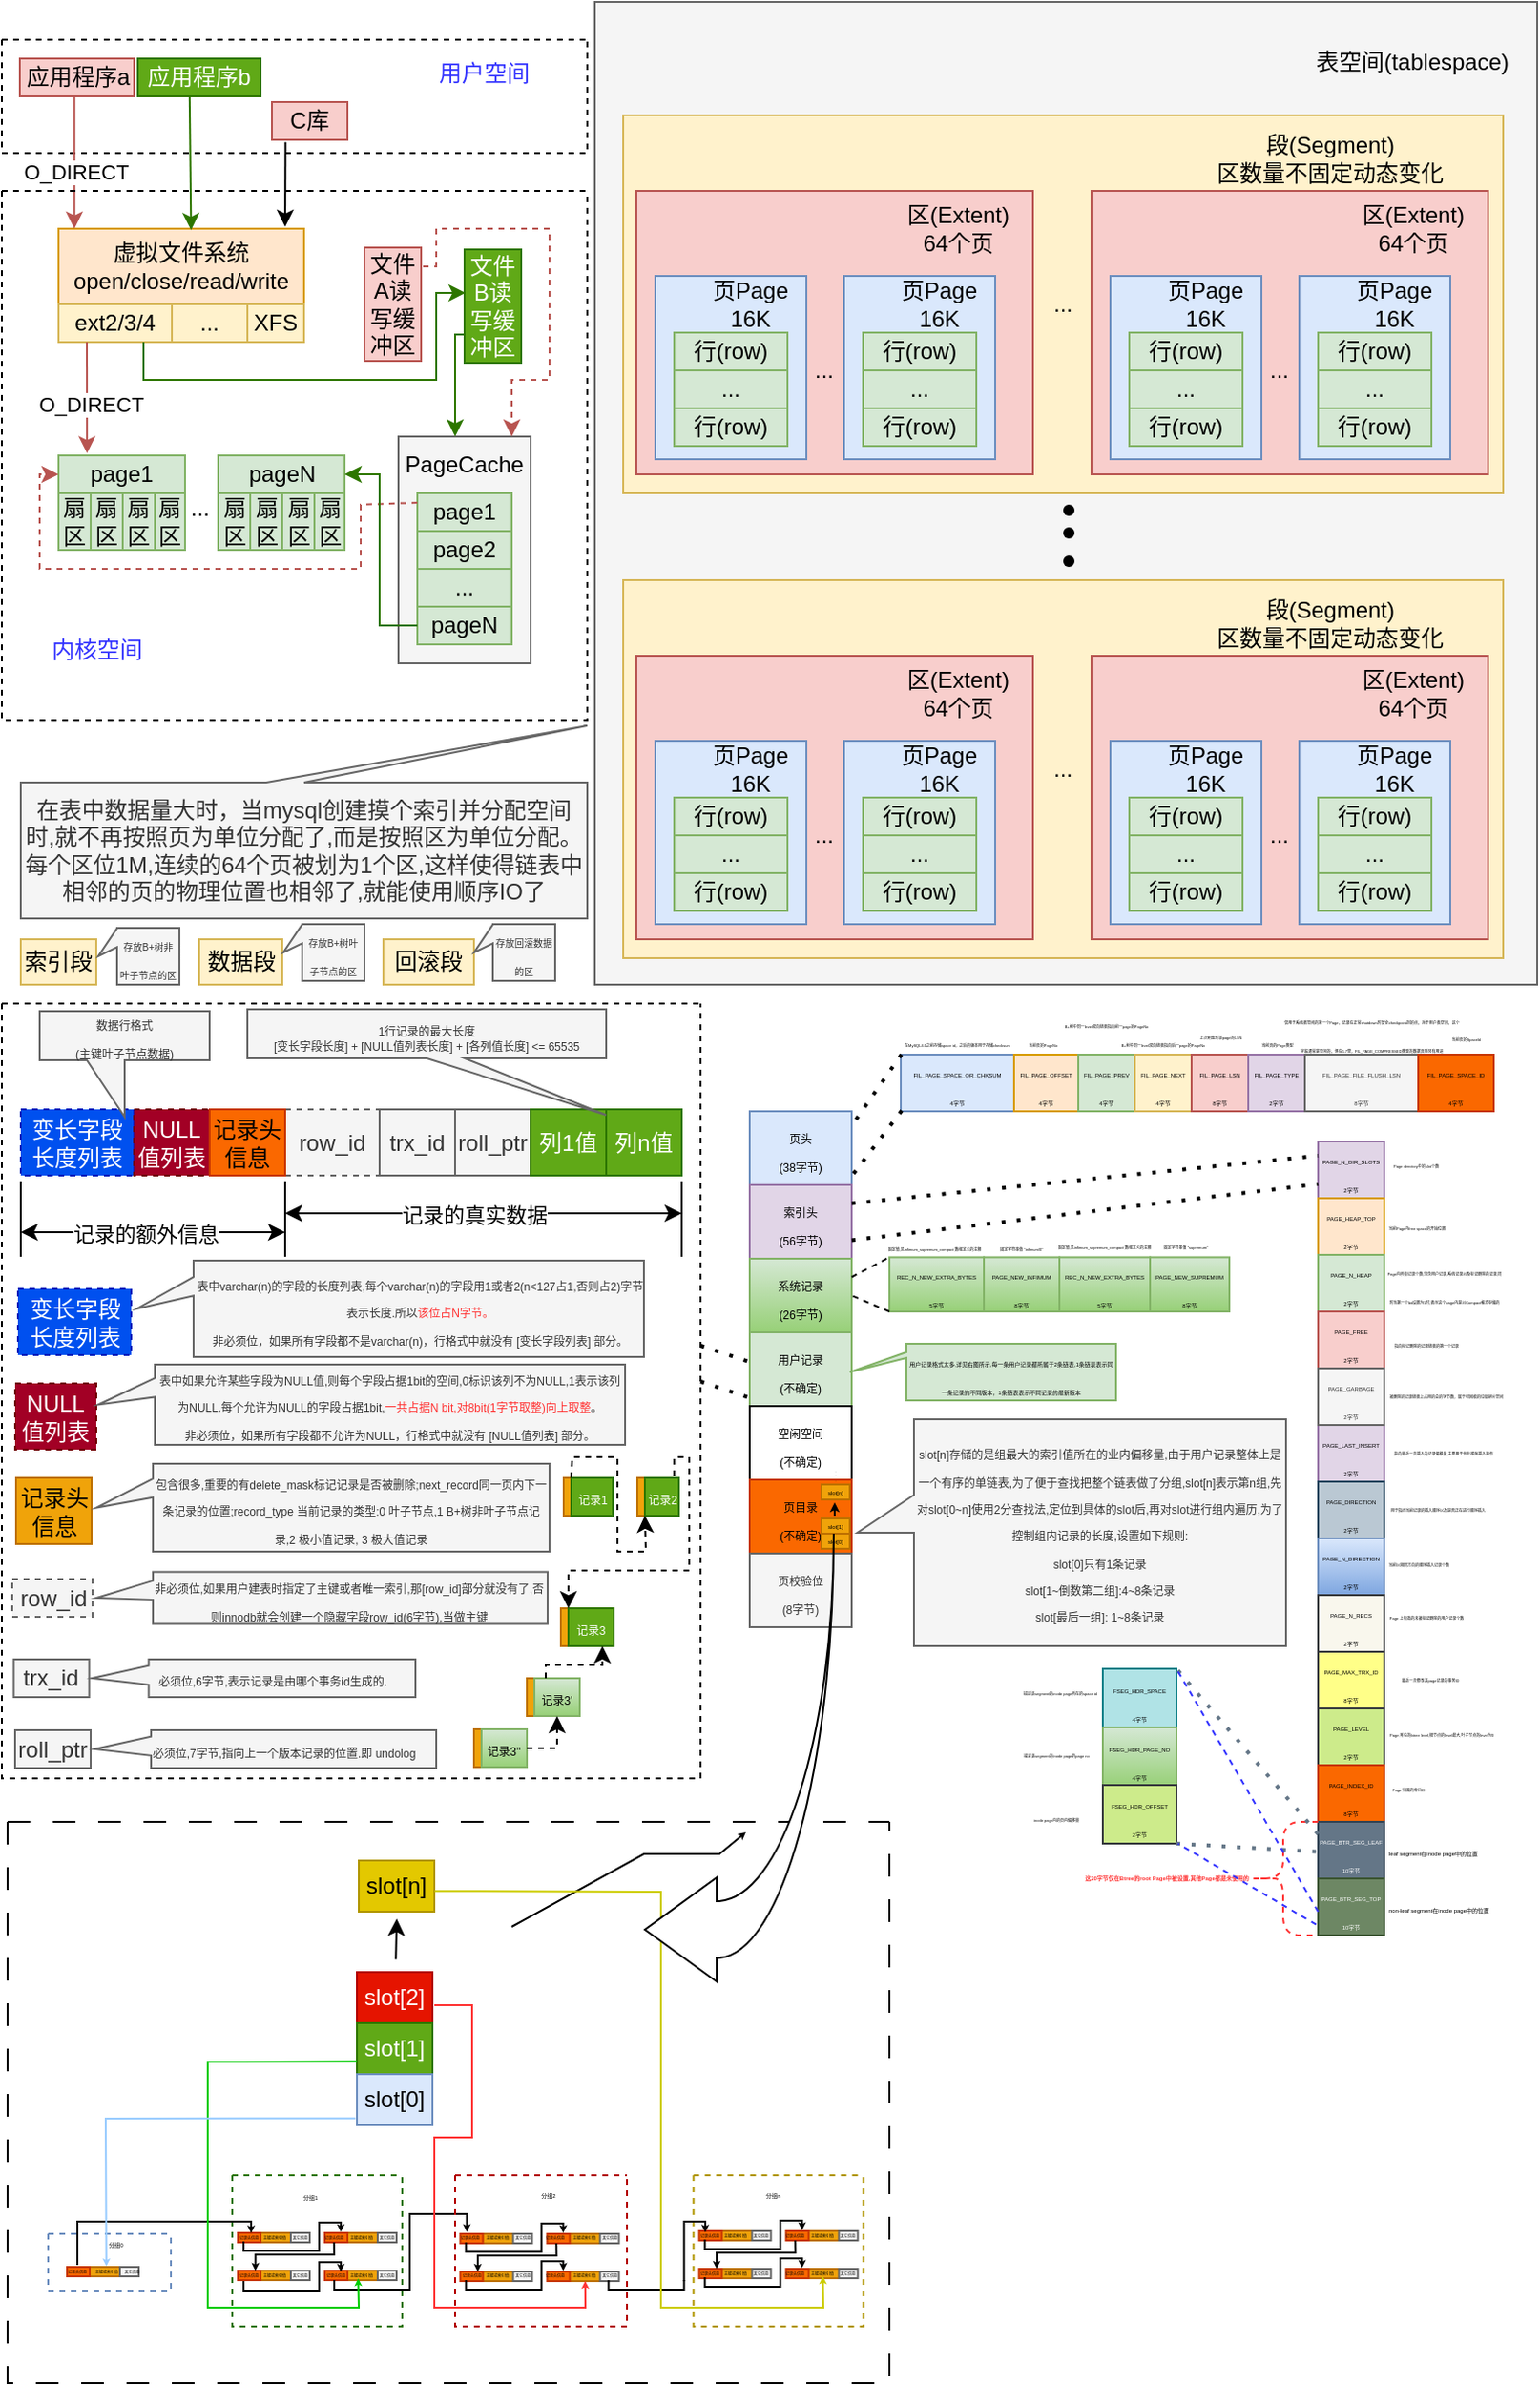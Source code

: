<mxfile version="24.8.4" pages="3">
  <diagram name="文件系统" id="NZ0fPZW0d-f_DHmHHCqM">
    <mxGraphModel dx="731" dy="412" grid="1" gridSize="10" guides="1" tooltips="1" connect="1" arrows="1" fold="1" page="1" pageScale="1" pageWidth="827" pageHeight="1169" math="0" shadow="0">
      <root>
        <mxCell id="0" />
        <mxCell id="1" parent="0" />
        <mxCell id="Gyjjl3sImOOChUumxYLT-3" value="&lt;div&gt;虚拟文件系统open/close/read/write&lt;/div&gt;" style="rounded=0;whiteSpace=wrap;html=1;fillColor=#ffe6cc;strokeColor=#d79b00;" vertex="1" parent="1">
          <mxGeometry x="40" y="140" width="130" height="40" as="geometry" />
        </mxCell>
        <mxCell id="Gyjjl3sImOOChUumxYLT-4" value="ext2/3/4" style="rounded=0;whiteSpace=wrap;html=1;fillColor=#fff2cc;strokeColor=#d6b656;" vertex="1" parent="1">
          <mxGeometry x="40" y="180" width="60" height="20" as="geometry" />
        </mxCell>
        <mxCell id="Gyjjl3sImOOChUumxYLT-6" value="XFS" style="rounded=0;whiteSpace=wrap;html=1;fillColor=#fff2cc;strokeColor=#d6b656;" vertex="1" parent="1">
          <mxGeometry x="140" y="180" width="30" height="20" as="geometry" />
        </mxCell>
        <mxCell id="Gyjjl3sImOOChUumxYLT-7" value="..." style="rounded=0;whiteSpace=wrap;html=1;fillColor=#fff2cc;strokeColor=#d6b656;" vertex="1" parent="1">
          <mxGeometry x="100" y="180" width="40" height="20" as="geometry" />
        </mxCell>
        <mxCell id="Gyjjl3sImOOChUumxYLT-8" value="page1" style="rounded=0;whiteSpace=wrap;html=1;fillColor=#d5e8d4;strokeColor=#82b366;" vertex="1" parent="1">
          <mxGeometry x="40" y="260" width="67" height="20" as="geometry" />
        </mxCell>
        <mxCell id="Gyjjl3sImOOChUumxYLT-9" value="扇区" style="rounded=0;whiteSpace=wrap;html=1;fillColor=#d5e8d4;strokeColor=#82b366;" vertex="1" parent="1">
          <mxGeometry x="40" y="280" width="17" height="30" as="geometry" />
        </mxCell>
        <mxCell id="Gyjjl3sImOOChUumxYLT-10" value="扇区" style="rounded=0;whiteSpace=wrap;html=1;fillColor=#d5e8d4;strokeColor=#82b366;" vertex="1" parent="1">
          <mxGeometry x="57" y="280" width="17" height="30" as="geometry" />
        </mxCell>
        <mxCell id="Gyjjl3sImOOChUumxYLT-11" value="扇区" style="rounded=0;whiteSpace=wrap;html=1;fillColor=#d5e8d4;strokeColor=#82b366;" vertex="1" parent="1">
          <mxGeometry x="74" y="280" width="17" height="30" as="geometry" />
        </mxCell>
        <mxCell id="Gyjjl3sImOOChUumxYLT-12" value="扇区" style="rounded=0;whiteSpace=wrap;html=1;fillColor=#d5e8d4;strokeColor=#82b366;" vertex="1" parent="1">
          <mxGeometry x="91" y="280" width="16" height="30" as="geometry" />
        </mxCell>
        <mxCell id="Gyjjl3sImOOChUumxYLT-13" value="pageN" style="rounded=0;whiteSpace=wrap;html=1;fillColor=#d5e8d4;strokeColor=#82b366;" vertex="1" parent="1">
          <mxGeometry x="124.5" y="260" width="67" height="20" as="geometry" />
        </mxCell>
        <mxCell id="Gyjjl3sImOOChUumxYLT-14" value="扇区" style="rounded=0;whiteSpace=wrap;html=1;fillColor=#d5e8d4;strokeColor=#82b366;" vertex="1" parent="1">
          <mxGeometry x="124.5" y="280" width="17" height="30" as="geometry" />
        </mxCell>
        <mxCell id="Gyjjl3sImOOChUumxYLT-15" value="扇区" style="rounded=0;whiteSpace=wrap;html=1;fillColor=#d5e8d4;strokeColor=#82b366;" vertex="1" parent="1">
          <mxGeometry x="141.5" y="280" width="17" height="30" as="geometry" />
        </mxCell>
        <mxCell id="Gyjjl3sImOOChUumxYLT-16" value="扇区" style="rounded=0;whiteSpace=wrap;html=1;fillColor=#d5e8d4;strokeColor=#82b366;" vertex="1" parent="1">
          <mxGeometry x="158.5" y="280" width="17" height="30" as="geometry" />
        </mxCell>
        <mxCell id="Gyjjl3sImOOChUumxYLT-17" value="扇区" style="rounded=0;whiteSpace=wrap;html=1;fillColor=#d5e8d4;strokeColor=#82b366;" vertex="1" parent="1">
          <mxGeometry x="175.5" y="280" width="16" height="30" as="geometry" />
        </mxCell>
        <mxCell id="Gyjjl3sImOOChUumxYLT-18" value="文件A读写缓冲区" style="rounded=0;whiteSpace=wrap;html=1;fillColor=#f8cecc;strokeColor=#b85450;" vertex="1" parent="1">
          <mxGeometry x="202" y="150" width="30" height="60" as="geometry" />
        </mxCell>
        <mxCell id="Gyjjl3sImOOChUumxYLT-19" value="文件B读写缓冲区" style="rounded=0;whiteSpace=wrap;html=1;fillColor=#60a917;strokeColor=#2D7600;fontColor=#ffffff;" vertex="1" parent="1">
          <mxGeometry x="255" y="151" width="30" height="60" as="geometry" />
        </mxCell>
        <mxCell id="Gyjjl3sImOOChUumxYLT-21" value="" style="rounded=0;whiteSpace=wrap;html=1;fillColor=#f5f5f5;fontColor=#333333;strokeColor=#666666;" vertex="1" parent="1">
          <mxGeometry x="220" y="250" width="70" height="120" as="geometry" />
        </mxCell>
        <mxCell id="Gyjjl3sImOOChUumxYLT-22" value="page1" style="rounded=0;whiteSpace=wrap;html=1;fillColor=#d5e8d4;strokeColor=#82b366;" vertex="1" parent="1">
          <mxGeometry x="230" y="280" width="50" height="20" as="geometry" />
        </mxCell>
        <mxCell id="Gyjjl3sImOOChUumxYLT-23" value="page2" style="rounded=0;whiteSpace=wrap;html=1;fillColor=#d5e8d4;strokeColor=#82b366;" vertex="1" parent="1">
          <mxGeometry x="230" y="300" width="50" height="20" as="geometry" />
        </mxCell>
        <mxCell id="Gyjjl3sImOOChUumxYLT-24" value="..." style="rounded=0;whiteSpace=wrap;html=1;fillColor=#d5e8d4;strokeColor=#82b366;" vertex="1" parent="1">
          <mxGeometry x="230" y="320" width="50" height="20" as="geometry" />
        </mxCell>
        <mxCell id="Gyjjl3sImOOChUumxYLT-25" value="pageN" style="rounded=0;whiteSpace=wrap;html=1;fillColor=#d5e8d4;strokeColor=#82b366;" vertex="1" parent="1">
          <mxGeometry x="230" y="340" width="50" height="20" as="geometry" />
        </mxCell>
        <mxCell id="Gyjjl3sImOOChUumxYLT-26" value="PageCache" style="text;html=1;align=center;verticalAlign=middle;whiteSpace=wrap;rounded=0;" vertex="1" parent="1">
          <mxGeometry x="225" y="250" width="60" height="30" as="geometry" />
        </mxCell>
        <mxCell id="Gyjjl3sImOOChUumxYLT-30" value="" style="swimlane;startSize=0;dashed=1;" vertex="1" parent="1">
          <mxGeometry x="10" y="40" width="310" height="60" as="geometry" />
        </mxCell>
        <mxCell id="Gyjjl3sImOOChUumxYLT-37" value="应用程序b" style="rounded=0;whiteSpace=wrap;html=1;fillColor=#60a917;strokeColor=#2D7600;fontColor=#ffffff;" vertex="1" parent="Gyjjl3sImOOChUumxYLT-30">
          <mxGeometry x="72" y="10" width="65" height="20" as="geometry" />
        </mxCell>
        <mxCell id="Gyjjl3sImOOChUumxYLT-1" value="应用程序a" style="rounded=0;whiteSpace=wrap;html=1;fillColor=#f8cecc;strokeColor=#b85450;" vertex="1" parent="Gyjjl3sImOOChUumxYLT-30">
          <mxGeometry x="9.5" y="10" width="60.5" height="20" as="geometry" />
        </mxCell>
        <mxCell id="Gyjjl3sImOOChUumxYLT-2" value="C库" style="rounded=0;whiteSpace=wrap;html=1;fillColor=#f8cecc;strokeColor=#b85450;" vertex="1" parent="Gyjjl3sImOOChUumxYLT-30">
          <mxGeometry x="143" y="33" width="40" height="20" as="geometry" />
        </mxCell>
        <mxCell id="FAQ5WOER6U3cDTSf-8Gf-9" value="&lt;font color=&quot;#3333ff&quot; style=&quot;background-color: rgb(255, 255, 255);&quot;&gt;用户空间&lt;/font&gt;" style="text;html=1;align=center;verticalAlign=middle;resizable=0;points=[];autosize=1;" vertex="1" parent="Gyjjl3sImOOChUumxYLT-30">
          <mxGeometry x="220" y="3" width="70" height="30" as="geometry" />
        </mxCell>
        <mxCell id="Gyjjl3sImOOChUumxYLT-32" value="" style="endArrow=classic;html=1;rounded=0;entryX=0.308;entryY=0;entryDx=0;entryDy=0;entryPerimeter=0;fillColor=#f8cecc;strokeColor=#b85450;" edge="1" parent="1">
          <mxGeometry width="50" height="50" relative="1" as="geometry">
            <mxPoint x="48.36" y="70" as="sourcePoint" />
            <mxPoint x="48.4" y="140" as="targetPoint" />
          </mxGeometry>
        </mxCell>
        <mxCell id="Gyjjl3sImOOChUumxYLT-38" value="O_DIRECT" style="edgeLabel;html=1;align=center;verticalAlign=middle;resizable=0;points=[];" vertex="1" connectable="0" parent="Gyjjl3sImOOChUumxYLT-32">
          <mxGeometry x="-0.03" relative="1" as="geometry">
            <mxPoint y="6" as="offset" />
          </mxGeometry>
        </mxCell>
        <mxCell id="Gyjjl3sImOOChUumxYLT-33" value="" style="endArrow=classic;html=1;rounded=0;exitX=0.18;exitY=1.061;exitDx=0;exitDy=0;exitPerimeter=0;" edge="1" parent="1" source="Gyjjl3sImOOChUumxYLT-2">
          <mxGeometry width="50" height="50" relative="1" as="geometry">
            <mxPoint x="220" y="150" as="sourcePoint" />
            <mxPoint x="160" y="139" as="targetPoint" />
          </mxGeometry>
        </mxCell>
        <mxCell id="Gyjjl3sImOOChUumxYLT-35" value="" style="endArrow=classic;html=1;rounded=0;exitX=0.25;exitY=1;exitDx=0;exitDy=0;entryX=0.225;entryY=-0.059;entryDx=0;entryDy=0;entryPerimeter=0;fillColor=#f8cecc;strokeColor=#b85450;" edge="1" parent="1" source="Gyjjl3sImOOChUumxYLT-4" target="Gyjjl3sImOOChUumxYLT-8">
          <mxGeometry width="50" height="50" relative="1" as="geometry">
            <mxPoint x="36.5" y="220" as="sourcePoint" />
            <mxPoint x="191.5" y="210" as="targetPoint" />
          </mxGeometry>
        </mxCell>
        <mxCell id="Gyjjl3sImOOChUumxYLT-36" value="O_DIRECT" style="edgeLabel;html=1;align=center;verticalAlign=middle;resizable=0;points=[];" vertex="1" connectable="0" parent="Gyjjl3sImOOChUumxYLT-35">
          <mxGeometry x="-0.323" relative="1" as="geometry">
            <mxPoint x="2" y="13" as="offset" />
          </mxGeometry>
        </mxCell>
        <mxCell id="Gyjjl3sImOOChUumxYLT-39" value="" style="endArrow=classic;html=1;rounded=0;exitX=0.422;exitY=1.022;exitDx=0;exitDy=0;exitPerimeter=0;entryX=0.54;entryY=0.018;entryDx=0;entryDy=0;entryPerimeter=0;fillColor=#60a917;strokeColor=#2D7600;" edge="1" parent="1" source="Gyjjl3sImOOChUumxYLT-37" target="Gyjjl3sImOOChUumxYLT-3">
          <mxGeometry width="50" height="50" relative="1" as="geometry">
            <mxPoint x="130" y="150" as="sourcePoint" />
            <mxPoint x="180" y="100" as="targetPoint" />
          </mxGeometry>
        </mxCell>
        <mxCell id="Gyjjl3sImOOChUumxYLT-40" value="..." style="text;html=1;align=center;verticalAlign=middle;whiteSpace=wrap;rounded=0;" vertex="1" parent="1">
          <mxGeometry x="84.5" y="273" width="60" height="30" as="geometry" />
        </mxCell>
        <mxCell id="FAQ5WOER6U3cDTSf-8Gf-1" value="" style="endArrow=classic;html=1;rounded=0;exitX=0.75;exitY=1;exitDx=0;exitDy=0;entryX=0.019;entryY=0.383;entryDx=0;entryDy=0;entryPerimeter=0;fillColor=#60a917;strokeColor=#2D7600;" edge="1" parent="1" source="Gyjjl3sImOOChUumxYLT-4" target="Gyjjl3sImOOChUumxYLT-19">
          <mxGeometry width="50" height="50" relative="1" as="geometry">
            <mxPoint x="190" y="250" as="sourcePoint" />
            <mxPoint x="250" y="220" as="targetPoint" />
            <Array as="points">
              <mxPoint x="85" y="220" />
              <mxPoint x="240" y="220" />
              <mxPoint x="240" y="174" />
            </Array>
          </mxGeometry>
        </mxCell>
        <mxCell id="FAQ5WOER6U3cDTSf-8Gf-3" value="" style="endArrow=classic;html=1;rounded=0;exitX=0;exitY=0.75;exitDx=0;exitDy=0;entryX=0.417;entryY=0;entryDx=0;entryDy=0;entryPerimeter=0;fillColor=#60a917;strokeColor=#2D7600;" edge="1" parent="1" source="Gyjjl3sImOOChUumxYLT-19" target="Gyjjl3sImOOChUumxYLT-26">
          <mxGeometry width="50" height="50" relative="1" as="geometry">
            <mxPoint x="232.0" y="241.2" as="sourcePoint" />
            <mxPoint x="356.43" y="210" as="targetPoint" />
            <Array as="points">
              <mxPoint x="250" y="196" />
            </Array>
          </mxGeometry>
        </mxCell>
        <mxCell id="FAQ5WOER6U3cDTSf-8Gf-4" value="" style="endArrow=classic;html=1;rounded=0;entryX=0.917;entryY=0;entryDx=0;entryDy=0;entryPerimeter=0;fillColor=#f8cecc;strokeColor=#b85450;dashed=1;" edge="1" parent="1" target="Gyjjl3sImOOChUumxYLT-26">
          <mxGeometry width="50" height="50" relative="1" as="geometry">
            <mxPoint x="233" y="160" as="sourcePoint" />
            <mxPoint x="440" y="180" as="targetPoint" />
            <Array as="points">
              <mxPoint x="240" y="160" />
              <mxPoint x="240" y="140" />
              <mxPoint x="300" y="140" />
              <mxPoint x="300" y="220" />
              <mxPoint x="280" y="220" />
            </Array>
          </mxGeometry>
        </mxCell>
        <mxCell id="FAQ5WOER6U3cDTSf-8Gf-6" value="" style="endArrow=classic;html=1;rounded=0;entryX=0;entryY=0.5;entryDx=0;entryDy=0;exitX=0;exitY=0.25;exitDx=0;exitDy=0;fillColor=#f8cecc;strokeColor=#b85450;dashed=1;" edge="1" parent="1" source="Gyjjl3sImOOChUumxYLT-22" target="Gyjjl3sImOOChUumxYLT-8">
          <mxGeometry width="50" height="50" relative="1" as="geometry">
            <mxPoint x="60" y="410" as="sourcePoint" />
            <mxPoint x="110" y="360" as="targetPoint" />
            <Array as="points">
              <mxPoint x="200" y="286" />
              <mxPoint x="200" y="320" />
              <mxPoint x="110" y="320" />
              <mxPoint x="30" y="320" />
              <mxPoint x="30" y="270" />
            </Array>
          </mxGeometry>
        </mxCell>
        <mxCell id="FAQ5WOER6U3cDTSf-8Gf-7" value="" style="endArrow=classic;html=1;rounded=0;exitX=0;exitY=0.5;exitDx=0;exitDy=0;entryX=1;entryY=0.5;entryDx=0;entryDy=0;fillColor=#60a917;strokeColor=#2D7600;" edge="1" parent="1" source="Gyjjl3sImOOChUumxYLT-25" target="Gyjjl3sImOOChUumxYLT-13">
          <mxGeometry width="50" height="50" relative="1" as="geometry">
            <mxPoint x="310" y="430" as="sourcePoint" />
            <mxPoint x="210" y="350" as="targetPoint" />
            <Array as="points">
              <mxPoint x="210" y="350" />
              <mxPoint x="210" y="270" />
            </Array>
          </mxGeometry>
        </mxCell>
        <mxCell id="FAQ5WOER6U3cDTSf-8Gf-8" value="" style="swimlane;startSize=0;dashed=1;" vertex="1" parent="1">
          <mxGeometry x="10" y="120" width="310" height="280" as="geometry" />
        </mxCell>
        <mxCell id="FAQ5WOER6U3cDTSf-8Gf-10" value="&lt;font color=&quot;#3333ff&quot; style=&quot;background-color: rgb(255, 255, 255);&quot;&gt;内核空间&lt;/font&gt;" style="text;html=1;align=center;verticalAlign=middle;resizable=0;points=[];autosize=1;strokeColor=none;fillColor=none;" vertex="1" parent="1">
          <mxGeometry x="25" y="348" width="70" height="30" as="geometry" />
        </mxCell>
        <mxCell id="reRIT3HpYaL-Jc85o68O-80" value="" style="rounded=0;whiteSpace=wrap;html=1;fillColor=#f5f5f5;fontColor=#333333;strokeColor=#666666;" vertex="1" parent="1">
          <mxGeometry x="324" y="20" width="499" height="520" as="geometry" />
        </mxCell>
        <mxCell id="reRIT3HpYaL-Jc85o68O-112" value="..." style="rounded=0;whiteSpace=wrap;html=1;fillColor=#fff2cc;strokeColor=#d6b656;" vertex="1" parent="1">
          <mxGeometry x="339" y="80" width="466" height="200" as="geometry" />
        </mxCell>
        <mxCell id="reRIT3HpYaL-Jc85o68O-113" value="" style="rounded=0;whiteSpace=wrap;html=1;fillColor=#f8cecc;strokeColor=#b85450;" vertex="1" parent="1">
          <mxGeometry x="346" y="120" width="210" height="150" as="geometry" />
        </mxCell>
        <mxCell id="reRIT3HpYaL-Jc85o68O-114" value="&lt;div&gt;区(Extent)&lt;br&gt;&lt;/div&gt;&lt;div&gt;64个页&lt;br&gt;&lt;/div&gt;" style="text;html=1;align=center;verticalAlign=middle;resizable=0;points=[];autosize=1;strokeColor=none;fillColor=none;" vertex="1" parent="1">
          <mxGeometry x="476" y="120" width="80" height="40" as="geometry" />
        </mxCell>
        <mxCell id="reRIT3HpYaL-Jc85o68O-115" value="" style="rounded=0;whiteSpace=wrap;html=1;fillColor=#dae8fc;strokeColor=#6c8ebf;" vertex="1" parent="1">
          <mxGeometry x="356" y="165" width="80" height="97" as="geometry" />
        </mxCell>
        <mxCell id="reRIT3HpYaL-Jc85o68O-116" value="&lt;div&gt;页Page&lt;/div&gt;&lt;div&gt;16K&lt;br&gt;&lt;/div&gt;" style="text;html=1;align=center;verticalAlign=middle;resizable=0;points=[];autosize=1;strokeColor=none;fillColor=none;" vertex="1" parent="1">
          <mxGeometry x="376" y="160" width="60" height="40" as="geometry" />
        </mxCell>
        <mxCell id="reRIT3HpYaL-Jc85o68O-117" value="行(row)" style="rounded=0;whiteSpace=wrap;html=1;fillColor=#d5e8d4;strokeColor=#82b366;" vertex="1" parent="1">
          <mxGeometry x="366" y="195" width="60" height="20" as="geometry" />
        </mxCell>
        <mxCell id="reRIT3HpYaL-Jc85o68O-118" value="..." style="rounded=0;whiteSpace=wrap;html=1;fillColor=#d5e8d4;strokeColor=#82b366;" vertex="1" parent="1">
          <mxGeometry x="366" y="215" width="60" height="20" as="geometry" />
        </mxCell>
        <mxCell id="reRIT3HpYaL-Jc85o68O-119" value="行(row)" style="rounded=0;whiteSpace=wrap;html=1;fillColor=#d5e8d4;strokeColor=#82b366;" vertex="1" parent="1">
          <mxGeometry x="366" y="235" width="60" height="20" as="geometry" />
        </mxCell>
        <mxCell id="reRIT3HpYaL-Jc85o68O-120" value="..." style="text;html=1;align=center;verticalAlign=middle;resizable=0;points=[];autosize=1;strokeColor=none;fillColor=none;" vertex="1" parent="1">
          <mxGeometry x="430" y="200" width="30" height="30" as="geometry" />
        </mxCell>
        <mxCell id="reRIT3HpYaL-Jc85o68O-121" value="" style="rounded=0;whiteSpace=wrap;html=1;fillColor=#dae8fc;strokeColor=#6c8ebf;" vertex="1" parent="1">
          <mxGeometry x="456" y="165" width="80" height="97" as="geometry" />
        </mxCell>
        <mxCell id="reRIT3HpYaL-Jc85o68O-122" value="&lt;div&gt;页Page&lt;/div&gt;&lt;div&gt;16K&lt;br&gt;&lt;/div&gt;" style="text;html=1;align=center;verticalAlign=middle;resizable=0;points=[];autosize=1;strokeColor=none;fillColor=none;" vertex="1" parent="1">
          <mxGeometry x="476" y="160" width="60" height="40" as="geometry" />
        </mxCell>
        <mxCell id="reRIT3HpYaL-Jc85o68O-123" value="行(row)" style="rounded=0;whiteSpace=wrap;html=1;fillColor=#d5e8d4;strokeColor=#82b366;" vertex="1" parent="1">
          <mxGeometry x="466" y="195" width="60" height="20" as="geometry" />
        </mxCell>
        <mxCell id="reRIT3HpYaL-Jc85o68O-124" value="..." style="rounded=0;whiteSpace=wrap;html=1;fillColor=#d5e8d4;strokeColor=#82b366;" vertex="1" parent="1">
          <mxGeometry x="466" y="215" width="60" height="20" as="geometry" />
        </mxCell>
        <mxCell id="reRIT3HpYaL-Jc85o68O-125" value="行(row)" style="rounded=0;whiteSpace=wrap;html=1;fillColor=#d5e8d4;strokeColor=#82b366;" vertex="1" parent="1">
          <mxGeometry x="466" y="235" width="60" height="20" as="geometry" />
        </mxCell>
        <mxCell id="reRIT3HpYaL-Jc85o68O-126" value="" style="rounded=0;whiteSpace=wrap;html=1;fillColor=#f8cecc;strokeColor=#b85450;" vertex="1" parent="1">
          <mxGeometry x="587" y="120" width="210" height="150" as="geometry" />
        </mxCell>
        <mxCell id="reRIT3HpYaL-Jc85o68O-127" value="&lt;div&gt;区(Extent)&lt;br&gt;&lt;/div&gt;&lt;div&gt;64个页&lt;br&gt;&lt;/div&gt;" style="text;html=1;align=center;verticalAlign=middle;resizable=0;points=[];autosize=1;strokeColor=none;fillColor=none;" vertex="1" parent="1">
          <mxGeometry x="717" y="120" width="80" height="40" as="geometry" />
        </mxCell>
        <mxCell id="reRIT3HpYaL-Jc85o68O-128" value="" style="rounded=0;whiteSpace=wrap;html=1;fillColor=#dae8fc;strokeColor=#6c8ebf;" vertex="1" parent="1">
          <mxGeometry x="597" y="165" width="80" height="97" as="geometry" />
        </mxCell>
        <mxCell id="reRIT3HpYaL-Jc85o68O-129" value="&lt;div&gt;页Page&lt;/div&gt;&lt;div&gt;16K&lt;br&gt;&lt;/div&gt;" style="text;html=1;align=center;verticalAlign=middle;resizable=0;points=[];autosize=1;strokeColor=none;fillColor=none;" vertex="1" parent="1">
          <mxGeometry x="617" y="160" width="60" height="40" as="geometry" />
        </mxCell>
        <mxCell id="reRIT3HpYaL-Jc85o68O-130" value="行(row)" style="rounded=0;whiteSpace=wrap;html=1;fillColor=#d5e8d4;strokeColor=#82b366;" vertex="1" parent="1">
          <mxGeometry x="607" y="195" width="60" height="20" as="geometry" />
        </mxCell>
        <mxCell id="reRIT3HpYaL-Jc85o68O-131" value="..." style="rounded=0;whiteSpace=wrap;html=1;fillColor=#d5e8d4;strokeColor=#82b366;" vertex="1" parent="1">
          <mxGeometry x="607" y="215" width="60" height="20" as="geometry" />
        </mxCell>
        <mxCell id="reRIT3HpYaL-Jc85o68O-132" value="行(row)" style="rounded=0;whiteSpace=wrap;html=1;fillColor=#d5e8d4;strokeColor=#82b366;" vertex="1" parent="1">
          <mxGeometry x="607" y="235" width="60" height="20" as="geometry" />
        </mxCell>
        <mxCell id="reRIT3HpYaL-Jc85o68O-133" value="..." style="text;html=1;align=center;verticalAlign=middle;resizable=0;points=[];autosize=1;strokeColor=none;fillColor=none;" vertex="1" parent="1">
          <mxGeometry x="671" y="200" width="30" height="30" as="geometry" />
        </mxCell>
        <mxCell id="reRIT3HpYaL-Jc85o68O-134" value="" style="rounded=0;whiteSpace=wrap;html=1;fillColor=#dae8fc;strokeColor=#6c8ebf;" vertex="1" parent="1">
          <mxGeometry x="697" y="165" width="80" height="97" as="geometry" />
        </mxCell>
        <mxCell id="reRIT3HpYaL-Jc85o68O-135" value="&lt;div&gt;页Page&lt;/div&gt;&lt;div&gt;16K&lt;br&gt;&lt;/div&gt;" style="text;html=1;align=center;verticalAlign=middle;resizable=0;points=[];autosize=1;strokeColor=none;fillColor=none;" vertex="1" parent="1">
          <mxGeometry x="717" y="160" width="60" height="40" as="geometry" />
        </mxCell>
        <mxCell id="reRIT3HpYaL-Jc85o68O-136" value="行(row)" style="rounded=0;whiteSpace=wrap;html=1;fillColor=#d5e8d4;strokeColor=#82b366;" vertex="1" parent="1">
          <mxGeometry x="707" y="195" width="60" height="20" as="geometry" />
        </mxCell>
        <mxCell id="reRIT3HpYaL-Jc85o68O-137" value="..." style="rounded=0;whiteSpace=wrap;html=1;fillColor=#d5e8d4;strokeColor=#82b366;" vertex="1" parent="1">
          <mxGeometry x="707" y="215" width="60" height="20" as="geometry" />
        </mxCell>
        <mxCell id="reRIT3HpYaL-Jc85o68O-138" value="行(row)" style="rounded=0;whiteSpace=wrap;html=1;fillColor=#d5e8d4;strokeColor=#82b366;" vertex="1" parent="1">
          <mxGeometry x="707" y="235" width="60" height="20" as="geometry" />
        </mxCell>
        <mxCell id="reRIT3HpYaL-Jc85o68O-139" value="&lt;div&gt;段(Segment)&lt;br&gt;&lt;/div&gt;&lt;div&gt;区数量不固定动态变化&lt;br&gt;&lt;/div&gt;" style="text;html=1;align=center;verticalAlign=middle;resizable=0;points=[];autosize=1;strokeColor=none;fillColor=none;" vertex="1" parent="1">
          <mxGeometry x="643" y="83" width="140" height="40" as="geometry" />
        </mxCell>
        <mxCell id="reRIT3HpYaL-Jc85o68O-140" value="..." style="rounded=0;whiteSpace=wrap;html=1;fillColor=#fff2cc;strokeColor=#d6b656;" vertex="1" parent="1">
          <mxGeometry x="339" y="326" width="466" height="200" as="geometry" />
        </mxCell>
        <mxCell id="reRIT3HpYaL-Jc85o68O-141" value="" style="rounded=0;whiteSpace=wrap;html=1;fillColor=#f8cecc;strokeColor=#b85450;" vertex="1" parent="1">
          <mxGeometry x="346" y="366" width="210" height="150" as="geometry" />
        </mxCell>
        <mxCell id="reRIT3HpYaL-Jc85o68O-142" value="&lt;div&gt;区(Extent)&lt;br&gt;&lt;/div&gt;&lt;div&gt;64个页&lt;br&gt;&lt;/div&gt;" style="text;html=1;align=center;verticalAlign=middle;resizable=0;points=[];autosize=1;strokeColor=none;fillColor=none;" vertex="1" parent="1">
          <mxGeometry x="476" y="366" width="80" height="40" as="geometry" />
        </mxCell>
        <mxCell id="reRIT3HpYaL-Jc85o68O-143" value="" style="rounded=0;whiteSpace=wrap;html=1;fillColor=#dae8fc;strokeColor=#6c8ebf;" vertex="1" parent="1">
          <mxGeometry x="356" y="411" width="80" height="97" as="geometry" />
        </mxCell>
        <mxCell id="reRIT3HpYaL-Jc85o68O-144" value="&lt;div&gt;页Page&lt;/div&gt;&lt;div&gt;16K&lt;br&gt;&lt;/div&gt;" style="text;html=1;align=center;verticalAlign=middle;resizable=0;points=[];autosize=1;strokeColor=none;fillColor=none;" vertex="1" parent="1">
          <mxGeometry x="376" y="406" width="60" height="40" as="geometry" />
        </mxCell>
        <mxCell id="reRIT3HpYaL-Jc85o68O-145" value="行(row)" style="rounded=0;whiteSpace=wrap;html=1;fillColor=#d5e8d4;strokeColor=#82b366;" vertex="1" parent="1">
          <mxGeometry x="366" y="441" width="60" height="20" as="geometry" />
        </mxCell>
        <mxCell id="reRIT3HpYaL-Jc85o68O-146" value="..." style="rounded=0;whiteSpace=wrap;html=1;fillColor=#d5e8d4;strokeColor=#82b366;" vertex="1" parent="1">
          <mxGeometry x="366" y="461" width="60" height="20" as="geometry" />
        </mxCell>
        <mxCell id="reRIT3HpYaL-Jc85o68O-147" value="行(row)" style="rounded=0;whiteSpace=wrap;html=1;fillColor=#d5e8d4;strokeColor=#82b366;" vertex="1" parent="1">
          <mxGeometry x="366" y="481" width="60" height="20" as="geometry" />
        </mxCell>
        <mxCell id="reRIT3HpYaL-Jc85o68O-148" value="..." style="text;html=1;align=center;verticalAlign=middle;resizable=0;points=[];autosize=1;strokeColor=none;fillColor=none;" vertex="1" parent="1">
          <mxGeometry x="430" y="446" width="30" height="30" as="geometry" />
        </mxCell>
        <mxCell id="reRIT3HpYaL-Jc85o68O-149" value="" style="rounded=0;whiteSpace=wrap;html=1;fillColor=#dae8fc;strokeColor=#6c8ebf;" vertex="1" parent="1">
          <mxGeometry x="456" y="411" width="80" height="97" as="geometry" />
        </mxCell>
        <mxCell id="reRIT3HpYaL-Jc85o68O-150" value="&lt;div&gt;页Page&lt;/div&gt;&lt;div&gt;16K&lt;br&gt;&lt;/div&gt;" style="text;html=1;align=center;verticalAlign=middle;resizable=0;points=[];autosize=1;strokeColor=none;fillColor=none;" vertex="1" parent="1">
          <mxGeometry x="476" y="406" width="60" height="40" as="geometry" />
        </mxCell>
        <mxCell id="reRIT3HpYaL-Jc85o68O-151" value="行(row)" style="rounded=0;whiteSpace=wrap;html=1;fillColor=#d5e8d4;strokeColor=#82b366;" vertex="1" parent="1">
          <mxGeometry x="466" y="441" width="60" height="20" as="geometry" />
        </mxCell>
        <mxCell id="reRIT3HpYaL-Jc85o68O-152" value="..." style="rounded=0;whiteSpace=wrap;html=1;fillColor=#d5e8d4;strokeColor=#82b366;" vertex="1" parent="1">
          <mxGeometry x="466" y="461" width="60" height="20" as="geometry" />
        </mxCell>
        <mxCell id="reRIT3HpYaL-Jc85o68O-153" value="行(row)" style="rounded=0;whiteSpace=wrap;html=1;fillColor=#d5e8d4;strokeColor=#82b366;" vertex="1" parent="1">
          <mxGeometry x="466" y="481" width="60" height="20" as="geometry" />
        </mxCell>
        <mxCell id="reRIT3HpYaL-Jc85o68O-154" value="" style="rounded=0;whiteSpace=wrap;html=1;fillColor=#f8cecc;strokeColor=#b85450;" vertex="1" parent="1">
          <mxGeometry x="587" y="366" width="210" height="150" as="geometry" />
        </mxCell>
        <mxCell id="reRIT3HpYaL-Jc85o68O-155" value="&lt;div&gt;区(Extent)&lt;br&gt;&lt;/div&gt;&lt;div&gt;64个页&lt;br&gt;&lt;/div&gt;" style="text;html=1;align=center;verticalAlign=middle;resizable=0;points=[];autosize=1;strokeColor=none;fillColor=none;" vertex="1" parent="1">
          <mxGeometry x="717" y="366" width="80" height="40" as="geometry" />
        </mxCell>
        <mxCell id="reRIT3HpYaL-Jc85o68O-156" value="" style="rounded=0;whiteSpace=wrap;html=1;fillColor=#dae8fc;strokeColor=#6c8ebf;" vertex="1" parent="1">
          <mxGeometry x="597" y="411" width="80" height="97" as="geometry" />
        </mxCell>
        <mxCell id="reRIT3HpYaL-Jc85o68O-157" value="&lt;div&gt;页Page&lt;/div&gt;&lt;div&gt;16K&lt;br&gt;&lt;/div&gt;" style="text;html=1;align=center;verticalAlign=middle;resizable=0;points=[];autosize=1;strokeColor=none;fillColor=none;" vertex="1" parent="1">
          <mxGeometry x="617" y="406" width="60" height="40" as="geometry" />
        </mxCell>
        <mxCell id="reRIT3HpYaL-Jc85o68O-158" value="行(row)" style="rounded=0;whiteSpace=wrap;html=1;fillColor=#d5e8d4;strokeColor=#82b366;" vertex="1" parent="1">
          <mxGeometry x="607" y="441" width="60" height="20" as="geometry" />
        </mxCell>
        <mxCell id="reRIT3HpYaL-Jc85o68O-159" value="..." style="rounded=0;whiteSpace=wrap;html=1;fillColor=#d5e8d4;strokeColor=#82b366;" vertex="1" parent="1">
          <mxGeometry x="607" y="461" width="60" height="20" as="geometry" />
        </mxCell>
        <mxCell id="reRIT3HpYaL-Jc85o68O-160" value="行(row)" style="rounded=0;whiteSpace=wrap;html=1;fillColor=#d5e8d4;strokeColor=#82b366;" vertex="1" parent="1">
          <mxGeometry x="607" y="481" width="60" height="20" as="geometry" />
        </mxCell>
        <mxCell id="reRIT3HpYaL-Jc85o68O-161" value="..." style="text;html=1;align=center;verticalAlign=middle;resizable=0;points=[];autosize=1;strokeColor=none;fillColor=none;" vertex="1" parent="1">
          <mxGeometry x="671" y="446" width="30" height="30" as="geometry" />
        </mxCell>
        <mxCell id="reRIT3HpYaL-Jc85o68O-162" value="" style="rounded=0;whiteSpace=wrap;html=1;fillColor=#dae8fc;strokeColor=#6c8ebf;" vertex="1" parent="1">
          <mxGeometry x="697" y="411" width="80" height="97" as="geometry" />
        </mxCell>
        <mxCell id="reRIT3HpYaL-Jc85o68O-163" value="&lt;div&gt;页Page&lt;/div&gt;&lt;div&gt;16K&lt;br&gt;&lt;/div&gt;" style="text;html=1;align=center;verticalAlign=middle;resizable=0;points=[];autosize=1;strokeColor=none;fillColor=none;" vertex="1" parent="1">
          <mxGeometry x="717" y="406" width="60" height="40" as="geometry" />
        </mxCell>
        <mxCell id="reRIT3HpYaL-Jc85o68O-164" value="行(row)" style="rounded=0;whiteSpace=wrap;html=1;fillColor=#d5e8d4;strokeColor=#82b366;" vertex="1" parent="1">
          <mxGeometry x="707" y="441" width="60" height="20" as="geometry" />
        </mxCell>
        <mxCell id="reRIT3HpYaL-Jc85o68O-165" value="..." style="rounded=0;whiteSpace=wrap;html=1;fillColor=#d5e8d4;strokeColor=#82b366;" vertex="1" parent="1">
          <mxGeometry x="707" y="461" width="60" height="20" as="geometry" />
        </mxCell>
        <mxCell id="reRIT3HpYaL-Jc85o68O-166" value="行(row)" style="rounded=0;whiteSpace=wrap;html=1;fillColor=#d5e8d4;strokeColor=#82b366;" vertex="1" parent="1">
          <mxGeometry x="707" y="481" width="60" height="20" as="geometry" />
        </mxCell>
        <mxCell id="reRIT3HpYaL-Jc85o68O-167" value="&lt;div&gt;段(Segment)&lt;br&gt;&lt;/div&gt;&lt;div&gt;区数量不固定动态变化&lt;br&gt;&lt;/div&gt;" style="text;html=1;align=center;verticalAlign=middle;resizable=0;points=[];autosize=1;strokeColor=none;fillColor=none;" vertex="1" parent="1">
          <mxGeometry x="643" y="329" width="140" height="40" as="geometry" />
        </mxCell>
        <mxCell id="reRIT3HpYaL-Jc85o68O-168" value="" style="shape=waypoint;sketch=0;size=6;pointerEvents=1;points=[];fillColor=none;resizable=0;rotatable=0;perimeter=centerPerimeter;snapToPoint=1;" vertex="1" parent="1">
          <mxGeometry x="565" y="279" width="20" height="20" as="geometry" />
        </mxCell>
        <mxCell id="reRIT3HpYaL-Jc85o68O-169" value="" style="shape=waypoint;sketch=0;size=6;pointerEvents=1;points=[];fillColor=none;resizable=0;rotatable=0;perimeter=centerPerimeter;snapToPoint=1;" vertex="1" parent="1">
          <mxGeometry x="565" y="291" width="20" height="20" as="geometry" />
        </mxCell>
        <mxCell id="reRIT3HpYaL-Jc85o68O-170" value="" style="shape=waypoint;sketch=0;size=6;pointerEvents=1;points=[];fillColor=none;resizable=0;rotatable=0;perimeter=centerPerimeter;snapToPoint=1;" vertex="1" parent="1">
          <mxGeometry x="565" y="306" width="20" height="20" as="geometry" />
        </mxCell>
        <mxCell id="reRIT3HpYaL-Jc85o68O-171" value="表空间(tablespace)" style="text;html=1;align=center;verticalAlign=middle;whiteSpace=wrap;rounded=0;" vertex="1" parent="1">
          <mxGeometry x="700" y="37" width="114" height="30" as="geometry" />
        </mxCell>
        <mxCell id="reRIT3HpYaL-Jc85o68O-172" value="在表中数据量大时，当mysql创建摸个索引并分配空间时,就不再按照页为单位分配了,而是按照区为单位分配。每个区位1M,连续的64个页被划为1个区,这样使得链表中相邻的页的物理位置也相邻了,就能使用顺序IO了" style="shape=callout;whiteSpace=wrap;html=1;perimeter=calloutPerimeter;flipH=1;flipV=1;position2=0;fillColor=#f5f5f5;fontColor=#333333;strokeColor=#666666;" vertex="1" parent="1">
          <mxGeometry x="20" y="403" width="300" height="102" as="geometry" />
        </mxCell>
        <mxCell id="reRIT3HpYaL-Jc85o68O-174" value="&lt;div&gt;索引段&lt;/div&gt;" style="rounded=0;whiteSpace=wrap;html=1;fillColor=#fff2cc;strokeColor=#d6b656;" vertex="1" parent="1">
          <mxGeometry x="20" y="516" width="40" height="24" as="geometry" />
        </mxCell>
        <mxCell id="reRIT3HpYaL-Jc85o68O-175" value="数据段" style="rounded=0;whiteSpace=wrap;html=1;fillColor=#fff2cc;strokeColor=#d6b656;" vertex="1" parent="1">
          <mxGeometry x="114.5" y="516" width="44" height="24" as="geometry" />
        </mxCell>
        <mxCell id="reRIT3HpYaL-Jc85o68O-176" value="回滚段" style="rounded=0;whiteSpace=wrap;html=1;fillColor=#fff2cc;strokeColor=#d6b656;" vertex="1" parent="1">
          <mxGeometry x="212" y="516" width="48" height="24" as="geometry" />
        </mxCell>
        <mxCell id="reRIT3HpYaL-Jc85o68O-177" value="&lt;font style=&quot;font-size: 5px;&quot;&gt;存放B+树非叶子节点的区&lt;/font&gt;" style="shape=callout;whiteSpace=wrap;html=1;perimeter=calloutPerimeter;flipH=1;flipV=0;direction=north;base=10;size=10;position=0.66;fillColor=#f5f5f5;fontColor=#333333;strokeColor=#666666;" vertex="1" parent="1">
          <mxGeometry x="61.0" y="510.01" width="43.01" height="29.99" as="geometry" />
        </mxCell>
        <mxCell id="reRIT3HpYaL-Jc85o68O-178" value="&lt;font style=&quot;font-size: 5px;&quot;&gt;存放B+树叶子节点的区&lt;/font&gt;" style="shape=callout;whiteSpace=wrap;html=1;perimeter=calloutPerimeter;flipH=1;flipV=0;direction=north;base=10;size=10;position=0.66;fillColor=#f5f5f5;fontColor=#333333;strokeColor=#666666;" vertex="1" parent="1">
          <mxGeometry x="158.99" y="508" width="43.01" height="29.99" as="geometry" />
        </mxCell>
        <mxCell id="reRIT3HpYaL-Jc85o68O-179" value="&lt;font style=&quot;font-size: 5px;&quot;&gt;存放回滚数据的区&lt;/font&gt;" style="shape=callout;whiteSpace=wrap;html=1;perimeter=calloutPerimeter;flipH=1;flipV=0;direction=north;base=10;size=10;position=0.66;fillColor=#f5f5f5;fontColor=#333333;strokeColor=#666666;" vertex="1" parent="1">
          <mxGeometry x="260" y="508" width="43.01" height="29.99" as="geometry" />
        </mxCell>
        <mxCell id="reRIT3HpYaL-Jc85o68O-180" value="变长字段长度列表" style="rounded=0;whiteSpace=wrap;html=1;fillColor=#0050ef;fontColor=#ffffff;strokeColor=#001DBC;dashed=1;" vertex="1" parent="1">
          <mxGeometry x="20" y="606" width="60" height="35" as="geometry" />
        </mxCell>
        <mxCell id="reRIT3HpYaL-Jc85o68O-181" value="NULL值列表" style="rounded=0;whiteSpace=wrap;html=1;fillColor=#a20025;fontColor=#ffffff;strokeColor=#6F0000;dashed=1;" vertex="1" parent="1">
          <mxGeometry x="80" y="606" width="40" height="35" as="geometry" />
        </mxCell>
        <mxCell id="reRIT3HpYaL-Jc85o68O-182" value="记录头信息" style="rounded=0;whiteSpace=wrap;html=1;fillColor=#f0a30a;fontColor=#000000;strokeColor=#BD7000;" vertex="1" parent="1">
          <mxGeometry x="17.5" y="801" width="40" height="35" as="geometry" />
        </mxCell>
        <mxCell id="reRIT3HpYaL-Jc85o68O-183" value="row_id" style="rounded=0;whiteSpace=wrap;html=1;fillColor=#f5f5f5;fontColor=#333333;strokeColor=#666666;dashed=1;" vertex="1" parent="1">
          <mxGeometry x="160" y="606" width="50" height="35" as="geometry" />
        </mxCell>
        <mxCell id="reRIT3HpYaL-Jc85o68O-184" value="trx_id" style="rounded=0;whiteSpace=wrap;html=1;fillColor=#f5f5f5;fontColor=#333333;strokeColor=#666666;" vertex="1" parent="1">
          <mxGeometry x="210" y="606" width="40" height="35" as="geometry" />
        </mxCell>
        <mxCell id="reRIT3HpYaL-Jc85o68O-185" value="roll_ptr" style="rounded=0;whiteSpace=wrap;html=1;fillColor=#f5f5f5;fontColor=#333333;strokeColor=#666666;" vertex="1" parent="1">
          <mxGeometry x="250" y="606" width="40" height="35" as="geometry" />
        </mxCell>
        <mxCell id="reRIT3HpYaL-Jc85o68O-186" value="列1值" style="rounded=0;whiteSpace=wrap;html=1;fillColor=#60a917;fontColor=#ffffff;strokeColor=#2D7600;" vertex="1" parent="1">
          <mxGeometry x="290" y="606" width="40" height="35" as="geometry" />
        </mxCell>
        <mxCell id="reRIT3HpYaL-Jc85o68O-187" value="列n值" style="rounded=0;whiteSpace=wrap;html=1;fillColor=#60a917;fontColor=#ffffff;strokeColor=#2D7600;" vertex="1" parent="1">
          <mxGeometry x="330" y="606" width="40" height="35" as="geometry" />
        </mxCell>
        <mxCell id="reRIT3HpYaL-Jc85o68O-188" value="" style="endArrow=none;html=1;rounded=0;" edge="1" parent="1">
          <mxGeometry width="50" height="50" relative="1" as="geometry">
            <mxPoint x="20" y="684" as="sourcePoint" />
            <mxPoint x="20" y="644" as="targetPoint" />
          </mxGeometry>
        </mxCell>
        <mxCell id="reRIT3HpYaL-Jc85o68O-189" value="" style="endArrow=none;html=1;rounded=0;" edge="1" parent="1">
          <mxGeometry width="50" height="50" relative="1" as="geometry">
            <mxPoint x="160" y="684" as="sourcePoint" />
            <mxPoint x="160" y="644" as="targetPoint" />
          </mxGeometry>
        </mxCell>
        <mxCell id="reRIT3HpYaL-Jc85o68O-190" value="" style="endArrow=classic;startArrow=classic;html=1;rounded=0;" edge="1" parent="1">
          <mxGeometry width="50" height="50" relative="1" as="geometry">
            <mxPoint x="20" y="671" as="sourcePoint" />
            <mxPoint x="160" y="671" as="targetPoint" />
          </mxGeometry>
        </mxCell>
        <mxCell id="reRIT3HpYaL-Jc85o68O-191" value="记录的额外信息" style="edgeLabel;html=1;align=center;verticalAlign=middle;resizable=0;points=[];" vertex="1" connectable="0" parent="reRIT3HpYaL-Jc85o68O-190">
          <mxGeometry x="-0.054" y="-1" relative="1" as="geometry">
            <mxPoint as="offset" />
          </mxGeometry>
        </mxCell>
        <mxCell id="reRIT3HpYaL-Jc85o68O-193" value="" style="endArrow=none;html=1;rounded=0;" edge="1" parent="1">
          <mxGeometry width="50" height="50" relative="1" as="geometry">
            <mxPoint x="370" y="684" as="sourcePoint" />
            <mxPoint x="370" y="644" as="targetPoint" />
          </mxGeometry>
        </mxCell>
        <mxCell id="reRIT3HpYaL-Jc85o68O-194" value="" style="endArrow=classic;startArrow=classic;html=1;rounded=0;" edge="1" parent="1">
          <mxGeometry width="50" height="50" relative="1" as="geometry">
            <mxPoint x="160" y="661" as="sourcePoint" />
            <mxPoint x="370" y="661" as="targetPoint" />
          </mxGeometry>
        </mxCell>
        <mxCell id="reRIT3HpYaL-Jc85o68O-195" value="记录的真实数据" style="edgeLabel;html=1;align=center;verticalAlign=middle;resizable=0;points=[];" vertex="1" connectable="0" parent="reRIT3HpYaL-Jc85o68O-194">
          <mxGeometry x="-0.054" y="-1" relative="1" as="geometry">
            <mxPoint as="offset" />
          </mxGeometry>
        </mxCell>
        <mxCell id="c9fKW7coMuW1ouZdfKN9-1" value="变长字段长度列表" style="rounded=0;whiteSpace=wrap;html=1;fillColor=#0050ef;fontColor=#ffffff;strokeColor=#001DBC;dashed=1;" vertex="1" parent="1">
          <mxGeometry x="18.5" y="701" width="60" height="35" as="geometry" />
        </mxCell>
        <mxCell id="c9fKW7coMuW1ouZdfKN9-2" value="NULL值列表" style="rounded=0;whiteSpace=wrap;html=1;fillColor=#a20025;fontColor=#ffffff;strokeColor=#6F0000;dashed=1;" vertex="1" parent="1">
          <mxGeometry x="17" y="751" width="43" height="35" as="geometry" />
        </mxCell>
        <mxCell id="c9fKW7coMuW1ouZdfKN9-4" value="&lt;div&gt;&lt;font style=&quot;font-size: 6px;&quot;&gt;表中varchar(n)的字段的长度列表,每个varchar(n)的字段用1或者2(n&amp;lt;127占1,否则占2)字节表示长度.所以&lt;font color=&quot;#ff3333&quot;&gt;该位占N字节。&lt;/font&gt;&lt;/font&gt;&lt;font style=&quot;font-size: 6px;&quot;&gt;&lt;br&gt;&lt;/font&gt;&lt;/div&gt;&lt;div&gt;&lt;font style=&quot;font-size: 6px;&quot;&gt;非必须位，如果所有字段都不是varchar(n)，行格式中就没有 [变长字段列表] 部分。&lt;br&gt;&lt;/font&gt;&lt;/div&gt;" style="shape=callout;whiteSpace=wrap;html=1;perimeter=calloutPerimeter;direction=south;size=30;position=0.17;base=10;fillColor=#f5f5f5;fontColor=#333333;strokeColor=#666666;" vertex="1" parent="1">
          <mxGeometry x="81.5" y="686" width="268.5" height="51" as="geometry" />
        </mxCell>
        <mxCell id="c9fKW7coMuW1ouZdfKN9-5" value="&lt;div&gt;&lt;font style=&quot;font-size: 6px;&quot;&gt;表中如果允许某些字段为NULL值,则每个字段占据1bit的空间,0标识该列不为NULL,1表示该列为NULL.每个允许为NULL的字段占据1bit,&lt;font color=&quot;#ff3333&quot;&gt;一共占据N bit,对8bit(1字节取整)向上取整&lt;/font&gt;。&lt;/font&gt;&lt;/div&gt;&lt;font style=&quot;font-size: 6px;&quot;&gt;非必须位，如果所有字段都不允许为NULL，行格式中就没有 [NULL值列表] 部分。&lt;/font&gt;" style="shape=callout;whiteSpace=wrap;html=1;perimeter=calloutPerimeter;direction=south;size=30;position=0.17;base=10;fillColor=#f5f5f5;fontColor=#333333;strokeColor=#666666;" vertex="1" parent="1">
          <mxGeometry x="61" y="741" width="279" height="42.5" as="geometry" />
        </mxCell>
        <mxCell id="c9fKW7coMuW1ouZdfKN9-6" value="&lt;div&gt;&lt;font style=&quot;font-size: 6px;&quot;&gt;包含很多,重要的有delete_mask标记记录是否被删除;next_record同一页内下一条记录的位置;record_type 当前记录的类型:0 叶子节点,1 B+树非叶子节点记录,2 极小值记录, 3 极大值记录&lt;br&gt;&lt;/font&gt;&lt;/div&gt;" style="shape=callout;whiteSpace=wrap;html=1;perimeter=calloutPerimeter;direction=south;size=30;position=0.17;base=10;fillColor=#f5f5f5;fontColor=#333333;strokeColor=#666666;" vertex="1" parent="1">
          <mxGeometry x="60" y="793.5" width="240" height="46.5" as="geometry" />
        </mxCell>
        <mxCell id="c9fKW7coMuW1ouZdfKN9-7" value="记录头信息" style="rounded=0;whiteSpace=wrap;html=1;fillColor=#fa6800;fontColor=#000000;strokeColor=#C73500;" vertex="1" parent="1">
          <mxGeometry x="120" y="606" width="40" height="35" as="geometry" />
        </mxCell>
        <mxCell id="c9fKW7coMuW1ouZdfKN9-8" value="row_id" style="rounded=0;whiteSpace=wrap;html=1;fillColor=#f5f5f5;fontColor=#333333;strokeColor=#666666;dashed=1;" vertex="1" parent="1">
          <mxGeometry x="15.5" y="854.5" width="42.5" height="20" as="geometry" />
        </mxCell>
        <mxCell id="c9fKW7coMuW1ouZdfKN9-9" value="&lt;div&gt;&lt;font style=&quot;font-size: 6px;&quot;&gt;非必须位,如果用户建表时指定了主键或者唯一索引,那[row_id]部分就没有了,否则innodb就会创建一个隐藏字段row_id(6字节),当做主键&lt;br&gt;&lt;/font&gt;&lt;/div&gt;" style="shape=callout;whiteSpace=wrap;html=1;perimeter=calloutPerimeter;direction=south;size=30;position=0.17;base=10;fillColor=#f5f5f5;fontColor=#333333;strokeColor=#666666;" vertex="1" parent="1">
          <mxGeometry x="60" y="850.75" width="239" height="27.5" as="geometry" />
        </mxCell>
        <mxCell id="c9fKW7coMuW1ouZdfKN9-10" value="trx_id" style="rounded=0;whiteSpace=wrap;html=1;fillColor=#f5f5f5;fontColor=#333333;strokeColor=#666666;" vertex="1" parent="1">
          <mxGeometry x="16.25" y="897" width="40" height="20" as="geometry" />
        </mxCell>
        <mxCell id="c9fKW7coMuW1ouZdfKN9-12" value="&lt;div&gt;&lt;font style=&quot;font-size: 6px;&quot;&gt;必须位,6字节,表示记录是由哪个事务id生成的.&lt;br&gt;&lt;/font&gt;&lt;/div&gt;" style="shape=callout;whiteSpace=wrap;html=1;perimeter=calloutPerimeter;direction=south;size=30;position=0.17;base=10;fillColor=#f5f5f5;fontColor=#333333;strokeColor=#666666;" vertex="1" parent="1">
          <mxGeometry x="57.75" y="897" width="171.25" height="20" as="geometry" />
        </mxCell>
        <mxCell id="c9fKW7coMuW1ouZdfKN9-13" value="roll_ptr" style="rounded=0;whiteSpace=wrap;html=1;fillColor=#f5f5f5;fontColor=#333333;strokeColor=#666666;" vertex="1" parent="1">
          <mxGeometry x="17" y="934.5" width="40" height="20" as="geometry" />
        </mxCell>
        <mxCell id="c9fKW7coMuW1ouZdfKN9-14" value="&lt;div&gt;&lt;font style=&quot;font-size: 6px;&quot;&gt;必须位,7字节,指向上一个版本记录的位置.&lt;/font&gt;&lt;font style=&quot;font-size: 6px;&quot;&gt;即 undolog&lt;/font&gt;&lt;/div&gt;" style="shape=callout;whiteSpace=wrap;html=1;perimeter=calloutPerimeter;direction=south;size=30;position=0.17;base=10;fillColor=#f5f5f5;fontColor=#333333;strokeColor=#666666;" vertex="1" parent="1">
          <mxGeometry x="59" y="934.5" width="181" height="20" as="geometry" />
        </mxCell>
        <mxCell id="c9fKW7coMuW1ouZdfKN9-16" value="" style="swimlane;startSize=0;dashed=1;" vertex="1" parent="1">
          <mxGeometry x="10" y="550" width="370" height="410" as="geometry" />
        </mxCell>
        <mxCell id="c9fKW7coMuW1ouZdfKN9-17" value="&lt;div&gt;&lt;font style=&quot;font-size: 6px;&quot;&gt;1行记录的最大长度&lt;/font&gt;&lt;/div&gt;&lt;div style=&quot;font-size: 6px;&quot;&gt;[变长字段长度] + [NULL值列表长度] + [各列值长度] &amp;lt;= 65535&lt;/div&gt;" style="shape=callout;whiteSpace=wrap;html=1;perimeter=calloutPerimeter;position2=1;fillColor=#f5f5f5;fontColor=#333333;strokeColor=#666666;" vertex="1" parent="c9fKW7coMuW1ouZdfKN9-16">
          <mxGeometry x="130" y="3" width="190" height="56" as="geometry" />
        </mxCell>
        <mxCell id="c9fKW7coMuW1ouZdfKN9-19" value="&lt;div&gt;&lt;font style=&quot;font-size: 6px;&quot;&gt;数据行格式&lt;/font&gt;&lt;/div&gt;&lt;font style=&quot;font-size: 6px;&quot;&gt;(主键叶子节点数据)&lt;/font&gt;" style="shape=callout;whiteSpace=wrap;html=1;perimeter=calloutPerimeter;flipH=1;fillColor=#f5f5f5;fontColor=#333333;strokeColor=#666666;" vertex="1" parent="c9fKW7coMuW1ouZdfKN9-16">
          <mxGeometry x="20" y="4" width="90" height="56" as="geometry" />
        </mxCell>
        <mxCell id="c9fKW7coMuW1ouZdfKN9-28" value="" style="rounded=0;whiteSpace=wrap;html=1;fillColor=#f0a30a;fontColor=#000000;strokeColor=#BD7000;" vertex="1" parent="c9fKW7coMuW1ouZdfKN9-16">
          <mxGeometry x="297.5" y="251" width="4" height="20" as="geometry" />
        </mxCell>
        <mxCell id="c9fKW7coMuW1ouZdfKN9-29" value="&lt;font style=&quot;font-size: 6px;&quot;&gt;记录1&lt;/font&gt;" style="rounded=0;whiteSpace=wrap;html=1;fillColor=#60a917;fontColor=#ffffff;strokeColor=#2D7600;" vertex="1" parent="c9fKW7coMuW1ouZdfKN9-16">
          <mxGeometry x="301.5" y="251" width="22" height="20" as="geometry" />
        </mxCell>
        <mxCell id="c9fKW7coMuW1ouZdfKN9-33" value="" style="rounded=0;whiteSpace=wrap;html=1;fillColor=#f0a30a;fontColor=#000000;strokeColor=#BD7000;" vertex="1" parent="c9fKW7coMuW1ouZdfKN9-16">
          <mxGeometry x="336.5" y="251" width="4" height="20" as="geometry" />
        </mxCell>
        <mxCell id="c9fKW7coMuW1ouZdfKN9-34" value="&lt;font style=&quot;font-size: 6px;&quot;&gt;记录2&lt;/font&gt;" style="rounded=0;whiteSpace=wrap;html=1;fillColor=#60a917;fontColor=#ffffff;strokeColor=#2D7600;" vertex="1" parent="c9fKW7coMuW1ouZdfKN9-16">
          <mxGeometry x="340.5" y="251" width="18" height="20" as="geometry" />
        </mxCell>
        <mxCell id="c9fKW7coMuW1ouZdfKN9-35" value="" style="endArrow=classic;html=1;rounded=0;exitX=0;exitY=0;exitDx=0;exitDy=0;entryX=0;entryY=1;entryDx=0;entryDy=0;dashed=1;" edge="1" parent="c9fKW7coMuW1ouZdfKN9-16" source="c9fKW7coMuW1ouZdfKN9-29" target="c9fKW7coMuW1ouZdfKN9-34">
          <mxGeometry width="50" height="50" relative="1" as="geometry">
            <mxPoint x="303.5" y="241" as="sourcePoint" />
            <mxPoint x="473.5" y="231" as="targetPoint" />
            <Array as="points">
              <mxPoint x="302" y="240" />
              <mxPoint x="326" y="240" />
              <mxPoint x="326" y="290" />
              <mxPoint x="341" y="290" />
            </Array>
          </mxGeometry>
        </mxCell>
        <mxCell id="c9fKW7coMuW1ouZdfKN9-38" value="" style="rounded=0;whiteSpace=wrap;html=1;fillColor=#f0a30a;fontColor=#000000;strokeColor=#BD7000;" vertex="1" parent="c9fKW7coMuW1ouZdfKN9-16">
          <mxGeometry x="296" y="320" width="4" height="20" as="geometry" />
        </mxCell>
        <mxCell id="c9fKW7coMuW1ouZdfKN9-39" value="&lt;font style=&quot;font-size: 6px;&quot;&gt;记录3&lt;/font&gt;" style="rounded=0;whiteSpace=wrap;html=1;fillColor=#60a917;fontColor=#ffffff;strokeColor=#2D7600;" vertex="1" parent="c9fKW7coMuW1ouZdfKN9-16">
          <mxGeometry x="300" y="320" width="24" height="20" as="geometry" />
        </mxCell>
        <mxCell id="c9fKW7coMuW1ouZdfKN9-43" value="" style="endArrow=classic;html=1;rounded=0;entryX=0;entryY=0;entryDx=0;entryDy=0;dashed=1;" edge="1" parent="c9fKW7coMuW1ouZdfKN9-16" target="c9fKW7coMuW1ouZdfKN9-39">
          <mxGeometry width="50" height="50" relative="1" as="geometry">
            <mxPoint x="356" y="250" as="sourcePoint" />
            <mxPoint x="454" y="240" as="targetPoint" />
            <Array as="points">
              <mxPoint x="356" y="240" />
              <mxPoint x="364" y="240" />
              <mxPoint x="364" y="300" />
              <mxPoint x="300" y="300" />
            </Array>
          </mxGeometry>
        </mxCell>
        <mxCell id="CNYWY3mFDjX_qmdwt2k_-59" value="" style="rounded=0;whiteSpace=wrap;html=1;fillColor=#f0a30a;fontColor=#000000;strokeColor=#BD7000;" vertex="1" parent="c9fKW7coMuW1ouZdfKN9-16">
          <mxGeometry x="278" y="357" width="4" height="20" as="geometry" />
        </mxCell>
        <mxCell id="CNYWY3mFDjX_qmdwt2k_-60" value="&lt;font style=&quot;font-size: 6px;&quot;&gt;记录3&#39;&lt;/font&gt;" style="rounded=0;whiteSpace=wrap;html=1;fillColor=#d5e8d4;strokeColor=#82b366;gradientColor=#97d077;" vertex="1" parent="c9fKW7coMuW1ouZdfKN9-16">
          <mxGeometry x="282" y="357" width="24" height="20" as="geometry" />
        </mxCell>
        <mxCell id="CNYWY3mFDjX_qmdwt2k_-61" value="" style="rounded=0;whiteSpace=wrap;html=1;fillColor=#f0a30a;fontColor=#000000;strokeColor=#BD7000;" vertex="1" parent="c9fKW7coMuW1ouZdfKN9-16">
          <mxGeometry x="250" y="384" width="4" height="20" as="geometry" />
        </mxCell>
        <mxCell id="CNYWY3mFDjX_qmdwt2k_-62" value="&lt;font style=&quot;font-size: 6px;&quot;&gt;记录3&#39;&#39;&lt;/font&gt;" style="rounded=0;whiteSpace=wrap;html=1;fillColor=#d5e8d4;strokeColor=#82b366;gradientColor=#97d077;" vertex="1" parent="c9fKW7coMuW1ouZdfKN9-16">
          <mxGeometry x="254" y="384" width="24" height="20" as="geometry" />
        </mxCell>
        <mxCell id="CNYWY3mFDjX_qmdwt2k_-63" value="" style="endArrow=classic;html=1;rounded=0;exitX=1;exitY=0.5;exitDx=0;exitDy=0;entryX=0.5;entryY=1;entryDx=0;entryDy=0;dashed=1;" edge="1" parent="c9fKW7coMuW1ouZdfKN9-16" source="CNYWY3mFDjX_qmdwt2k_-62" target="CNYWY3mFDjX_qmdwt2k_-60">
          <mxGeometry width="50" height="50" relative="1" as="geometry">
            <mxPoint x="380" y="464" as="sourcePoint" />
            <mxPoint x="430" y="414" as="targetPoint" />
            <Array as="points">
              <mxPoint x="294" y="394" />
            </Array>
          </mxGeometry>
        </mxCell>
        <mxCell id="CNYWY3mFDjX_qmdwt2k_-64" value="" style="endArrow=classic;html=1;rounded=0;exitX=0.25;exitY=0;exitDx=0;exitDy=0;entryX=0.75;entryY=1;entryDx=0;entryDy=0;dashed=1;" edge="1" parent="c9fKW7coMuW1ouZdfKN9-16" source="CNYWY3mFDjX_qmdwt2k_-60" target="c9fKW7coMuW1ouZdfKN9-39">
          <mxGeometry width="50" height="50" relative="1" as="geometry">
            <mxPoint x="297.5" y="399.61" as="sourcePoint" />
            <mxPoint x="367" y="399.61" as="targetPoint" />
            <Array as="points">
              <mxPoint x="288" y="350" />
              <mxPoint x="318" y="350" />
            </Array>
          </mxGeometry>
        </mxCell>
        <mxCell id="c9fKW7coMuW1ouZdfKN9-20" value="&lt;div&gt;&lt;font style=&quot;font-size: 6px;&quot;&gt;页头&lt;/font&gt;&lt;/div&gt;&lt;div&gt;&lt;font style=&quot;font-size: 6px;&quot;&gt;(38字节)&lt;br&gt;&lt;/font&gt;&lt;/div&gt;" style="rounded=0;whiteSpace=wrap;html=1;fillColor=#dae8fc;strokeColor=#6c8ebf;" vertex="1" parent="1">
          <mxGeometry x="406" y="607" width="54" height="39" as="geometry" />
        </mxCell>
        <mxCell id="c9fKW7coMuW1ouZdfKN9-21" value="&lt;div&gt;&lt;font style=&quot;font-size: 6px;&quot;&gt;索引头&lt;/font&gt;&lt;/div&gt;&lt;div&gt;&lt;font style=&quot;font-size: 6px;&quot;&gt;(56字节)&lt;br&gt;&lt;/font&gt;&lt;/div&gt;" style="rounded=0;whiteSpace=wrap;html=1;fillColor=#e1d5e7;strokeColor=#9673a6;" vertex="1" parent="1">
          <mxGeometry x="406" y="646" width="54" height="39" as="geometry" />
        </mxCell>
        <mxCell id="c9fKW7coMuW1ouZdfKN9-22" value="&lt;div&gt;&lt;font style=&quot;font-size: 6px;&quot;&gt;系统记录&lt;/font&gt;&lt;/div&gt;&lt;div&gt;&lt;font style=&quot;font-size: 6px;&quot;&gt;(26字节)&lt;br&gt;&lt;/font&gt;&lt;/div&gt;" style="rounded=0;whiteSpace=wrap;html=1;fillColor=#d5e8d4;strokeColor=#82b366;gradientColor=#97d077;" vertex="1" parent="1">
          <mxGeometry x="406" y="685" width="54" height="39" as="geometry" />
        </mxCell>
        <mxCell id="c9fKW7coMuW1ouZdfKN9-23" value="&lt;div&gt;&lt;font style=&quot;font-size: 6px;&quot;&gt;用户记录&lt;/font&gt;&lt;/div&gt;&lt;div&gt;&lt;font style=&quot;font-size: 6px;&quot;&gt;(不确定)&lt;br&gt;&lt;/font&gt;&lt;/div&gt;" style="rounded=0;whiteSpace=wrap;html=1;fillColor=#d5e8d4;strokeColor=#82b366;" vertex="1" parent="1">
          <mxGeometry x="406" y="724" width="54" height="39" as="geometry" />
        </mxCell>
        <mxCell id="c9fKW7coMuW1ouZdfKN9-24" value="&lt;div&gt;&lt;font style=&quot;font-size: 6px;&quot;&gt;空闲空间&lt;/font&gt;&lt;/div&gt;&lt;div&gt;&lt;font style=&quot;font-size: 6px;&quot;&gt;(不确定)&lt;br&gt;&lt;/font&gt;&lt;/div&gt;" style="rounded=0;whiteSpace=wrap;html=1;" vertex="1" parent="1">
          <mxGeometry x="406" y="763" width="54" height="39" as="geometry" />
        </mxCell>
        <mxCell id="c9fKW7coMuW1ouZdfKN9-25" value="&lt;div&gt;&lt;font style=&quot;font-size: 6px;&quot;&gt;页目录&lt;/font&gt;&lt;/div&gt;&lt;div&gt;&lt;font style=&quot;font-size: 6px;&quot;&gt;(不确定)&lt;br&gt;&lt;/font&gt;&lt;/div&gt;" style="rounded=0;whiteSpace=wrap;html=1;fillColor=#fa6800;strokeColor=#C73500;fontColor=#000000;" vertex="1" parent="1">
          <mxGeometry x="406" y="802" width="54" height="39" as="geometry" />
        </mxCell>
        <mxCell id="c9fKW7coMuW1ouZdfKN9-26" value="&lt;div&gt;&lt;font style=&quot;font-size: 6px;&quot;&gt;页校验位&lt;/font&gt;&lt;/div&gt;&lt;div&gt;&lt;font style=&quot;font-size: 6px;&quot;&gt;(8字节)&lt;br&gt;&lt;/font&gt;&lt;/div&gt;" style="rounded=0;whiteSpace=wrap;html=1;fillColor=#f5f5f5;strokeColor=#666666;fontColor=#333333;" vertex="1" parent="1">
          <mxGeometry x="406" y="841" width="54" height="39" as="geometry" />
        </mxCell>
        <mxCell id="CNYWY3mFDjX_qmdwt2k_-1" value="&lt;div&gt;&lt;font style=&quot;font-size: 3px;&quot;&gt;FIL_PAGE_SPACE_OR_CHKSUM&lt;/font&gt;&lt;/div&gt;&lt;div&gt;&lt;font style=&quot;font-size: 3px;&quot;&gt;4字节&lt;br&gt;&lt;/font&gt;&lt;/div&gt;" style="rounded=0;whiteSpace=wrap;html=1;fillColor=#dae8fc;strokeColor=#6c8ebf;" vertex="1" parent="1">
          <mxGeometry x="486" y="577" width="60" height="30" as="geometry" />
        </mxCell>
        <mxCell id="CNYWY3mFDjX_qmdwt2k_-3" value="&lt;font style=&quot;font-size: 2px;&quot;&gt;在MySQL4.0之前存储space id，之后的版本用于存储checksum&lt;/font&gt;" style="text;html=1;align=center;verticalAlign=middle;whiteSpace=wrap;rounded=0;" vertex="1" parent="1">
          <mxGeometry x="486" y="560" width="60" height="17" as="geometry" />
        </mxCell>
        <mxCell id="CNYWY3mFDjX_qmdwt2k_-5" value="" style="endArrow=none;dashed=1;html=1;dashPattern=1 3;strokeWidth=2;rounded=0;entryX=0;entryY=1;entryDx=0;entryDy=0;" edge="1" parent="1">
          <mxGeometry width="50" height="50" relative="1" as="geometry">
            <mxPoint x="461" y="640" as="sourcePoint" />
            <mxPoint x="487" y="606" as="targetPoint" />
          </mxGeometry>
        </mxCell>
        <mxCell id="CNYWY3mFDjX_qmdwt2k_-6" value="" style="endArrow=none;dashed=1;html=1;dashPattern=1 3;strokeWidth=2;rounded=0;exitX=1.043;exitY=0.111;exitDx=0;exitDy=0;entryX=0;entryY=0;entryDx=0;entryDy=0;exitPerimeter=0;" edge="1" parent="1" source="c9fKW7coMuW1ouZdfKN9-20">
          <mxGeometry width="50" height="50" relative="1" as="geometry">
            <mxPoint x="461" y="606" as="sourcePoint" />
            <mxPoint x="487" y="576" as="targetPoint" />
          </mxGeometry>
        </mxCell>
        <mxCell id="CNYWY3mFDjX_qmdwt2k_-7" value="&lt;div&gt;&lt;font style=&quot;font-size: 3px;&quot;&gt;FIL_PAGE_OFFSET&lt;/font&gt;&lt;/div&gt;&lt;div&gt;&lt;font style=&quot;font-size: 3px;&quot;&gt;4字节&lt;br&gt;&lt;/font&gt;&lt;/div&gt;" style="rounded=0;whiteSpace=wrap;html=1;fillColor=#ffe6cc;strokeColor=#d79b00;" vertex="1" parent="1">
          <mxGeometry x="546" y="577" width="34" height="30" as="geometry" />
        </mxCell>
        <mxCell id="CNYWY3mFDjX_qmdwt2k_-8" value="&lt;font style=&quot;font-size: 2px;&quot;&gt;当前页的PageNo&lt;/font&gt;" style="text;html=1;align=center;verticalAlign=middle;whiteSpace=wrap;rounded=0;" vertex="1" parent="1">
          <mxGeometry x="549.5" y="565" width="23" height="7" as="geometry" />
        </mxCell>
        <mxCell id="CNYWY3mFDjX_qmdwt2k_-9" value="&lt;div&gt;&lt;font style=&quot;font-size: 3px;&quot;&gt;FIL_PAGE_PREV&lt;/font&gt;&lt;/div&gt;&lt;div&gt;&lt;font style=&quot;font-size: 3px;&quot;&gt;4字节&lt;br&gt;&lt;/font&gt;&lt;/div&gt;" style="rounded=0;whiteSpace=wrap;html=1;fillColor=#d5e8d4;strokeColor=#82b366;" vertex="1" parent="1">
          <mxGeometry x="580" y="577" width="30" height="30" as="geometry" />
        </mxCell>
        <mxCell id="CNYWY3mFDjX_qmdwt2k_-10" value="&lt;font style=&quot;font-size: 2px;&quot;&gt;B+树中同一level双向链表指向前一page的PageNo&lt;/font&gt;" style="text;html=1;align=center;verticalAlign=middle;whiteSpace=wrap;rounded=0;" vertex="1" parent="1">
          <mxGeometry x="567" y="553" width="56" height="12" as="geometry" />
        </mxCell>
        <mxCell id="CNYWY3mFDjX_qmdwt2k_-11" value="&lt;div&gt;&lt;font style=&quot;font-size: 3px;&quot;&gt;FIL_PAGE_NEXT&lt;/font&gt;&lt;/div&gt;&lt;div&gt;&lt;font style=&quot;font-size: 3px;&quot;&gt;4字节&lt;br&gt;&lt;/font&gt;&lt;/div&gt;" style="rounded=0;whiteSpace=wrap;html=1;fillColor=#fff2cc;strokeColor=#d6b656;" vertex="1" parent="1">
          <mxGeometry x="610" y="577" width="30" height="30" as="geometry" />
        </mxCell>
        <mxCell id="CNYWY3mFDjX_qmdwt2k_-12" value="&lt;font style=&quot;font-size: 2px;&quot;&gt;B+树中同一level双向链表指向后一page的PageNo&lt;/font&gt;" style="text;html=1;align=center;verticalAlign=middle;whiteSpace=wrap;rounded=0;" vertex="1" parent="1">
          <mxGeometry x="597" y="562.5" width="56" height="12" as="geometry" />
        </mxCell>
        <mxCell id="CNYWY3mFDjX_qmdwt2k_-13" value="&lt;div&gt;&lt;font style=&quot;font-size: 3px;&quot;&gt;FIL_PAGE_LSN&lt;/font&gt;&lt;/div&gt;&lt;div&gt;&lt;font style=&quot;font-size: 3px;&quot;&gt;8字节&lt;br&gt;&lt;/font&gt;&lt;/div&gt;" style="rounded=0;whiteSpace=wrap;html=1;fillColor=#f8cecc;strokeColor=#b85450;" vertex="1" parent="1">
          <mxGeometry x="640" y="577" width="30" height="30" as="geometry" />
        </mxCell>
        <mxCell id="CNYWY3mFDjX_qmdwt2k_-14" value="&lt;font style=&quot;font-size: 2px;&quot;&gt;上次刷盘时该page的LSN&lt;/font&gt;" style="text;html=1;align=center;verticalAlign=middle;whiteSpace=wrap;rounded=0;" vertex="1" parent="1">
          <mxGeometry x="636.75" y="560" width="36.5" height="9.5" as="geometry" />
        </mxCell>
        <mxCell id="CNYWY3mFDjX_qmdwt2k_-15" value="&lt;div&gt;&lt;font style=&quot;font-size: 3px;&quot;&gt;FIL_PAGE_TYPE&lt;/font&gt;&lt;/div&gt;&lt;div&gt;&lt;font style=&quot;font-size: 3px;&quot;&gt;2字节&lt;br&gt;&lt;/font&gt;&lt;/div&gt;" style="rounded=0;whiteSpace=wrap;html=1;fillColor=#e1d5e7;strokeColor=#9673a6;" vertex="1" parent="1">
          <mxGeometry x="670" y="577" width="30" height="30" as="geometry" />
        </mxCell>
        <mxCell id="CNYWY3mFDjX_qmdwt2k_-16" value="&lt;font style=&quot;font-size: 2px;&quot;&gt;当前页的Page类型&lt;/font&gt;" style="text;html=1;align=center;verticalAlign=middle;whiteSpace=wrap;rounded=0;" vertex="1" parent="1">
          <mxGeometry x="674" y="565" width="23" height="7" as="geometry" />
        </mxCell>
        <mxCell id="CNYWY3mFDjX_qmdwt2k_-17" value="&lt;div&gt;&lt;font style=&quot;font-size: 3px;&quot;&gt;FIL_PAGE_FILE_FLUSH_LSN&lt;/font&gt;&lt;/div&gt;&lt;div&gt;&lt;font style=&quot;font-size: 3px;&quot;&gt;8字节&lt;br&gt;&lt;/font&gt;&lt;/div&gt;" style="rounded=0;whiteSpace=wrap;html=1;fillColor=#f5f5f5;strokeColor=#666666;fontColor=#333333;" vertex="1" parent="1">
          <mxGeometry x="700" y="577" width="60" height="30" as="geometry" />
        </mxCell>
        <mxCell id="CNYWY3mFDjX_qmdwt2k_-18" value="&lt;font style=&quot;font-size: 2px;&quot;&gt;仅用于系统表空间的第一个Page，记录在正常shutdown时安全checkpoint到的点，对于用户表空间，这个字段通常是空闲的，但在5.7里，FIL_PAGE_COMPRESSED类型的数据页则另有用途&lt;br&gt;&lt;/font&gt;" style="text;html=1;align=center;verticalAlign=middle;whiteSpace=wrap;rounded=0;" vertex="1" parent="1">
          <mxGeometry x="688" y="550" width="95" height="27" as="geometry" />
        </mxCell>
        <mxCell id="CNYWY3mFDjX_qmdwt2k_-19" value="&lt;div&gt;&lt;font style=&quot;font-size: 3px;&quot;&gt;FIL_PAGE_SPACE_ID&lt;/font&gt;&lt;/div&gt;&lt;div&gt;&lt;font style=&quot;font-size: 3px;&quot;&gt;4字节&lt;br&gt;&lt;/font&gt;&lt;/div&gt;" style="rounded=0;whiteSpace=wrap;html=1;fillColor=#fa6800;strokeColor=#C73500;fontColor=#000000;" vertex="1" parent="1">
          <mxGeometry x="760" y="577" width="40" height="30" as="geometry" />
        </mxCell>
        <mxCell id="CNYWY3mFDjX_qmdwt2k_-20" value="&lt;font style=&quot;font-size: 2px;&quot;&gt;当前页的SpaceId&lt;/font&gt;" style="text;html=1;align=center;verticalAlign=middle;whiteSpace=wrap;rounded=0;" vertex="1" parent="1">
          <mxGeometry x="774" y="562.5" width="23" height="7" as="geometry" />
        </mxCell>
        <mxCell id="CNYWY3mFDjX_qmdwt2k_-22" value="&lt;div&gt;&lt;font style=&quot;font-size: 3px;&quot;&gt;PAGE_N_DIR_SLOTS&lt;/font&gt;&lt;/div&gt;&lt;div&gt;&lt;font style=&quot;font-size: 3px;&quot;&gt;2字节&lt;br&gt;&lt;/font&gt;&lt;/div&gt;" style="rounded=0;whiteSpace=wrap;html=1;fillColor=#e1d5e7;strokeColor=#9673a6;" vertex="1" parent="1">
          <mxGeometry x="707" y="623" width="35" height="30" as="geometry" />
        </mxCell>
        <mxCell id="CNYWY3mFDjX_qmdwt2k_-23" value="" style="endArrow=none;dashed=1;html=1;dashPattern=1 3;strokeWidth=2;rounded=0;exitX=1;exitY=0.25;exitDx=0;exitDy=0;entryX=0;entryY=0.25;entryDx=0;entryDy=0;" edge="1" parent="1" source="c9fKW7coMuW1ouZdfKN9-21" target="CNYWY3mFDjX_qmdwt2k_-22">
          <mxGeometry width="50" height="50" relative="1" as="geometry">
            <mxPoint x="540" y="780" as="sourcePoint" />
            <mxPoint x="590" y="730" as="targetPoint" />
          </mxGeometry>
        </mxCell>
        <mxCell id="CNYWY3mFDjX_qmdwt2k_-24" value="" style="endArrow=none;dashed=1;html=1;dashPattern=1 3;strokeWidth=2;rounded=0;exitX=1;exitY=0.75;exitDx=0;exitDy=0;entryX=0;entryY=0.75;entryDx=0;entryDy=0;" edge="1" parent="1" source="c9fKW7coMuW1ouZdfKN9-21" target="CNYWY3mFDjX_qmdwt2k_-22">
          <mxGeometry width="50" height="50" relative="1" as="geometry">
            <mxPoint x="560" y="750" as="sourcePoint" />
            <mxPoint x="610" y="700" as="targetPoint" />
          </mxGeometry>
        </mxCell>
        <mxCell id="CNYWY3mFDjX_qmdwt2k_-27" value="&lt;font style=&quot;font-size: 2px;&quot;&gt;Page directory中的slot个数&lt;br&gt;&lt;/font&gt;" style="text;html=1;align=center;verticalAlign=middle;whiteSpace=wrap;rounded=0;" vertex="1" parent="1">
          <mxGeometry x="742" y="625" width="34" height="16" as="geometry" />
        </mxCell>
        <mxCell id="CNYWY3mFDjX_qmdwt2k_-32" value="" style="rounded=0;whiteSpace=wrap;html=1;fillColor=#f0a30a;fontColor=#000000;strokeColor=#BD7000;" vertex="1" parent="1">
          <mxGeometry x="444" y="804.5" width="15" height="8" as="geometry" />
        </mxCell>
        <mxCell id="CNYWY3mFDjX_qmdwt2k_-33" value="&lt;font style=&quot;font-size: 3px;&quot;&gt;slot[n]&lt;/font&gt;" style="text;html=1;align=center;verticalAlign=middle;whiteSpace=wrap;rounded=0;" vertex="1" parent="1">
          <mxGeometry x="442" y="803.5" width="19" height="4" as="geometry" />
        </mxCell>
        <mxCell id="CNYWY3mFDjX_qmdwt2k_-34" value="&lt;div style=&quot;font-size: 2px;&quot;&gt;&lt;font style=&quot;font-size: 2px;&quot;&gt;.&lt;/font&gt;&lt;/div&gt;&lt;div style=&quot;font-size: 2px;&quot;&gt;&lt;font style=&quot;font-size: 2px;&quot;&gt;.&lt;/font&gt;&lt;/div&gt;&lt;div style=&quot;font-size: 2px;&quot;&gt;&lt;font style=&quot;font-size: 2px;&quot;&gt;.&lt;br&gt;&lt;/font&gt;&lt;/div&gt;" style="text;html=1;align=center;verticalAlign=middle;whiteSpace=wrap;rounded=0;" vertex="1" parent="1">
          <mxGeometry x="440" y="795" width="23" height="8" as="geometry" />
        </mxCell>
        <mxCell id="CNYWY3mFDjX_qmdwt2k_-37" value="" style="rounded=0;whiteSpace=wrap;html=1;fillColor=#f0a30a;fontColor=#000000;strokeColor=#BD7000;" vertex="1" parent="1">
          <mxGeometry x="444" y="822.5" width="15" height="8" as="geometry" />
        </mxCell>
        <mxCell id="CNYWY3mFDjX_qmdwt2k_-38" value="&lt;font style=&quot;font-size: 3px;&quot;&gt;slot[1]&lt;/font&gt;" style="text;html=1;align=center;verticalAlign=middle;whiteSpace=wrap;rounded=0;" vertex="1" parent="1">
          <mxGeometry x="442" y="821.5" width="19" height="4" as="geometry" />
        </mxCell>
        <mxCell id="CNYWY3mFDjX_qmdwt2k_-39" value="" style="rounded=0;whiteSpace=wrap;html=1;fillColor=#f0a30a;fontColor=#000000;strokeColor=#BD7000;" vertex="1" parent="1">
          <mxGeometry x="444" y="830.5" width="15" height="8" as="geometry" />
        </mxCell>
        <mxCell id="CNYWY3mFDjX_qmdwt2k_-40" value="&lt;font style=&quot;font-size: 3px;&quot;&gt;slot[0]&lt;/font&gt;" style="text;html=1;align=center;verticalAlign=middle;whiteSpace=wrap;rounded=0;" vertex="1" parent="1">
          <mxGeometry x="442" y="829.5" width="19" height="4" as="geometry" />
        </mxCell>
        <mxCell id="CNYWY3mFDjX_qmdwt2k_-42" value="" style="endArrow=classic;html=1;rounded=0;endSize=2;startSize=2;jumpSize=3;" edge="1" parent="1">
          <mxGeometry width="50" height="50" relative="1" as="geometry">
            <mxPoint x="451" y="821" as="sourcePoint" />
            <mxPoint x="451" y="814" as="targetPoint" />
          </mxGeometry>
        </mxCell>
        <mxCell id="CNYWY3mFDjX_qmdwt2k_-44" value="&lt;font style=&quot;font-size: 2px;&quot;&gt;当前Page内free space的开始位置&lt;br&gt;&lt;/font&gt;" style="text;html=1;align=center;verticalAlign=middle;whiteSpace=wrap;rounded=0;" vertex="1" parent="1">
          <mxGeometry x="743" y="657.5" width="33" height="16" as="geometry" />
        </mxCell>
        <mxCell id="CNYWY3mFDjX_qmdwt2k_-47" value="&lt;font style=&quot;font-size: 2px;&quot;&gt;Page内所有记录个数,包含用户记录,系统记录以及标记删除的记录,同时当第一个bit设置为1时,表示这个page内是以Compact格式存储的&lt;/font&gt;" style="text;html=1;align=center;verticalAlign=middle;whiteSpace=wrap;rounded=0;" vertex="1" parent="1">
          <mxGeometry x="742" y="680" width="63.75" height="33" as="geometry" />
        </mxCell>
        <mxCell id="CNYWY3mFDjX_qmdwt2k_-49" value="&lt;font style=&quot;font-size: 2px;&quot;&gt;指向标记删除的记录链表的第一个记录&lt;br&gt;&lt;/font&gt;" style="text;html=1;align=center;verticalAlign=middle;whiteSpace=wrap;rounded=0;" vertex="1" parent="1">
          <mxGeometry x="743" y="720" width="43" height="16" as="geometry" />
        </mxCell>
        <mxCell id="CNYWY3mFDjX_qmdwt2k_-51" value="&lt;font style=&quot;font-size: 2px;&quot;&gt;被删除的记录链表上占用的总的字节数，属于可回收的垃圾碎片空间&lt;/font&gt;" style="text;html=1;align=center;verticalAlign=middle;whiteSpace=wrap;rounded=0;" vertex="1" parent="1">
          <mxGeometry x="743" y="747" width="64" height="16" as="geometry" />
        </mxCell>
        <mxCell id="CNYWY3mFDjX_qmdwt2k_-52" value="&lt;div&gt;&lt;font style=&quot;font-size: 3px;&quot;&gt;PAGE_LAST_INSERT &lt;br&gt;&lt;/font&gt;&lt;/div&gt;&lt;div&gt;&lt;font style=&quot;font-size: 3px;&quot;&gt;2字节&lt;br&gt;&lt;/font&gt;&lt;/div&gt;" style="rounded=0;whiteSpace=wrap;html=1;fillColor=#e1d5e7;strokeColor=#9673a6;" vertex="1" parent="1">
          <mxGeometry x="707" y="773" width="35" height="30" as="geometry" />
        </mxCell>
        <mxCell id="CNYWY3mFDjX_qmdwt2k_-53" value="&lt;font style=&quot;font-size: 2px;&quot;&gt;指向最近一次插入的记录偏移量,主要用于优化顺序插入操作&lt;/font&gt;" style="text;html=1;align=center;verticalAlign=middle;whiteSpace=wrap;rounded=0;" vertex="1" parent="1">
          <mxGeometry x="745.5" y="780" width="54.5" height="10" as="geometry" />
        </mxCell>
        <mxCell id="CNYWY3mFDjX_qmdwt2k_-55" value="&lt;font style=&quot;font-size: 2px;&quot;&gt;用于指示当前记录的插入顺序以及是否正在进行顺序插入&lt;/font&gt;" style="text;html=1;align=center;verticalAlign=middle;whiteSpace=wrap;rounded=0;" vertex="1" parent="1">
          <mxGeometry x="742.5" y="806.75" width="54.5" height="16" as="geometry" />
        </mxCell>
        <mxCell id="CNYWY3mFDjX_qmdwt2k_-58" value="&lt;font style=&quot;font-size: 2px;&quot;&gt;当前以相同方向的顺序插入记录个数&lt;br&gt;&lt;/font&gt;" style="text;html=1;align=center;verticalAlign=middle;whiteSpace=wrap;rounded=0;" vertex="1" parent="1">
          <mxGeometry x="742" y="836" width="37" height="16" as="geometry" />
        </mxCell>
        <mxCell id="CNYWY3mFDjX_qmdwt2k_-66" value="&lt;font style=&quot;font-size: 2px;&quot;&gt;Page 上有效的未被标记删除的用户记录个数&lt;br&gt;&lt;/font&gt;" style="text;html=1;align=center;verticalAlign=middle;whiteSpace=wrap;rounded=0;" vertex="1" parent="1">
          <mxGeometry x="742" y="864" width="45" height="16" as="geometry" />
        </mxCell>
        <mxCell id="CNYWY3mFDjX_qmdwt2k_-69" value="&lt;font style=&quot;font-size: 2px;&quot;&gt;最近一次修改该page记录的事务ID&lt;br&gt;&lt;/font&gt;" style="text;html=1;align=center;verticalAlign=middle;whiteSpace=wrap;rounded=0;" vertex="1" parent="1">
          <mxGeometry x="742.5" y="897" width="47" height="16" as="geometry" />
        </mxCell>
        <mxCell id="CNYWY3mFDjX_qmdwt2k_-70" value="&lt;font style=&quot;font-size: 2px;&quot;&gt;Page 所在的btree level,根节点的level最大,叶子节点的level为0&lt;br&gt;&lt;/font&gt;" style="text;html=1;align=center;verticalAlign=middle;whiteSpace=wrap;rounded=0;" vertex="1" parent="1">
          <mxGeometry x="741.25" y="917" width="63" height="33" as="geometry" />
        </mxCell>
        <mxCell id="CNYWY3mFDjX_qmdwt2k_-71" value="&lt;font style=&quot;font-size: 2px;&quot;&gt;Page 归属的索引ID&lt;br&gt;&lt;/font&gt;" style="text;html=1;align=center;verticalAlign=middle;whiteSpace=wrap;rounded=0;" vertex="1" parent="1">
          <mxGeometry x="743" y="954.5" width="24" height="16" as="geometry" />
        </mxCell>
        <mxCell id="CNYWY3mFDjX_qmdwt2k_-72" value="" style="endArrow=none;dashed=1;html=1;dashPattern=1 3;strokeWidth=2;rounded=0;" edge="1" parent="1">
          <mxGeometry width="50" height="50" relative="1" as="geometry">
            <mxPoint x="380" y="731" as="sourcePoint" />
            <mxPoint x="410" y="741" as="targetPoint" />
          </mxGeometry>
        </mxCell>
        <mxCell id="CNYWY3mFDjX_qmdwt2k_-73" value="" style="endArrow=none;dashed=1;html=1;dashPattern=1 3;strokeWidth=2;rounded=0;" edge="1" parent="1">
          <mxGeometry width="50" height="50" relative="1" as="geometry">
            <mxPoint x="380" y="750" as="sourcePoint" />
            <mxPoint x="410" y="760" as="targetPoint" />
          </mxGeometry>
        </mxCell>
        <mxCell id="CNYWY3mFDjX_qmdwt2k_-74" value="&lt;font style=&quot;font-size: 3px;&quot;&gt;用户记录格式太多,详见右图所示,每一条用户记录都所属于2条链表,1条链表表示同一条记录的不同版本，1条链表表示不同记录的最新版本&lt;/font&gt;" style="shape=callout;whiteSpace=wrap;html=1;perimeter=calloutPerimeter;direction=south;size=30;position=0.15;base=3;fillColor=#d5e8d4;strokeColor=#82b366;" vertex="1" parent="1">
          <mxGeometry x="459" y="730" width="141" height="30" as="geometry" />
        </mxCell>
        <mxCell id="g3FV0ZFBH3uxw0oEAlHn-1" value="&lt;font style=&quot;font-size: 3px;&quot;&gt;PAGE_HEAP_TOP&lt;/font&gt;&lt;div&gt;&lt;font style=&quot;font-size: 3px;&quot;&gt;2字节&lt;br&gt;&lt;/font&gt;&lt;/div&gt;" style="rounded=0;whiteSpace=wrap;html=1;fillColor=#ffe6cc;strokeColor=#d79b00;" vertex="1" parent="1">
          <mxGeometry x="707" y="653" width="35" height="30" as="geometry" />
        </mxCell>
        <mxCell id="g3FV0ZFBH3uxw0oEAlHn-2" value="&lt;font style=&quot;font-size: 3px;&quot;&gt;PAGE_N_HEAP&lt;/font&gt;&lt;div&gt;&lt;font style=&quot;font-size: 3px;&quot;&gt;2字节&lt;br&gt;&lt;/font&gt;&lt;/div&gt;" style="rounded=0;whiteSpace=wrap;html=1;fillColor=#d5e8d4;strokeColor=#82b366;" vertex="1" parent="1">
          <mxGeometry x="707" y="683" width="35" height="30" as="geometry" />
        </mxCell>
        <mxCell id="g3FV0ZFBH3uxw0oEAlHn-3" value="&lt;font style=&quot;font-size: 3px;&quot;&gt;PAGE_FREE&lt;/font&gt;&lt;div&gt;&lt;font style=&quot;font-size: 3px;&quot;&gt;2字节&lt;br&gt;&lt;/font&gt;&lt;/div&gt;" style="rounded=0;whiteSpace=wrap;html=1;fillColor=#f8cecc;strokeColor=#b85450;" vertex="1" parent="1">
          <mxGeometry x="707" y="713" width="35" height="30" as="geometry" />
        </mxCell>
        <mxCell id="g3FV0ZFBH3uxw0oEAlHn-4" value="&lt;font style=&quot;font-size: 3px;&quot;&gt;PAGE_GARBAGE&lt;/font&gt;&lt;div&gt;&lt;font style=&quot;font-size: 3px;&quot;&gt;2字节&lt;br&gt;&lt;/font&gt;&lt;/div&gt;" style="rounded=0;whiteSpace=wrap;html=1;fillColor=#f5f5f5;strokeColor=#666666;fontColor=#333333;" vertex="1" parent="1">
          <mxGeometry x="707" y="743" width="35" height="30" as="geometry" />
        </mxCell>
        <mxCell id="g3FV0ZFBH3uxw0oEAlHn-5" value="&lt;div&gt;&lt;font style=&quot;font-size: 3px;&quot;&gt;PAGE_DIRECTION&lt;/font&gt;&lt;/div&gt;&lt;div&gt;&lt;font style=&quot;font-size: 3px;&quot;&gt;2字节&lt;br&gt;&lt;/font&gt;&lt;/div&gt;" style="rounded=0;whiteSpace=wrap;html=1;fillColor=#bac8d3;strokeColor=#23445d;" vertex="1" parent="1">
          <mxGeometry x="707" y="803" width="35" height="30" as="geometry" />
        </mxCell>
        <mxCell id="g3FV0ZFBH3uxw0oEAlHn-6" value="&lt;div&gt;&lt;font style=&quot;font-size: 3px;&quot;&gt;PAGE_N_DIRECTION&lt;/font&gt;&lt;font style=&quot;font-size: 3px;&quot;&gt;&lt;/font&gt;&lt;/div&gt;&lt;div&gt;&lt;font style=&quot;font-size: 3px;&quot;&gt;2字节&lt;br&gt;&lt;/font&gt;&lt;/div&gt;" style="rounded=0;whiteSpace=wrap;html=1;fillColor=#dae8fc;strokeColor=#6c8ebf;gradientColor=#7ea6e0;" vertex="1" parent="1">
          <mxGeometry x="707" y="833" width="35" height="30" as="geometry" />
        </mxCell>
        <mxCell id="g3FV0ZFBH3uxw0oEAlHn-7" value="&lt;div&gt;&lt;font style=&quot;font-size: 3px;&quot;&gt;PAGE_N_RECS&lt;/font&gt;&lt;/div&gt;&lt;div&gt;&lt;font style=&quot;font-size: 3px;&quot;&gt;2字节&lt;br&gt;&lt;/font&gt;&lt;/div&gt;" style="rounded=0;whiteSpace=wrap;html=1;fillColor=#f9f7ed;strokeColor=#36393d;" vertex="1" parent="1">
          <mxGeometry x="707" y="863" width="35" height="30" as="geometry" />
        </mxCell>
        <mxCell id="g3FV0ZFBH3uxw0oEAlHn-8" value="&lt;div&gt;&lt;font style=&quot;font-size: 3px;&quot;&gt;PAGE_MAX_TRX_ID&lt;/font&gt;&lt;/div&gt;&lt;div&gt;&lt;font style=&quot;font-size: 3px;&quot;&gt;8字节&lt;br&gt;&lt;/font&gt;&lt;/div&gt;" style="rounded=0;whiteSpace=wrap;html=1;fillColor=#ffff88;strokeColor=#36393d;" vertex="1" parent="1">
          <mxGeometry x="707" y="893" width="35" height="30" as="geometry" />
        </mxCell>
        <mxCell id="g3FV0ZFBH3uxw0oEAlHn-9" value="&lt;div&gt;&lt;font style=&quot;font-size: 3px;&quot;&gt;PAGE_LEVEL&lt;/font&gt;&lt;/div&gt;&lt;div&gt;&lt;font style=&quot;font-size: 3px;&quot;&gt;2字节&lt;br&gt;&lt;/font&gt;&lt;/div&gt;" style="rounded=0;whiteSpace=wrap;html=1;fillColor=#cdeb8b;strokeColor=#36393d;" vertex="1" parent="1">
          <mxGeometry x="707" y="923" width="35" height="30" as="geometry" />
        </mxCell>
        <mxCell id="g3FV0ZFBH3uxw0oEAlHn-10" value="&lt;div&gt;&lt;font style=&quot;font-size: 3px;&quot;&gt;PAGE_INDEX_ID&lt;/font&gt;&lt;/div&gt;&lt;div&gt;&lt;font style=&quot;font-size: 3px;&quot;&gt;8字节&lt;br&gt;&lt;/font&gt;&lt;/div&gt;" style="rounded=0;whiteSpace=wrap;html=1;fillColor=#fa6800;strokeColor=#C73500;fontColor=#000000;" vertex="1" parent="1">
          <mxGeometry x="707" y="953" width="35" height="30" as="geometry" />
        </mxCell>
        <mxCell id="g3FV0ZFBH3uxw0oEAlHn-11" value="&lt;div&gt;&lt;font style=&quot;font-size: 3px;&quot;&gt;PAGE_BTR_SEG_LEAF&lt;/font&gt;&lt;/div&gt;&lt;div&gt;&lt;font style=&quot;font-size: 3px;&quot;&gt;10字节&lt;br&gt;&lt;/font&gt;&lt;/div&gt;" style="rounded=0;whiteSpace=wrap;html=1;fillColor=#647687;strokeColor=#314354;fontColor=#ffffff;" vertex="1" parent="1">
          <mxGeometry x="707" y="983" width="35" height="30" as="geometry" />
        </mxCell>
        <mxCell id="g3FV0ZFBH3uxw0oEAlHn-12" value="&lt;div&gt;&lt;font style=&quot;font-size: 3px;&quot;&gt;PAGE_BTR_SEG_TOP&lt;/font&gt;&lt;/div&gt;&lt;div&gt;&lt;font style=&quot;font-size: 3px;&quot;&gt;10字节&lt;br&gt;&lt;/font&gt;&lt;/div&gt;" style="rounded=0;whiteSpace=wrap;html=1;fillColor=#6d8764;strokeColor=#3A5431;fontColor=#ffffff;" vertex="1" parent="1">
          <mxGeometry x="707" y="1013" width="35" height="30" as="geometry" />
        </mxCell>
        <mxCell id="g3FV0ZFBH3uxw0oEAlHn-13" value="" style="shape=curlyBracket;whiteSpace=wrap;html=1;rounded=1;flipH=0;labelPosition=right;verticalLabelPosition=middle;align=left;verticalAlign=middle;size=0.5;dashed=1;strokeColor=#FF3333;" vertex="1" parent="1">
          <mxGeometry x="670" y="983" width="37" height="60" as="geometry" />
        </mxCell>
        <mxCell id="g3FV0ZFBH3uxw0oEAlHn-14" value="&lt;b&gt;&lt;font color=&quot;#ff3333&quot; style=&quot;font-size: 3px;&quot;&gt;这20字节仅在Btree的root Page中被设置,其他Page都是未使用的&lt;/font&gt;&lt;/b&gt;" style="text;html=1;align=center;verticalAlign=middle;whiteSpace=wrap;rounded=0;" vertex="1" parent="1">
          <mxGeometry x="577" y="995" width="100" height="30" as="geometry" />
        </mxCell>
        <mxCell id="g3FV0ZFBH3uxw0oEAlHn-16" value="&lt;div&gt;&lt;font style=&quot;font-size: 3px;&quot;&gt;FSEG_HDR_SPACE&lt;/font&gt;&lt;/div&gt;&lt;div&gt;&lt;font style=&quot;font-size: 3px;&quot;&gt;4字节&lt;br&gt;&lt;/font&gt;&lt;/div&gt;" style="rounded=0;whiteSpace=wrap;html=1;fillColor=#b0e3e6;strokeColor=#0e8088;" vertex="1" parent="1">
          <mxGeometry x="593" y="902" width="39" height="31" as="geometry" />
        </mxCell>
        <mxCell id="g3FV0ZFBH3uxw0oEAlHn-17" value="&lt;div&gt;&lt;font style=&quot;font-size: 3px;&quot;&gt;FSEG_HDR_PAGE_NO&lt;/font&gt;&lt;/div&gt;&lt;div&gt;&lt;font style=&quot;font-size: 3px;&quot;&gt;4字节&lt;br&gt;&lt;/font&gt;&lt;/div&gt;" style="rounded=0;whiteSpace=wrap;html=1;fillColor=#d5e8d4;strokeColor=#82b366;gradientColor=#97d077;" vertex="1" parent="1">
          <mxGeometry x="593" y="933" width="39" height="31" as="geometry" />
        </mxCell>
        <mxCell id="g3FV0ZFBH3uxw0oEAlHn-18" value="&lt;div&gt;&lt;font style=&quot;font-size: 3px;&quot;&gt;FSEG_HDR_OFFSET&lt;/font&gt;&lt;/div&gt;&lt;div&gt;&lt;font style=&quot;font-size: 3px;&quot;&gt;2字节&lt;br&gt;&lt;/font&gt;&lt;/div&gt;" style="rounded=0;whiteSpace=wrap;html=1;fillColor=#cdeb8b;strokeColor=#36393d;" vertex="1" parent="1">
          <mxGeometry x="593" y="963.5" width="39" height="31" as="geometry" />
        </mxCell>
        <mxCell id="g3FV0ZFBH3uxw0oEAlHn-19" value="&lt;font style=&quot;font-size: 2px;&quot;&gt;描述该segment的inode page所在的space id&lt;br&gt;&lt;/font&gt;" style="text;html=1;align=center;verticalAlign=middle;whiteSpace=wrap;rounded=0;" vertex="1" parent="1">
          <mxGeometry x="548" y="904" width="45" height="16" as="geometry" />
        </mxCell>
        <mxCell id="g3FV0ZFBH3uxw0oEAlHn-20" value="&lt;font style=&quot;font-size: 2px;&quot;&gt;描述该segment的inode page的page no&lt;br&gt;&lt;/font&gt;" style="text;html=1;align=center;verticalAlign=middle;whiteSpace=wrap;rounded=0;" vertex="1" parent="1">
          <mxGeometry x="545.5" y="936.5" width="45" height="16" as="geometry" />
        </mxCell>
        <mxCell id="g3FV0ZFBH3uxw0oEAlHn-21" value="&lt;font style=&quot;font-size: 2px;&quot;&gt;inode page内的页内偏移量&lt;br&gt;&lt;/font&gt;" style="text;html=1;align=center;verticalAlign=middle;whiteSpace=wrap;rounded=0;" vertex="1" parent="1">
          <mxGeometry x="545.5" y="971" width="45" height="16" as="geometry" />
        </mxCell>
        <mxCell id="g3FV0ZFBH3uxw0oEAlHn-22" value="" style="endArrow=none;dashed=1;html=1;dashPattern=1 3;strokeWidth=2;rounded=0;exitX=0;exitY=0.25;exitDx=0;exitDy=0;fillColor=#bac8d3;strokeColor=#647687;entryX=1;entryY=0;entryDx=0;entryDy=0;" edge="1" parent="1" target="g3FV0ZFBH3uxw0oEAlHn-16">
          <mxGeometry width="50" height="50" relative="1" as="geometry">
            <mxPoint x="707" y="989.5" as="sourcePoint" />
            <mxPoint x="643" y="922" as="targetPoint" />
          </mxGeometry>
        </mxCell>
        <mxCell id="g3FV0ZFBH3uxw0oEAlHn-24" value="" style="endArrow=none;dashed=1;html=1;dashPattern=1 3;strokeWidth=2;rounded=0;exitX=1;exitY=1;exitDx=0;exitDy=0;strokeColor=#647687;" edge="1" parent="1" source="g3FV0ZFBH3uxw0oEAlHn-18">
          <mxGeometry width="50" height="50" relative="1" as="geometry">
            <mxPoint x="660" y="1049" as="sourcePoint" />
            <mxPoint x="710" y="999" as="targetPoint" />
          </mxGeometry>
        </mxCell>
        <mxCell id="g3FV0ZFBH3uxw0oEAlHn-26" value="" style="endArrow=none;dashed=1;html=1;rounded=0;strokeColor=#3333FF;entryX=1;entryY=0;entryDx=0;entryDy=0;" edge="1" parent="1" target="g3FV0ZFBH3uxw0oEAlHn-16">
          <mxGeometry width="50" height="50" relative="1" as="geometry">
            <mxPoint x="707" y="1030.5" as="sourcePoint" />
            <mxPoint x="640" y="919" as="targetPoint" />
          </mxGeometry>
        </mxCell>
        <mxCell id="g3FV0ZFBH3uxw0oEAlHn-27" value="" style="endArrow=none;dashed=1;html=1;rounded=0;exitX=-0.03;exitY=0.844;exitDx=0;exitDy=0;exitPerimeter=0;strokeColor=#3333FF;entryX=0.558;entryY=-0.015;entryDx=0;entryDy=0;entryPerimeter=0;" edge="1" parent="1" target="g3FV0ZFBH3uxw0oEAlHn-14">
          <mxGeometry width="50" height="50" relative="1" as="geometry">
            <mxPoint x="705.95" y="1037.32" as="sourcePoint" />
            <mxPoint x="630" y="1000" as="targetPoint" />
          </mxGeometry>
        </mxCell>
        <mxCell id="g3FV0ZFBH3uxw0oEAlHn-28" value="&lt;font style=&quot;font-size: 3px;&quot;&gt;leaf segment在inode page中的位置&lt;br&gt;&lt;/font&gt;" style="text;html=1;align=center;verticalAlign=middle;whiteSpace=wrap;rounded=0;" vertex="1" parent="1">
          <mxGeometry x="738" y="981.5" width="60" height="30" as="geometry" />
        </mxCell>
        <mxCell id="g3FV0ZFBH3uxw0oEAlHn-29" value="&lt;font style=&quot;font-size: 3px;&quot;&gt;non-leaf segment在inode page中的位置&lt;br&gt;&lt;/font&gt;" style="text;html=1;align=center;verticalAlign=middle;whiteSpace=wrap;rounded=0;" vertex="1" parent="1">
          <mxGeometry x="741.25" y="1011.5" width="60" height="30" as="geometry" />
        </mxCell>
        <mxCell id="sjhpZ21hpRv1PNrx0NVh-1" value="&lt;div&gt;&lt;font style=&quot;font-size: 3px;&quot;&gt;REC_N_NEW_EXTRA_BYTES&lt;/font&gt;&lt;font style=&quot;font-size: 3px;&quot;&gt;&lt;br&gt;&lt;/font&gt;&lt;/div&gt;&lt;div&gt;&lt;font style=&quot;font-size: 3px;&quot;&gt;5字节&lt;br&gt;&lt;/font&gt;&lt;/div&gt;" style="rounded=0;whiteSpace=wrap;html=1;fillColor=#d5e8d4;strokeColor=#82b366;gradientColor=#97d077;" vertex="1" parent="1">
          <mxGeometry x="480" y="684.25" width="50" height="28.75" as="geometry" />
        </mxCell>
        <mxCell id="sjhpZ21hpRv1PNrx0NVh-5" value="&lt;div&gt;&lt;font style=&quot;font-size: 3px;&quot;&gt;PAGE_NEW_INFIMUM&lt;/font&gt;&lt;font style=&quot;font-size: 3px;&quot;&gt;&lt;br&gt;&lt;/font&gt;&lt;/div&gt;&lt;div&gt;&lt;font style=&quot;font-size: 3px;&quot;&gt;8字节&lt;br&gt;&lt;/font&gt;&lt;/div&gt;" style="rounded=0;whiteSpace=wrap;html=1;fillColor=#d5e8d4;strokeColor=#82b366;gradientColor=#97d077;" vertex="1" parent="1">
          <mxGeometry x="530" y="684.25" width="40" height="28.75" as="geometry" />
        </mxCell>
        <mxCell id="sjhpZ21hpRv1PNrx0NVh-6" value="&lt;div&gt;&lt;font style=&quot;font-size: 3px;&quot;&gt;REC_N_NEW_EXTRA_BYTES&lt;/font&gt;&lt;font style=&quot;font-size: 3px;&quot;&gt;&lt;br&gt;&lt;/font&gt;&lt;/div&gt;&lt;div&gt;&lt;font style=&quot;font-size: 3px;&quot;&gt;5字节&lt;br&gt;&lt;/font&gt;&lt;/div&gt;" style="rounded=0;whiteSpace=wrap;html=1;fillColor=#d5e8d4;strokeColor=#82b366;gradientColor=#97d077;" vertex="1" parent="1">
          <mxGeometry x="570" y="684.25" width="48" height="28.75" as="geometry" />
        </mxCell>
        <mxCell id="sjhpZ21hpRv1PNrx0NVh-7" value="&lt;div&gt;&lt;font style=&quot;font-size: 3px;&quot;&gt;PAGE_NEW_SUPREMUM&lt;/font&gt;&lt;font style=&quot;font-size: 3px;&quot;&gt;&lt;br&gt;&lt;/font&gt;&lt;/div&gt;&lt;div&gt;&lt;font style=&quot;font-size: 3px;&quot;&gt;8字节&lt;br&gt;&lt;/font&gt;&lt;/div&gt;" style="rounded=0;whiteSpace=wrap;html=1;fillColor=#d5e8d4;strokeColor=#82b366;gradientColor=#97d077;" vertex="1" parent="1">
          <mxGeometry x="618" y="684.25" width="42" height="28.75" as="geometry" />
        </mxCell>
        <mxCell id="sjhpZ21hpRv1PNrx0NVh-8" value="&lt;font style=&quot;font-size: 2px;&quot;&gt;固定值,见infimum_supremum_compact 数组定义的注释&lt;br&gt;&lt;/font&gt;" style="text;html=1;align=center;verticalAlign=middle;whiteSpace=wrap;rounded=0;" vertex="1" parent="1">
          <mxGeometry x="474" y="668" width="60" height="17" as="geometry" />
        </mxCell>
        <mxCell id="sjhpZ21hpRv1PNrx0NVh-9" value="&lt;font style=&quot;font-size: 2px;&quot;&gt;固定字符串值 &quot;infimum\0&quot;&lt;br&gt;&lt;/font&gt;" style="text;html=1;align=center;verticalAlign=middle;whiteSpace=wrap;rounded=0;" vertex="1" parent="1">
          <mxGeometry x="520" y="671.5" width="60" height="10" as="geometry" />
        </mxCell>
        <mxCell id="sjhpZ21hpRv1PNrx0NVh-10" value="&lt;font style=&quot;font-size: 2px;&quot;&gt;固定值,见infimum_supremum_compact 数组定义的注释&lt;br&gt;&lt;/font&gt;" style="text;html=1;align=center;verticalAlign=middle;whiteSpace=wrap;rounded=0;" vertex="1" parent="1">
          <mxGeometry x="564" y="667.25" width="60" height="17" as="geometry" />
        </mxCell>
        <mxCell id="sjhpZ21hpRv1PNrx0NVh-11" value="&lt;font style=&quot;font-size: 2px;&quot;&gt;固定字符串值 &quot;supremum&quot;&lt;br&gt;&lt;/font&gt;" style="text;html=1;align=center;verticalAlign=middle;whiteSpace=wrap;rounded=0;" vertex="1" parent="1">
          <mxGeometry x="607" y="670.75" width="60" height="10" as="geometry" />
        </mxCell>
        <mxCell id="sjhpZ21hpRv1PNrx0NVh-13" value="" style="endArrow=none;dashed=1;html=1;rounded=0;entryX=1;entryY=0.5;entryDx=0;entryDy=0;exitX=0;exitY=1;exitDx=0;exitDy=0;" edge="1" parent="1" source="sjhpZ21hpRv1PNrx0NVh-1" target="c9fKW7coMuW1ouZdfKN9-22">
          <mxGeometry width="50" height="50" relative="1" as="geometry">
            <mxPoint x="534" y="821.5" as="sourcePoint" />
            <mxPoint x="484" y="771.5" as="targetPoint" />
          </mxGeometry>
        </mxCell>
        <mxCell id="sjhpZ21hpRv1PNrx0NVh-15" value="" style="endArrow=none;dashed=1;html=1;rounded=0;exitX=1;exitY=0.25;exitDx=0;exitDy=0;entryX=0;entryY=0;entryDx=0;entryDy=0;" edge="1" parent="1" source="c9fKW7coMuW1ouZdfKN9-22" target="sjhpZ21hpRv1PNrx0NVh-1">
          <mxGeometry width="50" height="50" relative="1" as="geometry">
            <mxPoint x="517" y="825.5" as="sourcePoint" />
            <mxPoint x="567" y="775.5" as="targetPoint" />
          </mxGeometry>
        </mxCell>
        <mxCell id="sjhpZ21hpRv1PNrx0NVh-160" value="" style="endArrow=classic;html=1;rounded=0;endSize=1;startSize=1;exitX=0;exitY=1;exitDx=0;exitDy=0;entryX=0;entryY=1;entryDx=0;entryDy=0;" edge="1" parent="1" source="sjhpZ21hpRv1PNrx0NVh-153">
          <mxGeometry width="50" height="50" relative="1" as="geometry">
            <mxPoint x="280" y="1038.5" as="sourcePoint" />
            <mxPoint x="404" y="988.5" as="targetPoint" />
            <Array as="points">
              <mxPoint x="350" y="1000" />
              <mxPoint x="390" y="1000" />
            </Array>
          </mxGeometry>
        </mxCell>
        <mxCell id="sjhpZ21hpRv1PNrx0NVh-199" value="" style="rounded=0;whiteSpace=wrap;html=1;fillColor=#f0a30a;fontColor=#000000;strokeColor=#BD7000;movable=1;resizable=1;rotatable=1;deletable=1;editable=1;locked=0;connectable=1;" vertex="1" parent="1">
          <mxGeometry x="146" y="1200.5" width="18" height="5" as="geometry" />
        </mxCell>
        <mxCell id="sjhpZ21hpRv1PNrx0NVh-200" value="" style="rounded=0;whiteSpace=wrap;html=1;align=center;fillColor=#fa6800;fontColor=#000000;strokeColor=#C73500;movable=1;resizable=1;rotatable=1;deletable=1;editable=1;locked=0;connectable=1;" vertex="1" parent="1">
          <mxGeometry x="135" y="1200.5" width="12" height="5" as="geometry" />
        </mxCell>
        <mxCell id="sjhpZ21hpRv1PNrx0NVh-201" value="&lt;font style=&quot;font-size: 2px;&quot;&gt;记录头信息&lt;/font&gt;" style="text;html=1;align=center;verticalAlign=middle;whiteSpace=wrap;rounded=0;movable=1;resizable=1;rotatable=1;deletable=1;editable=1;locked=0;connectable=1;" vertex="1" parent="1">
          <mxGeometry x="127.5" y="1199.5" width="26" as="geometry" />
        </mxCell>
        <mxCell id="sjhpZ21hpRv1PNrx0NVh-202" value="&lt;font style=&quot;font-size: 2px;&quot;&gt;主键或索引值&lt;/font&gt;" style="text;html=1;align=center;verticalAlign=middle;whiteSpace=wrap;rounded=0;movable=1;resizable=1;rotatable=1;deletable=1;editable=1;locked=0;connectable=1;" vertex="1" parent="1">
          <mxGeometry x="142" y="1194.5" width="25" height="10" as="geometry" />
        </mxCell>
        <mxCell id="sjhpZ21hpRv1PNrx0NVh-203" value="" style="rounded=0;whiteSpace=wrap;html=1;fillColor=#f5f5f5;fontColor=#333333;strokeColor=#666666;movable=1;resizable=1;rotatable=1;deletable=1;editable=1;locked=0;connectable=1;" vertex="1" parent="1">
          <mxGeometry x="163" y="1200.5" width="10" height="5" as="geometry" />
        </mxCell>
        <mxCell id="sjhpZ21hpRv1PNrx0NVh-204" value="&lt;font style=&quot;font-size: 2px;&quot;&gt;其它信息&lt;/font&gt;" style="text;html=1;align=center;verticalAlign=middle;whiteSpace=wrap;rounded=0;movable=1;resizable=1;rotatable=1;deletable=1;editable=1;locked=0;connectable=1;" vertex="1" parent="1">
          <mxGeometry x="155" y="1199.5" width="26" as="geometry" />
        </mxCell>
        <mxCell id="sjhpZ21hpRv1PNrx0NVh-206" value="" style="rounded=0;whiteSpace=wrap;html=1;fillColor=#f0a30a;fontColor=#000000;strokeColor=#BD7000;movable=1;resizable=1;rotatable=1;deletable=1;editable=1;locked=0;connectable=1;" vertex="1" parent="1">
          <mxGeometry x="192" y="1200.5" width="18" height="5" as="geometry" />
        </mxCell>
        <mxCell id="sjhpZ21hpRv1PNrx0NVh-207" value="" style="rounded=0;whiteSpace=wrap;html=1;align=center;fillColor=#fa6800;fontColor=#000000;strokeColor=#C73500;movable=1;resizable=1;rotatable=1;deletable=1;editable=1;locked=0;connectable=1;" vertex="1" parent="1">
          <mxGeometry x="181" y="1200.5" width="12" height="5" as="geometry" />
        </mxCell>
        <mxCell id="sjhpZ21hpRv1PNrx0NVh-208" value="&lt;font style=&quot;font-size: 2px;&quot;&gt;记录头信息&lt;/font&gt;" style="text;html=1;align=center;verticalAlign=middle;whiteSpace=wrap;rounded=0;movable=1;resizable=1;rotatable=1;deletable=1;editable=1;locked=0;connectable=1;" vertex="1" parent="1">
          <mxGeometry x="172.5" y="1199.5" width="26" as="geometry" />
        </mxCell>
        <mxCell id="sjhpZ21hpRv1PNrx0NVh-209" value="&lt;font style=&quot;font-size: 2px;&quot;&gt;主键或索引值&lt;/font&gt;" style="text;html=1;align=center;verticalAlign=middle;whiteSpace=wrap;rounded=0;movable=1;resizable=1;rotatable=1;deletable=1;editable=1;locked=0;connectable=1;" vertex="1" parent="1">
          <mxGeometry x="188" y="1194.5" width="25" height="10" as="geometry" />
        </mxCell>
        <mxCell id="sjhpZ21hpRv1PNrx0NVh-210" value="" style="rounded=0;whiteSpace=wrap;html=1;fillColor=#f5f5f5;fontColor=#333333;strokeColor=#666666;movable=1;resizable=1;rotatable=1;deletable=1;editable=1;locked=0;connectable=1;" vertex="1" parent="1">
          <mxGeometry x="209" y="1200.5" width="10" height="5" as="geometry" />
        </mxCell>
        <mxCell id="sjhpZ21hpRv1PNrx0NVh-211" value="&lt;font style=&quot;font-size: 2px;&quot;&gt;其它信息&lt;/font&gt;" style="text;html=1;align=center;verticalAlign=middle;whiteSpace=wrap;rounded=0;movable=1;resizable=1;rotatable=1;deletable=1;editable=1;locked=0;connectable=1;" vertex="1" parent="1">
          <mxGeometry x="201" y="1199.5" width="26" as="geometry" />
        </mxCell>
        <mxCell id="sjhpZ21hpRv1PNrx0NVh-212" value="" style="edgeStyle=elbowEdgeStyle;elbow=vertical;endArrow=classic;html=1;curved=0;rounded=0;endSize=1;startSize=1;jumpSize=1;movable=1;resizable=1;rotatable=1;deletable=1;editable=1;locked=0;connectable=1;" edge="1" parent="1">
          <mxGeometry width="50" height="50" relative="1" as="geometry">
            <mxPoint x="178" y="1205" as="sourcePoint" />
            <mxPoint x="189.5" y="1200" as="targetPoint" />
            <Array as="points">
              <mxPoint x="178" y="1195" />
            </Array>
          </mxGeometry>
        </mxCell>
        <mxCell id="sjhpZ21hpRv1PNrx0NVh-216" value="" style="endArrow=none;html=1;rounded=0;movable=1;resizable=1;rotatable=1;deletable=1;editable=1;locked=0;connectable=1;" edge="1" parent="1">
          <mxGeometry width="50" height="50" relative="1" as="geometry">
            <mxPoint x="138" y="1205" as="sourcePoint" />
            <mxPoint x="178" y="1205" as="targetPoint" />
            <Array as="points">
              <mxPoint x="138" y="1210" />
              <mxPoint x="178" y="1210" />
            </Array>
          </mxGeometry>
        </mxCell>
        <mxCell id="sjhpZ21hpRv1PNrx0NVh-231" value="" style="rounded=0;whiteSpace=wrap;html=1;fillColor=#f0a30a;fontColor=#000000;strokeColor=#BD7000;movable=1;resizable=1;rotatable=1;deletable=1;editable=1;locked=0;connectable=1;" vertex="1" parent="1">
          <mxGeometry x="146" y="1220.5" width="18" height="5" as="geometry" />
        </mxCell>
        <mxCell id="sjhpZ21hpRv1PNrx0NVh-232" value="" style="rounded=0;whiteSpace=wrap;html=1;align=center;fillColor=#fa6800;fontColor=#000000;strokeColor=#C73500;movable=1;resizable=1;rotatable=1;deletable=1;editable=1;locked=0;connectable=1;" vertex="1" parent="1">
          <mxGeometry x="135" y="1220.5" width="12" height="5" as="geometry" />
        </mxCell>
        <mxCell id="sjhpZ21hpRv1PNrx0NVh-233" value="&lt;font style=&quot;font-size: 2px;&quot;&gt;记录头信息&lt;/font&gt;" style="text;html=1;align=center;verticalAlign=middle;whiteSpace=wrap;rounded=0;movable=1;resizable=1;rotatable=1;deletable=1;editable=1;locked=0;connectable=1;" vertex="1" parent="1">
          <mxGeometry x="127.5" y="1219.5" width="26" as="geometry" />
        </mxCell>
        <mxCell id="sjhpZ21hpRv1PNrx0NVh-234" value="&lt;font style=&quot;font-size: 2px;&quot;&gt;主键或索引值&lt;/font&gt;" style="text;html=1;align=center;verticalAlign=middle;whiteSpace=wrap;rounded=0;movable=1;resizable=1;rotatable=1;deletable=1;editable=1;locked=0;connectable=1;" vertex="1" parent="1">
          <mxGeometry x="142" y="1214.5" width="25" height="10" as="geometry" />
        </mxCell>
        <mxCell id="sjhpZ21hpRv1PNrx0NVh-235" value="" style="rounded=0;whiteSpace=wrap;html=1;fillColor=#f5f5f5;fontColor=#333333;strokeColor=#666666;movable=1;resizable=1;rotatable=1;deletable=1;editable=1;locked=0;connectable=1;" vertex="1" parent="1">
          <mxGeometry x="163" y="1220.5" width="10" height="5" as="geometry" />
        </mxCell>
        <mxCell id="sjhpZ21hpRv1PNrx0NVh-236" value="&lt;font style=&quot;font-size: 2px;&quot;&gt;其它信息&lt;/font&gt;" style="text;html=1;align=center;verticalAlign=middle;whiteSpace=wrap;rounded=0;movable=1;resizable=1;rotatable=1;deletable=1;editable=1;locked=0;connectable=1;" vertex="1" parent="1">
          <mxGeometry x="155" y="1219.5" width="26" as="geometry" />
        </mxCell>
        <mxCell id="sjhpZ21hpRv1PNrx0NVh-237" value="" style="rounded=0;whiteSpace=wrap;html=1;fillColor=#f0a30a;fontColor=#000000;strokeColor=#BD7000;movable=1;resizable=1;rotatable=1;deletable=1;editable=1;locked=0;connectable=1;" vertex="1" parent="1">
          <mxGeometry x="192" y="1220.5" width="18" height="5" as="geometry" />
        </mxCell>
        <mxCell id="sjhpZ21hpRv1PNrx0NVh-238" value="" style="rounded=0;whiteSpace=wrap;html=1;align=center;fillColor=#fa6800;fontColor=#000000;strokeColor=#C73500;movable=1;resizable=1;rotatable=1;deletable=1;editable=1;locked=0;connectable=1;" vertex="1" parent="1">
          <mxGeometry x="181" y="1220.5" width="12" height="5" as="geometry" />
        </mxCell>
        <mxCell id="sjhpZ21hpRv1PNrx0NVh-239" value="&lt;font style=&quot;font-size: 2px;&quot;&gt;记录头信息&lt;/font&gt;" style="text;html=1;align=center;verticalAlign=middle;whiteSpace=wrap;rounded=0;movable=1;resizable=1;rotatable=1;deletable=1;editable=1;locked=0;connectable=1;" vertex="1" parent="1">
          <mxGeometry x="173.5" y="1219.5" width="26" as="geometry" />
        </mxCell>
        <mxCell id="sjhpZ21hpRv1PNrx0NVh-240" value="&lt;font style=&quot;font-size: 2px;&quot;&gt;主键或索引值&lt;/font&gt;" style="text;html=1;align=center;verticalAlign=middle;whiteSpace=wrap;rounded=0;movable=1;resizable=1;rotatable=1;deletable=1;editable=1;locked=0;connectable=1;" vertex="1" parent="1">
          <mxGeometry x="188" y="1214.5" width="25" height="10" as="geometry" />
        </mxCell>
        <mxCell id="sjhpZ21hpRv1PNrx0NVh-241" value="" style="rounded=0;whiteSpace=wrap;html=1;fillColor=#f5f5f5;fontColor=#333333;strokeColor=#666666;movable=1;resizable=1;rotatable=1;deletable=1;editable=1;locked=0;connectable=1;" vertex="1" parent="1">
          <mxGeometry x="209" y="1220.5" width="10" height="5" as="geometry" />
        </mxCell>
        <mxCell id="sjhpZ21hpRv1PNrx0NVh-242" value="&lt;font style=&quot;font-size: 2px;&quot;&gt;其它信息&lt;/font&gt;" style="text;html=1;align=center;verticalAlign=middle;whiteSpace=wrap;rounded=0;movable=1;resizable=1;rotatable=1;deletable=1;editable=1;locked=0;connectable=1;" vertex="1" parent="1">
          <mxGeometry x="201" y="1219.5" width="26" as="geometry" />
        </mxCell>
        <mxCell id="sjhpZ21hpRv1PNrx0NVh-243" value="" style="edgeStyle=elbowEdgeStyle;elbow=vertical;endArrow=classic;html=1;curved=0;rounded=0;endSize=1;startSize=1;jumpSize=1;movable=1;resizable=1;rotatable=1;deletable=1;editable=1;locked=0;connectable=1;" edge="1" parent="1">
          <mxGeometry width="50" height="50" relative="1" as="geometry">
            <mxPoint x="178" y="1226" as="sourcePoint" />
            <mxPoint x="189.5" y="1221" as="targetPoint" />
            <Array as="points">
              <mxPoint x="178" y="1216" />
            </Array>
          </mxGeometry>
        </mxCell>
        <mxCell id="sjhpZ21hpRv1PNrx0NVh-246" value="" style="edgeStyle=segmentEdgeStyle;endArrow=classic;html=1;curved=0;rounded=0;endSize=1;startSize=1;" edge="1" parent="1">
          <mxGeometry width="50" height="50" relative="1" as="geometry">
            <mxPoint x="186" y="1212" as="sourcePoint" />
            <mxPoint x="144.25" y="1220.5" as="targetPoint" />
            <Array as="points">
              <mxPoint x="144" y="1212" />
            </Array>
          </mxGeometry>
        </mxCell>
        <mxCell id="sjhpZ21hpRv1PNrx0NVh-247" value="" style="endArrow=none;html=1;rounded=0;endSize=1;startSize=1;exitX=-0.081;exitY=-0.222;exitDx=0;exitDy=0;exitPerimeter=0;" edge="1" parent="1">
          <mxGeometry width="50" height="50" relative="1" as="geometry">
            <mxPoint x="185.975" y="1212.5" as="sourcePoint" />
            <mxPoint x="185.87" y="1205" as="targetPoint" />
            <Array as="points">
              <mxPoint x="185.87" y="1205.5" />
            </Array>
          </mxGeometry>
        </mxCell>
        <mxCell id="sjhpZ21hpRv1PNrx0NVh-248" value="" style="rounded=0;whiteSpace=wrap;html=1;fillColor=#f0a30a;fontColor=#000000;strokeColor=#BD7000;movable=1;resizable=1;rotatable=1;deletable=1;editable=1;locked=0;connectable=1;" vertex="1" parent="1">
          <mxGeometry x="263.75" y="1201" width="18" height="5" as="geometry" />
        </mxCell>
        <mxCell id="sjhpZ21hpRv1PNrx0NVh-249" value="" style="rounded=0;whiteSpace=wrap;html=1;align=center;fillColor=#fa6800;fontColor=#000000;strokeColor=#C73500;movable=1;resizable=1;rotatable=1;deletable=1;editable=1;locked=0;connectable=1;" vertex="1" parent="1">
          <mxGeometry x="252.75" y="1201" width="12" height="5" as="geometry" />
        </mxCell>
        <mxCell id="sjhpZ21hpRv1PNrx0NVh-250" value="&lt;font style=&quot;font-size: 2px;&quot;&gt;记录头信息&lt;/font&gt;" style="text;html=1;align=center;verticalAlign=middle;whiteSpace=wrap;rounded=0;movable=1;resizable=1;rotatable=1;deletable=1;editable=1;locked=0;connectable=1;" vertex="1" parent="1">
          <mxGeometry x="245.25" y="1200" width="26" as="geometry" />
        </mxCell>
        <mxCell id="sjhpZ21hpRv1PNrx0NVh-251" value="&lt;font style=&quot;font-size: 2px;&quot;&gt;主键或索引值&lt;/font&gt;" style="text;html=1;align=center;verticalAlign=middle;whiteSpace=wrap;rounded=0;movable=1;resizable=1;rotatable=1;deletable=1;editable=1;locked=0;connectable=1;" vertex="1" parent="1">
          <mxGeometry x="259.75" y="1195" width="25" height="10" as="geometry" />
        </mxCell>
        <mxCell id="sjhpZ21hpRv1PNrx0NVh-252" value="" style="rounded=0;whiteSpace=wrap;html=1;fillColor=#f5f5f5;fontColor=#333333;strokeColor=#666666;movable=1;resizable=1;rotatable=1;deletable=1;editable=1;locked=0;connectable=1;" vertex="1" parent="1">
          <mxGeometry x="280.75" y="1201" width="10" height="5" as="geometry" />
        </mxCell>
        <mxCell id="sjhpZ21hpRv1PNrx0NVh-253" value="&lt;font style=&quot;font-size: 2px;&quot;&gt;其它信息&lt;/font&gt;" style="text;html=1;align=center;verticalAlign=middle;whiteSpace=wrap;rounded=0;movable=1;resizable=1;rotatable=1;deletable=1;editable=1;locked=0;connectable=1;" vertex="1" parent="1">
          <mxGeometry x="272.75" y="1200" width="26" as="geometry" />
        </mxCell>
        <mxCell id="sjhpZ21hpRv1PNrx0NVh-254" value="" style="rounded=0;whiteSpace=wrap;html=1;fillColor=#f0a30a;fontColor=#000000;strokeColor=#BD7000;movable=1;resizable=1;rotatable=1;deletable=1;editable=1;locked=0;connectable=1;" vertex="1" parent="1">
          <mxGeometry x="309.75" y="1201" width="18" height="5" as="geometry" />
        </mxCell>
        <mxCell id="sjhpZ21hpRv1PNrx0NVh-255" value="" style="rounded=0;whiteSpace=wrap;html=1;align=center;fillColor=#fa6800;fontColor=#000000;strokeColor=#C73500;movable=1;resizable=1;rotatable=1;deletable=1;editable=1;locked=0;connectable=1;" vertex="1" parent="1">
          <mxGeometry x="298.75" y="1201" width="12" height="5" as="geometry" />
        </mxCell>
        <mxCell id="sjhpZ21hpRv1PNrx0NVh-256" value="&lt;font style=&quot;font-size: 2px;&quot;&gt;记录头信息&lt;/font&gt;" style="text;html=1;align=center;verticalAlign=middle;whiteSpace=wrap;rounded=0;movable=1;resizable=1;rotatable=1;deletable=1;editable=1;locked=0;connectable=1;" vertex="1" parent="1">
          <mxGeometry x="290.25" y="1200" width="26" as="geometry" />
        </mxCell>
        <mxCell id="sjhpZ21hpRv1PNrx0NVh-257" value="&lt;font style=&quot;font-size: 2px;&quot;&gt;主键或索引值&lt;/font&gt;" style="text;html=1;align=center;verticalAlign=middle;whiteSpace=wrap;rounded=0;movable=1;resizable=1;rotatable=1;deletable=1;editable=1;locked=0;connectable=1;" vertex="1" parent="1">
          <mxGeometry x="305.75" y="1195" width="25" height="10" as="geometry" />
        </mxCell>
        <mxCell id="sjhpZ21hpRv1PNrx0NVh-258" value="" style="rounded=0;whiteSpace=wrap;html=1;fillColor=#f5f5f5;fontColor=#333333;strokeColor=#666666;movable=1;resizable=1;rotatable=1;deletable=1;editable=1;locked=0;connectable=1;" vertex="1" parent="1">
          <mxGeometry x="326.75" y="1201" width="10" height="5" as="geometry" />
        </mxCell>
        <mxCell id="sjhpZ21hpRv1PNrx0NVh-259" value="&lt;font style=&quot;font-size: 2px;&quot;&gt;其它信息&lt;/font&gt;" style="text;html=1;align=center;verticalAlign=middle;whiteSpace=wrap;rounded=0;movable=1;resizable=1;rotatable=1;deletable=1;editable=1;locked=0;connectable=1;" vertex="1" parent="1">
          <mxGeometry x="318.75" y="1200" width="26" as="geometry" />
        </mxCell>
        <mxCell id="sjhpZ21hpRv1PNrx0NVh-260" value="" style="edgeStyle=elbowEdgeStyle;elbow=vertical;endArrow=classic;html=1;curved=0;rounded=0;endSize=1;startSize=1;jumpSize=1;movable=1;resizable=1;rotatable=1;deletable=1;editable=1;locked=0;connectable=1;" edge="1" parent="1">
          <mxGeometry width="50" height="50" relative="1" as="geometry">
            <mxPoint x="295.75" y="1205.5" as="sourcePoint" />
            <mxPoint x="307.25" y="1200.5" as="targetPoint" />
            <Array as="points">
              <mxPoint x="295.75" y="1195.5" />
            </Array>
          </mxGeometry>
        </mxCell>
        <mxCell id="sjhpZ21hpRv1PNrx0NVh-261" value="" style="endArrow=none;html=1;rounded=0;movable=1;resizable=1;rotatable=1;deletable=1;editable=1;locked=0;connectable=1;" edge="1" parent="1">
          <mxGeometry width="50" height="50" relative="1" as="geometry">
            <mxPoint x="255.75" y="1205.5" as="sourcePoint" />
            <mxPoint x="295.75" y="1205.5" as="targetPoint" />
            <Array as="points">
              <mxPoint x="255.75" y="1210.5" />
              <mxPoint x="295.75" y="1210.5" />
            </Array>
          </mxGeometry>
        </mxCell>
        <mxCell id="sjhpZ21hpRv1PNrx0NVh-262" value="" style="rounded=0;whiteSpace=wrap;html=1;fillColor=#f0a30a;fontColor=#000000;strokeColor=#BD7000;movable=1;resizable=1;rotatable=1;deletable=1;editable=1;locked=0;connectable=1;" vertex="1" parent="1">
          <mxGeometry x="263.75" y="1221" width="18" height="5" as="geometry" />
        </mxCell>
        <mxCell id="sjhpZ21hpRv1PNrx0NVh-263" value="" style="rounded=0;whiteSpace=wrap;html=1;align=center;fillColor=#fa6800;fontColor=#000000;strokeColor=#C73500;movable=1;resizable=1;rotatable=1;deletable=1;editable=1;locked=0;connectable=1;" vertex="1" parent="1">
          <mxGeometry x="252.75" y="1221" width="12" height="5" as="geometry" />
        </mxCell>
        <mxCell id="sjhpZ21hpRv1PNrx0NVh-264" value="&lt;font style=&quot;font-size: 2px;&quot;&gt;记录头信息&lt;/font&gt;" style="text;html=1;align=center;verticalAlign=middle;whiteSpace=wrap;rounded=0;movable=1;resizable=1;rotatable=1;deletable=1;editable=1;locked=0;connectable=1;" vertex="1" parent="1">
          <mxGeometry x="246.25" y="1220" width="26" as="geometry" />
        </mxCell>
        <mxCell id="sjhpZ21hpRv1PNrx0NVh-265" value="&lt;font style=&quot;font-size: 2px;&quot;&gt;主键或索引值&lt;/font&gt;" style="text;html=1;align=center;verticalAlign=middle;whiteSpace=wrap;rounded=0;movable=1;resizable=1;rotatable=1;deletable=1;editable=1;locked=0;connectable=1;" vertex="1" parent="1">
          <mxGeometry x="259.75" y="1215" width="25" height="10" as="geometry" />
        </mxCell>
        <mxCell id="sjhpZ21hpRv1PNrx0NVh-266" value="" style="rounded=0;whiteSpace=wrap;html=1;fillColor=#f5f5f5;fontColor=#333333;strokeColor=#666666;movable=1;resizable=1;rotatable=1;deletable=1;editable=1;locked=0;connectable=1;" vertex="1" parent="1">
          <mxGeometry x="280.75" y="1221" width="10" height="5" as="geometry" />
        </mxCell>
        <mxCell id="sjhpZ21hpRv1PNrx0NVh-267" value="&lt;font style=&quot;font-size: 2px;&quot;&gt;其它信息&lt;/font&gt;" style="text;html=1;align=center;verticalAlign=middle;whiteSpace=wrap;rounded=0;movable=1;resizable=1;rotatable=1;deletable=1;editable=1;locked=0;connectable=1;" vertex="1" parent="1">
          <mxGeometry x="272.75" y="1220" width="26" as="geometry" />
        </mxCell>
        <mxCell id="sjhpZ21hpRv1PNrx0NVh-268" value="" style="rounded=0;whiteSpace=wrap;html=1;fillColor=#f0a30a;fontColor=#000000;strokeColor=#BD7000;movable=1;resizable=1;rotatable=1;deletable=1;editable=1;locked=0;connectable=1;" vertex="1" parent="1">
          <mxGeometry x="309.75" y="1221" width="18" height="5" as="geometry" />
        </mxCell>
        <mxCell id="sjhpZ21hpRv1PNrx0NVh-269" value="" style="rounded=0;whiteSpace=wrap;html=1;align=center;fillColor=#fa6800;fontColor=#000000;strokeColor=#C73500;movable=1;resizable=1;rotatable=1;deletable=1;editable=1;locked=0;connectable=1;" vertex="1" parent="1">
          <mxGeometry x="298.75" y="1221" width="12" height="5" as="geometry" />
        </mxCell>
        <mxCell id="sjhpZ21hpRv1PNrx0NVh-270" value="&lt;font style=&quot;font-size: 2px;&quot;&gt;记录头信息&lt;/font&gt;" style="text;html=1;align=center;verticalAlign=middle;whiteSpace=wrap;rounded=0;movable=1;resizable=1;rotatable=1;deletable=1;editable=1;locked=0;connectable=1;" vertex="1" parent="1">
          <mxGeometry x="290.25" y="1220" width="26" as="geometry" />
        </mxCell>
        <mxCell id="sjhpZ21hpRv1PNrx0NVh-271" value="&lt;font style=&quot;font-size: 2px;&quot;&gt;主键或索引值&lt;/font&gt;" style="text;html=1;align=center;verticalAlign=middle;whiteSpace=wrap;rounded=0;movable=1;resizable=1;rotatable=1;deletable=1;editable=1;locked=0;connectable=1;" vertex="1" parent="1">
          <mxGeometry x="305.75" y="1215" width="25" height="10" as="geometry" />
        </mxCell>
        <mxCell id="sjhpZ21hpRv1PNrx0NVh-272" value="" style="rounded=0;whiteSpace=wrap;html=1;fillColor=#f5f5f5;fontColor=#333333;strokeColor=#666666;movable=1;resizable=1;rotatable=1;deletable=1;editable=1;locked=0;connectable=1;" vertex="1" parent="1">
          <mxGeometry x="326.75" y="1221" width="10" height="5" as="geometry" />
        </mxCell>
        <mxCell id="sjhpZ21hpRv1PNrx0NVh-273" value="&lt;font style=&quot;font-size: 2px;&quot;&gt;其它信息&lt;/font&gt;" style="text;html=1;align=center;verticalAlign=middle;whiteSpace=wrap;rounded=0;movable=1;resizable=1;rotatable=1;deletable=1;editable=1;locked=0;connectable=1;" vertex="1" parent="1">
          <mxGeometry x="318.75" y="1220" width="26" as="geometry" />
        </mxCell>
        <mxCell id="sjhpZ21hpRv1PNrx0NVh-274" value="" style="edgeStyle=elbowEdgeStyle;elbow=vertical;endArrow=classic;html=1;curved=0;rounded=0;endSize=1;startSize=1;jumpSize=1;movable=1;resizable=1;rotatable=1;deletable=1;editable=1;locked=0;connectable=1;" edge="1" parent="1">
          <mxGeometry width="50" height="50" relative="1" as="geometry">
            <mxPoint x="295.75" y="1225.5" as="sourcePoint" />
            <mxPoint x="307.25" y="1220.5" as="targetPoint" />
            <Array as="points">
              <mxPoint x="295.75" y="1215.5" />
            </Array>
          </mxGeometry>
        </mxCell>
        <mxCell id="sjhpZ21hpRv1PNrx0NVh-275" value="" style="endArrow=none;html=1;rounded=0;movable=1;resizable=1;rotatable=1;deletable=1;editable=1;locked=0;connectable=1;" edge="1" parent="1">
          <mxGeometry width="50" height="50" relative="1" as="geometry">
            <mxPoint x="255.75" y="1225.5" as="sourcePoint" />
            <mxPoint x="295.75" y="1225.5" as="targetPoint" />
            <Array as="points">
              <mxPoint x="255.75" y="1230.5" />
              <mxPoint x="295.75" y="1230.5" />
            </Array>
          </mxGeometry>
        </mxCell>
        <mxCell id="sjhpZ21hpRv1PNrx0NVh-276" value="" style="edgeStyle=segmentEdgeStyle;endArrow=classic;html=1;curved=0;rounded=0;endSize=1;startSize=1;" edge="1" parent="1">
          <mxGeometry width="50" height="50" relative="1" as="geometry">
            <mxPoint x="303.75" y="1212.5" as="sourcePoint" />
            <mxPoint x="262" y="1221" as="targetPoint" />
            <Array as="points">
              <mxPoint x="261.75" y="1212.5" />
            </Array>
          </mxGeometry>
        </mxCell>
        <mxCell id="sjhpZ21hpRv1PNrx0NVh-277" value="" style="endArrow=none;html=1;rounded=0;endSize=1;startSize=1;exitX=-0.081;exitY=-0.222;exitDx=0;exitDy=0;exitPerimeter=0;" edge="1" parent="1">
          <mxGeometry width="50" height="50" relative="1" as="geometry">
            <mxPoint x="303.725" y="1213" as="sourcePoint" />
            <mxPoint x="303.62" y="1205.5" as="targetPoint" />
            <Array as="points">
              <mxPoint x="303.62" y="1206" />
            </Array>
          </mxGeometry>
        </mxCell>
        <mxCell id="sjhpZ21hpRv1PNrx0NVh-279" value="" style="swimlane;startSize=0;dashed=1;fillColor=#60a917;fontColor=#ffffff;strokeColor=#2D7600;" vertex="1" parent="1">
          <mxGeometry x="132" y="1170" width="90" height="80" as="geometry" />
        </mxCell>
        <mxCell id="sjhpZ21hpRv1PNrx0NVh-278" value="" style="endArrow=none;html=1;rounded=0;movable=1;resizable=1;rotatable=1;deletable=1;editable=1;locked=0;connectable=1;" edge="1" parent="sjhpZ21hpRv1PNrx0NVh-279">
          <mxGeometry width="50" height="50" relative="1" as="geometry">
            <mxPoint x="54" y="55.5" as="sourcePoint" />
            <mxPoint x="94" y="55.5" as="targetPoint" />
            <Array as="points">
              <mxPoint x="54" y="60.5" />
              <mxPoint x="94" y="60.5" />
            </Array>
          </mxGeometry>
        </mxCell>
        <mxCell id="sjhpZ21hpRv1PNrx0NVh-356" value="&lt;font style=&quot;font-size: 3px;&quot;&gt;分组1&lt;/font&gt;" style="text;html=1;align=center;verticalAlign=middle;resizable=0;points=[];autosize=1;strokeColor=none;fillColor=none;" vertex="1" parent="sjhpZ21hpRv1PNrx0NVh-279">
          <mxGeometry x="26" y="-6.5" width="30" height="30" as="geometry" />
        </mxCell>
        <mxCell id="sjhpZ21hpRv1PNrx0NVh-244" value="" style="endArrow=none;html=1;rounded=0;movable=1;resizable=1;rotatable=1;deletable=1;editable=1;locked=0;connectable=1;" edge="1" parent="sjhpZ21hpRv1PNrx0NVh-279">
          <mxGeometry width="50" height="50" relative="1" as="geometry">
            <mxPoint x="6" y="56" as="sourcePoint" />
            <mxPoint x="46" y="56" as="targetPoint" />
            <Array as="points">
              <mxPoint x="6" y="61" />
              <mxPoint x="46" y="61" />
            </Array>
          </mxGeometry>
        </mxCell>
        <mxCell id="sjhpZ21hpRv1PNrx0NVh-280" value="" style="edgeStyle=elbowEdgeStyle;elbow=vertical;endArrow=classic;html=1;curved=0;rounded=0;endSize=1;startSize=1;jumpSize=1;movable=1;resizable=1;rotatable=1;deletable=1;editable=1;locked=0;connectable=1;entryX=0.422;entryY=0;entryDx=0;entryDy=0;entryPerimeter=0;" edge="1" parent="1" target="sjhpZ21hpRv1PNrx0NVh-250">
          <mxGeometry width="50" height="50" relative="1" as="geometry">
            <mxPoint x="226" y="1226" as="sourcePoint" />
            <mxPoint x="256.226" y="1196.22" as="targetPoint" />
            <Array as="points">
              <mxPoint x="245" y="1190.5" />
            </Array>
          </mxGeometry>
        </mxCell>
        <mxCell id="sjhpZ21hpRv1PNrx0NVh-282" value="" style="swimlane;startSize=0;dashed=1;fillColor=#e51400;fontColor=#ffffff;strokeColor=#B20000;" vertex="1" parent="1">
          <mxGeometry x="250" y="1170" width="91" height="80" as="geometry">
            <mxRectangle x="138" y="1191" width="50" height="40" as="alternateBounds" />
          </mxGeometry>
        </mxCell>
        <mxCell id="sjhpZ21hpRv1PNrx0NVh-283" value="" style="rounded=0;whiteSpace=wrap;html=1;fillColor=#f0a30a;fontColor=#000000;strokeColor=#BD7000;movable=1;resizable=1;rotatable=1;deletable=1;editable=1;locked=0;connectable=1;" vertex="1" parent="1">
          <mxGeometry x="390.25" y="1199.5" width="18" height="5" as="geometry" />
        </mxCell>
        <mxCell id="sjhpZ21hpRv1PNrx0NVh-284" value="" style="rounded=0;whiteSpace=wrap;html=1;align=center;fillColor=#fa6800;fontColor=#000000;strokeColor=#C73500;movable=1;resizable=1;rotatable=1;deletable=1;editable=1;locked=0;connectable=1;" vertex="1" parent="1">
          <mxGeometry x="379.25" y="1199.5" width="12" height="5" as="geometry" />
        </mxCell>
        <mxCell id="sjhpZ21hpRv1PNrx0NVh-285" value="&lt;font style=&quot;font-size: 2px;&quot;&gt;记录头信息&lt;/font&gt;" style="text;html=1;align=center;verticalAlign=middle;whiteSpace=wrap;rounded=0;movable=1;resizable=1;rotatable=1;deletable=1;editable=1;locked=0;connectable=1;" vertex="1" parent="1">
          <mxGeometry x="371.75" y="1198.5" width="26" as="geometry" />
        </mxCell>
        <mxCell id="sjhpZ21hpRv1PNrx0NVh-286" value="&lt;font style=&quot;font-size: 2px;&quot;&gt;主键或索引值&lt;/font&gt;" style="text;html=1;align=center;verticalAlign=middle;whiteSpace=wrap;rounded=0;movable=1;resizable=1;rotatable=1;deletable=1;editable=1;locked=0;connectable=1;" vertex="1" parent="1">
          <mxGeometry x="386.25" y="1193.5" width="25" height="10" as="geometry" />
        </mxCell>
        <mxCell id="sjhpZ21hpRv1PNrx0NVh-287" value="" style="rounded=0;whiteSpace=wrap;html=1;fillColor=#f5f5f5;fontColor=#333333;strokeColor=#666666;movable=1;resizable=1;rotatable=1;deletable=1;editable=1;locked=0;connectable=1;" vertex="1" parent="1">
          <mxGeometry x="407.25" y="1199.5" width="10" height="5" as="geometry" />
        </mxCell>
        <mxCell id="sjhpZ21hpRv1PNrx0NVh-288" value="&lt;font style=&quot;font-size: 2px;&quot;&gt;其它信息&lt;/font&gt;" style="text;html=1;align=center;verticalAlign=middle;whiteSpace=wrap;rounded=0;movable=1;resizable=1;rotatable=1;deletable=1;editable=1;locked=0;connectable=1;" vertex="1" parent="1">
          <mxGeometry x="399.25" y="1198.5" width="26" as="geometry" />
        </mxCell>
        <mxCell id="sjhpZ21hpRv1PNrx0NVh-289" value="" style="rounded=0;whiteSpace=wrap;html=1;fillColor=#f0a30a;fontColor=#000000;strokeColor=#BD7000;movable=1;resizable=1;rotatable=1;deletable=1;editable=1;locked=0;connectable=1;" vertex="1" parent="1">
          <mxGeometry x="436.25" y="1199.5" width="18" height="5" as="geometry" />
        </mxCell>
        <mxCell id="sjhpZ21hpRv1PNrx0NVh-290" value="" style="rounded=0;whiteSpace=wrap;html=1;align=center;fillColor=#fa6800;fontColor=#000000;strokeColor=#C73500;movable=1;resizable=1;rotatable=1;deletable=1;editable=1;locked=0;connectable=1;" vertex="1" parent="1">
          <mxGeometry x="425.25" y="1199.5" width="12" height="5" as="geometry" />
        </mxCell>
        <mxCell id="sjhpZ21hpRv1PNrx0NVh-291" value="&lt;font style=&quot;font-size: 2px;&quot;&gt;记录头信息&lt;/font&gt;" style="text;html=1;align=center;verticalAlign=middle;whiteSpace=wrap;rounded=0;movable=1;resizable=1;rotatable=1;deletable=1;editable=1;locked=0;connectable=1;" vertex="1" parent="1">
          <mxGeometry x="416.75" y="1198.5" width="26" as="geometry" />
        </mxCell>
        <mxCell id="sjhpZ21hpRv1PNrx0NVh-292" value="&lt;font style=&quot;font-size: 2px;&quot;&gt;主键或索引值&lt;/font&gt;" style="text;html=1;align=center;verticalAlign=middle;whiteSpace=wrap;rounded=0;movable=1;resizable=1;rotatable=1;deletable=1;editable=1;locked=0;connectable=1;" vertex="1" parent="1">
          <mxGeometry x="432.25" y="1193.5" width="25" height="10" as="geometry" />
        </mxCell>
        <mxCell id="sjhpZ21hpRv1PNrx0NVh-293" value="" style="rounded=0;whiteSpace=wrap;html=1;fillColor=#f5f5f5;fontColor=#333333;strokeColor=#666666;movable=1;resizable=1;rotatable=1;deletable=1;editable=1;locked=0;connectable=1;" vertex="1" parent="1">
          <mxGeometry x="453.25" y="1199.5" width="10" height="5" as="geometry" />
        </mxCell>
        <mxCell id="sjhpZ21hpRv1PNrx0NVh-294" value="&lt;font style=&quot;font-size: 2px;&quot;&gt;其它信息&lt;/font&gt;" style="text;html=1;align=center;verticalAlign=middle;whiteSpace=wrap;rounded=0;movable=1;resizable=1;rotatable=1;deletable=1;editable=1;locked=0;connectable=1;" vertex="1" parent="1">
          <mxGeometry x="445.25" y="1198.5" width="26" as="geometry" />
        </mxCell>
        <mxCell id="sjhpZ21hpRv1PNrx0NVh-295" value="" style="edgeStyle=elbowEdgeStyle;elbow=vertical;endArrow=classic;html=1;curved=0;rounded=0;endSize=1;startSize=1;jumpSize=1;movable=1;resizable=1;rotatable=1;deletable=1;editable=1;locked=0;connectable=1;" edge="1" parent="1">
          <mxGeometry width="50" height="50" relative="1" as="geometry">
            <mxPoint x="422.25" y="1204" as="sourcePoint" />
            <mxPoint x="433.75" y="1199" as="targetPoint" />
            <Array as="points">
              <mxPoint x="422.25" y="1194" />
            </Array>
          </mxGeometry>
        </mxCell>
        <mxCell id="sjhpZ21hpRv1PNrx0NVh-296" value="" style="endArrow=none;html=1;rounded=0;movable=1;resizable=1;rotatable=1;deletable=1;editable=1;locked=0;connectable=1;" edge="1" parent="1">
          <mxGeometry width="50" height="50" relative="1" as="geometry">
            <mxPoint x="382.25" y="1204" as="sourcePoint" />
            <mxPoint x="422.25" y="1204" as="targetPoint" />
            <Array as="points">
              <mxPoint x="382.25" y="1209" />
              <mxPoint x="422.25" y="1209" />
            </Array>
          </mxGeometry>
        </mxCell>
        <mxCell id="sjhpZ21hpRv1PNrx0NVh-297" value="" style="rounded=0;whiteSpace=wrap;html=1;fillColor=#f0a30a;fontColor=#000000;strokeColor=#BD7000;movable=1;resizable=1;rotatable=1;deletable=1;editable=1;locked=0;connectable=1;" vertex="1" parent="1">
          <mxGeometry x="390.25" y="1219.5" width="18" height="5" as="geometry" />
        </mxCell>
        <mxCell id="sjhpZ21hpRv1PNrx0NVh-298" value="" style="rounded=0;whiteSpace=wrap;html=1;align=center;fillColor=#fa6800;fontColor=#000000;strokeColor=#C73500;movable=1;resizable=1;rotatable=1;deletable=1;editable=1;locked=0;connectable=1;" vertex="1" parent="1">
          <mxGeometry x="379.25" y="1219.5" width="12" height="5" as="geometry" />
        </mxCell>
        <mxCell id="sjhpZ21hpRv1PNrx0NVh-299" value="&lt;font style=&quot;font-size: 2px;&quot;&gt;记录头信息&lt;/font&gt;" style="text;html=1;align=center;verticalAlign=middle;whiteSpace=wrap;rounded=0;movable=1;resizable=1;rotatable=1;deletable=1;editable=1;locked=0;connectable=1;" vertex="1" parent="1">
          <mxGeometry x="371.75" y="1218.5" width="26" as="geometry" />
        </mxCell>
        <mxCell id="sjhpZ21hpRv1PNrx0NVh-300" value="&lt;font style=&quot;font-size: 2px;&quot;&gt;主键或索引值&lt;/font&gt;" style="text;html=1;align=center;verticalAlign=middle;whiteSpace=wrap;rounded=0;movable=1;resizable=1;rotatable=1;deletable=1;editable=1;locked=0;connectable=1;" vertex="1" parent="1">
          <mxGeometry x="386.25" y="1213.5" width="25" height="10" as="geometry" />
        </mxCell>
        <mxCell id="sjhpZ21hpRv1PNrx0NVh-301" value="" style="rounded=0;whiteSpace=wrap;html=1;fillColor=#f5f5f5;fontColor=#333333;strokeColor=#666666;movable=1;resizable=1;rotatable=1;deletable=1;editable=1;locked=0;connectable=1;" vertex="1" parent="1">
          <mxGeometry x="407.25" y="1219.5" width="10" height="5" as="geometry" />
        </mxCell>
        <mxCell id="sjhpZ21hpRv1PNrx0NVh-302" value="&lt;font style=&quot;font-size: 2px;&quot;&gt;其它信息&lt;/font&gt;" style="text;html=1;align=center;verticalAlign=middle;whiteSpace=wrap;rounded=0;movable=1;resizable=1;rotatable=1;deletable=1;editable=1;locked=0;connectable=1;" vertex="1" parent="1">
          <mxGeometry x="399.25" y="1218.5" width="26" as="geometry" />
        </mxCell>
        <mxCell id="sjhpZ21hpRv1PNrx0NVh-303" value="" style="rounded=0;whiteSpace=wrap;html=1;fillColor=#f0a30a;fontColor=#000000;strokeColor=#BD7000;movable=1;resizable=1;rotatable=1;deletable=1;editable=1;locked=0;connectable=1;" vertex="1" parent="1">
          <mxGeometry x="436.25" y="1219.5" width="18" height="5" as="geometry" />
        </mxCell>
        <mxCell id="sjhpZ21hpRv1PNrx0NVh-304" value="" style="rounded=0;whiteSpace=wrap;html=1;align=center;fillColor=#fa6800;fontColor=#000000;strokeColor=#C73500;movable=1;resizable=1;rotatable=1;deletable=1;editable=1;locked=0;connectable=1;" vertex="1" parent="1">
          <mxGeometry x="425.25" y="1219.5" width="12" height="5" as="geometry" />
        </mxCell>
        <mxCell id="sjhpZ21hpRv1PNrx0NVh-305" value="&lt;font style=&quot;font-size: 2px;&quot;&gt;记录头信息&lt;/font&gt;" style="text;html=1;align=center;verticalAlign=middle;whiteSpace=wrap;rounded=0;movable=1;resizable=1;rotatable=1;deletable=1;editable=1;locked=0;connectable=1;" vertex="1" parent="1">
          <mxGeometry x="416.75" y="1218.5" width="26" as="geometry" />
        </mxCell>
        <mxCell id="sjhpZ21hpRv1PNrx0NVh-306" value="&lt;font style=&quot;font-size: 2px;&quot;&gt;主键或索引值&lt;/font&gt;" style="text;html=1;align=center;verticalAlign=middle;whiteSpace=wrap;rounded=0;movable=1;resizable=1;rotatable=1;deletable=1;editable=1;locked=0;connectable=1;" vertex="1" parent="1">
          <mxGeometry x="432.25" y="1213.5" width="25" height="10" as="geometry" />
        </mxCell>
        <mxCell id="sjhpZ21hpRv1PNrx0NVh-307" value="" style="rounded=0;whiteSpace=wrap;html=1;fillColor=#f5f5f5;fontColor=#333333;strokeColor=#666666;movable=1;resizable=1;rotatable=1;deletable=1;editable=1;locked=0;connectable=1;" vertex="1" parent="1">
          <mxGeometry x="453.25" y="1219.5" width="10" height="5" as="geometry" />
        </mxCell>
        <mxCell id="sjhpZ21hpRv1PNrx0NVh-308" value="&lt;font style=&quot;font-size: 2px;&quot;&gt;其它信息&lt;/font&gt;" style="text;html=1;align=center;verticalAlign=middle;whiteSpace=wrap;rounded=0;movable=1;resizable=1;rotatable=1;deletable=1;editable=1;locked=0;connectable=1;" vertex="1" parent="1">
          <mxGeometry x="445.25" y="1218.5" width="26" as="geometry" />
        </mxCell>
        <mxCell id="sjhpZ21hpRv1PNrx0NVh-309" value="" style="edgeStyle=elbowEdgeStyle;elbow=vertical;endArrow=classic;html=1;curved=0;rounded=0;endSize=1;startSize=1;jumpSize=1;movable=1;resizable=1;rotatable=1;deletable=1;editable=1;locked=0;connectable=1;" edge="1" parent="1">
          <mxGeometry width="50" height="50" relative="1" as="geometry">
            <mxPoint x="422.25" y="1224" as="sourcePoint" />
            <mxPoint x="433.75" y="1219" as="targetPoint" />
            <Array as="points">
              <mxPoint x="422.25" y="1214" />
            </Array>
          </mxGeometry>
        </mxCell>
        <mxCell id="sjhpZ21hpRv1PNrx0NVh-310" value="" style="endArrow=none;html=1;rounded=0;movable=1;resizable=1;rotatable=1;deletable=1;editable=1;locked=0;connectable=1;" edge="1" parent="1">
          <mxGeometry width="50" height="50" relative="1" as="geometry">
            <mxPoint x="382.25" y="1224" as="sourcePoint" />
            <mxPoint x="422.25" y="1224" as="targetPoint" />
            <Array as="points">
              <mxPoint x="382.25" y="1229" />
              <mxPoint x="422.25" y="1229" />
            </Array>
          </mxGeometry>
        </mxCell>
        <mxCell id="sjhpZ21hpRv1PNrx0NVh-311" value="" style="edgeStyle=segmentEdgeStyle;endArrow=classic;html=1;curved=0;rounded=0;endSize=1;startSize=1;" edge="1" parent="1">
          <mxGeometry width="50" height="50" relative="1" as="geometry">
            <mxPoint x="430.25" y="1211" as="sourcePoint" />
            <mxPoint x="388.5" y="1219.5" as="targetPoint" />
            <Array as="points">
              <mxPoint x="388.25" y="1211" />
            </Array>
          </mxGeometry>
        </mxCell>
        <mxCell id="sjhpZ21hpRv1PNrx0NVh-312" value="" style="endArrow=none;html=1;rounded=0;endSize=1;startSize=1;exitX=-0.081;exitY=-0.222;exitDx=0;exitDy=0;exitPerimeter=0;" edge="1" parent="1">
          <mxGeometry width="50" height="50" relative="1" as="geometry">
            <mxPoint x="430.225" y="1211.5" as="sourcePoint" />
            <mxPoint x="430.12" y="1204" as="targetPoint" />
            <Array as="points">
              <mxPoint x="430.12" y="1204.5" />
            </Array>
          </mxGeometry>
        </mxCell>
        <mxCell id="sjhpZ21hpRv1PNrx0NVh-343" value="" style="swimlane;startSize=0;dashed=1;fillColor=#e3c800;fontColor=#000000;strokeColor=#B09500;" vertex="1" parent="1">
          <mxGeometry x="376.25" y="1170" width="90" height="80" as="geometry" />
        </mxCell>
        <mxCell id="sjhpZ21hpRv1PNrx0NVh-344" value="" style="endArrow=none;html=1;rounded=0;movable=1;resizable=1;rotatable=1;deletable=1;editable=1;locked=0;connectable=1;" edge="1" parent="sjhpZ21hpRv1PNrx0NVh-343">
          <mxGeometry width="50" height="50" relative="1" as="geometry">
            <mxPoint x="-45" y="55.5" as="sourcePoint" />
            <mxPoint x="-5" y="55.5" as="targetPoint" />
            <Array as="points">
              <mxPoint x="-45" y="60.5" />
              <mxPoint x="-5" y="60.5" />
            </Array>
          </mxGeometry>
        </mxCell>
        <mxCell id="sjhpZ21hpRv1PNrx0NVh-345" value="" style="edgeStyle=elbowEdgeStyle;elbow=vertical;endArrow=classic;html=1;curved=0;rounded=0;endSize=1;startSize=1;jumpSize=1;movable=1;resizable=1;rotatable=1;deletable=1;editable=1;locked=0;connectable=1;entryX=0.123;entryY=-0.156;entryDx=0;entryDy=0;entryPerimeter=0;" edge="1" parent="1">
          <mxGeometry width="50" height="50" relative="1" as="geometry">
            <mxPoint x="371.25" y="1226" as="sourcePoint" />
            <mxPoint x="382.476" y="1200.22" as="targetPoint" />
            <Array as="points">
              <mxPoint x="371.25" y="1194.5" />
            </Array>
          </mxGeometry>
        </mxCell>
        <mxCell id="sjhpZ21hpRv1PNrx0NVh-347" value="" style="rounded=0;whiteSpace=wrap;html=1;fillColor=#f0a30a;fontColor=#000000;strokeColor=#BD7000;" vertex="1" parent="1">
          <mxGeometry x="55.5" y="1218.5" width="18" height="5" as="geometry" />
        </mxCell>
        <mxCell id="sjhpZ21hpRv1PNrx0NVh-348" value="" style="rounded=0;whiteSpace=wrap;html=1;align=center;fillColor=#fa6800;fontColor=#000000;strokeColor=#C73500;" vertex="1" parent="1">
          <mxGeometry x="44.5" y="1218.5" width="12" height="5" as="geometry" />
        </mxCell>
        <mxCell id="sjhpZ21hpRv1PNrx0NVh-349" style="edgeStyle=orthogonalEdgeStyle;rounded=0;orthogonalLoop=1;jettySize=auto;html=1;" edge="1" parent="1" source="sjhpZ21hpRv1PNrx0NVh-350">
          <mxGeometry relative="1" as="geometry">
            <mxPoint x="50" y="1217.5" as="targetPoint" />
          </mxGeometry>
        </mxCell>
        <mxCell id="sjhpZ21hpRv1PNrx0NVh-350" value="&lt;font style=&quot;font-size: 2px;&quot;&gt;记录头信息&lt;/font&gt;" style="text;html=1;align=center;verticalAlign=middle;whiteSpace=wrap;rounded=0;" vertex="1" parent="1">
          <mxGeometry x="37" y="1217.5" width="26" as="geometry" />
        </mxCell>
        <mxCell id="sjhpZ21hpRv1PNrx0NVh-351" value="&lt;font style=&quot;font-size: 2px;&quot;&gt;主键或索引值&lt;/font&gt;" style="text;html=1;align=center;verticalAlign=middle;whiteSpace=wrap;rounded=0;" vertex="1" parent="1">
          <mxGeometry x="53.5" y="1212.5" width="23" height="10" as="geometry" />
        </mxCell>
        <mxCell id="sjhpZ21hpRv1PNrx0NVh-352" value="" style="rounded=0;whiteSpace=wrap;html=1;fillColor=#f5f5f5;fontColor=#333333;strokeColor=#666666;" vertex="1" parent="1">
          <mxGeometry x="72.5" y="1218.5" width="10" height="5" as="geometry" />
        </mxCell>
        <mxCell id="sjhpZ21hpRv1PNrx0NVh-353" value="&lt;font style=&quot;font-size: 2px;&quot;&gt;其它信息&lt;/font&gt;" style="text;html=1;align=center;verticalAlign=middle;whiteSpace=wrap;rounded=0;" vertex="1" parent="1">
          <mxGeometry x="65.5" y="1217.5" width="26" as="geometry" />
        </mxCell>
        <mxCell id="sjhpZ21hpRv1PNrx0NVh-354" value="" style="swimlane;startSize=0;dashed=1;fillColor=#dae8fc;strokeColor=#6c8ebf;" vertex="1" parent="1">
          <mxGeometry x="34.5" y="1201" width="65" height="30" as="geometry" />
        </mxCell>
        <mxCell id="sjhpZ21hpRv1PNrx0NVh-355" value="&lt;font style=&quot;font-size: 3px;&quot;&gt;分组0&lt;/font&gt;" style="text;html=1;align=center;verticalAlign=middle;resizable=0;points=[];autosize=1;strokeColor=none;fillColor=none;" vertex="1" parent="1">
          <mxGeometry x="54.5" y="1189" width="30" height="30" as="geometry" />
        </mxCell>
        <mxCell id="sjhpZ21hpRv1PNrx0NVh-357" value="&lt;font style=&quot;font-size: 3px;&quot;&gt;分组2&lt;/font&gt;" style="text;html=1;align=center;verticalAlign=middle;resizable=0;points=[];autosize=1;strokeColor=none;fillColor=none;" vertex="1" parent="1">
          <mxGeometry x="284" y="1162.5" width="30" height="30" as="geometry" />
        </mxCell>
        <mxCell id="sjhpZ21hpRv1PNrx0NVh-358" value="&lt;font style=&quot;font-size: 3px;&quot;&gt;分组n&lt;/font&gt;" style="text;html=1;align=center;verticalAlign=middle;resizable=0;points=[];autosize=1;strokeColor=none;fillColor=none;" vertex="1" parent="1">
          <mxGeometry x="403" y="1162.5" width="30" height="30" as="geometry" />
        </mxCell>
        <mxCell id="sjhpZ21hpRv1PNrx0NVh-359" value="" style="edgeStyle=elbowEdgeStyle;elbow=vertical;endArrow=classic;html=1;curved=0;rounded=0;endSize=1;startSize=1;jumpSize=1;movable=1;resizable=1;rotatable=1;deletable=1;editable=1;locked=0;connectable=1;entryX=0;entryY=0.615;entryDx=0;entryDy=0;entryPerimeter=0;exitX=0;exitY=0;exitDx=0;exitDy=0;" edge="1" parent="1" source="sjhpZ21hpRv1PNrx0NVh-350" target="sjhpZ21hpRv1PNrx0NVh-202">
          <mxGeometry width="50" height="50" relative="1" as="geometry">
            <mxPoint x="129" y="1210" as="sourcePoint" />
            <mxPoint x="156.5" y="1200" as="targetPoint" />
            <Array as="points">
              <mxPoint x="145.5" y="1194.5" />
            </Array>
          </mxGeometry>
        </mxCell>
        <mxCell id="sjhpZ21hpRv1PNrx0NVh-360" value="slot[2]" style="rounded=0;whiteSpace=wrap;html=1;fillColor=#e51400;fontColor=#ffffff;strokeColor=#B20000;" vertex="1" parent="1">
          <mxGeometry x="198" y="1062.5" width="40" height="27" as="geometry" />
        </mxCell>
        <mxCell id="sjhpZ21hpRv1PNrx0NVh-361" value="slot[1]" style="rounded=0;whiteSpace=wrap;html=1;fillColor=#60a917;fontColor=#ffffff;strokeColor=#2D7600;" vertex="1" parent="1">
          <mxGeometry x="198" y="1089.5" width="40" height="27" as="geometry" />
        </mxCell>
        <mxCell id="sjhpZ21hpRv1PNrx0NVh-362" value="slot[0]" style="rounded=0;whiteSpace=wrap;html=1;fillColor=#dae8fc;strokeColor=#6c8ebf;" vertex="1" parent="1">
          <mxGeometry x="198" y="1116.5" width="40" height="27" as="geometry" />
        </mxCell>
        <mxCell id="sjhpZ21hpRv1PNrx0NVh-363" value="slot[n]" style="rounded=0;whiteSpace=wrap;html=1;fillColor=#e3c800;fontColor=#000000;strokeColor=#B09500;" vertex="1" parent="1">
          <mxGeometry x="199" y="1003.5" width="40" height="27" as="geometry" />
        </mxCell>
        <mxCell id="sjhpZ21hpRv1PNrx0NVh-364" value="" style="endArrow=classic;html=1;rounded=0;" edge="1" parent="1">
          <mxGeometry width="50" height="50" relative="1" as="geometry">
            <mxPoint x="218.62" y="1055.75" as="sourcePoint" />
            <mxPoint x="219.1" y="1034.25" as="targetPoint" />
          </mxGeometry>
        </mxCell>
        <mxCell id="sjhpZ21hpRv1PNrx0NVh-365" value="" style="endArrow=classic;html=1;rounded=0;exitX=0;exitY=0.75;exitDx=0;exitDy=0;endSize=1;startSize=1;strokeColor=#00CC00;entryX=0.426;entryY=1.006;entryDx=0;entryDy=0;entryPerimeter=0;" edge="1" parent="1" source="sjhpZ21hpRv1PNrx0NVh-361" target="sjhpZ21hpRv1PNrx0NVh-240">
          <mxGeometry width="50" height="50" relative="1" as="geometry">
            <mxPoint x="89" y="1080" as="sourcePoint" />
            <mxPoint x="199" y="1230" as="targetPoint" />
            <Array as="points">
              <mxPoint x="119" y="1110" />
              <mxPoint x="119" y="1240" />
              <mxPoint x="159" y="1240" />
              <mxPoint x="199" y="1240" />
            </Array>
          </mxGeometry>
        </mxCell>
        <mxCell id="sjhpZ21hpRv1PNrx0NVh-367" value="" style="endArrow=classic;html=1;rounded=0;exitX=-0.019;exitY=0.865;exitDx=0;exitDy=0;entryX=0.361;entryY=0.972;entryDx=0;entryDy=0;entryPerimeter=0;endSize=1;startSize=1;exitPerimeter=0;strokeColor=#99CCFF;" edge="1" parent="1" source="sjhpZ21hpRv1PNrx0NVh-362" target="sjhpZ21hpRv1PNrx0NVh-355">
          <mxGeometry width="50" height="50" relative="1" as="geometry">
            <mxPoint x="198.5" y="1098" as="sourcePoint" />
            <mxPoint x="82.5" y="1057.5" as="targetPoint" />
            <Array as="points">
              <mxPoint x="65" y="1140" />
            </Array>
          </mxGeometry>
        </mxCell>
        <mxCell id="sjhpZ21hpRv1PNrx0NVh-368" value="" style="endArrow=classic;html=1;rounded=0;endSize=1;startSize=1;entryX=0.527;entryY=1.092;entryDx=0;entryDy=0;entryPerimeter=0;strokeColor=#FF3333;" edge="1" parent="1" target="sjhpZ21hpRv1PNrx0NVh-271">
          <mxGeometry width="50" height="50" relative="1" as="geometry">
            <mxPoint x="239" y="1080" as="sourcePoint" />
            <mxPoint x="399" y="1050" as="targetPoint" />
            <Array as="points">
              <mxPoint x="259" y="1080" />
              <mxPoint x="259" y="1150" />
              <mxPoint x="239" y="1150" />
              <mxPoint x="239" y="1240" />
              <mxPoint x="319" y="1240" />
            </Array>
          </mxGeometry>
        </mxCell>
        <mxCell id="sjhpZ21hpRv1PNrx0NVh-369" value="" style="endArrow=classic;html=1;rounded=0;exitX=1.005;exitY=0.596;exitDx=0;exitDy=0;entryX=0.5;entryY=1;entryDx=0;entryDy=0;endSize=1;startSize=1;strokeColor=#CCCC00;exitPerimeter=0;" edge="1" parent="1" source="sjhpZ21hpRv1PNrx0NVh-363" target="sjhpZ21hpRv1PNrx0NVh-306">
          <mxGeometry width="50" height="50" relative="1" as="geometry">
            <mxPoint x="329" y="1110" as="sourcePoint" />
            <mxPoint x="379" y="1060" as="targetPoint" />
            <Array as="points">
              <mxPoint x="359" y="1020" />
              <mxPoint x="359" y="1240" />
              <mxPoint x="445" y="1240" />
            </Array>
          </mxGeometry>
        </mxCell>
        <mxCell id="sjhpZ21hpRv1PNrx0NVh-370" value="" style="swimlane;startSize=0;dashed=1;dashPattern=12 12;" vertex="1" parent="1">
          <mxGeometry x="13" y="983" width="467" height="297" as="geometry" />
        </mxCell>
        <mxCell id="sjhpZ21hpRv1PNrx0NVh-372" value="" style="html=1;shadow=0;dashed=0;align=center;verticalAlign=middle;shape=mxgraph.arrows2.jumpInArrow;dy=15;dx=38;arrowHead=55;flipV=1;flipH=1;" vertex="1" parent="sjhpZ21hpRv1PNrx0NVh-370">
          <mxGeometry x="337.5" y="-152.5" width="100" height="237" as="geometry" />
        </mxCell>
        <mxCell id="sjhpZ21hpRv1PNrx0NVh-373" value="&lt;div&gt;&lt;font style=&quot;font-size: 6px;&quot;&gt;slot[n]存储的是组最大的索引值所在的业内偏移量,由于&lt;/font&gt;&lt;font style=&quot;font-size: 6px;&quot;&gt;用户记录整体上是一个有序的单链表,为了便于查找把整个链表做了分组,slot[n]表示第n组,先对slot[0~n]使用2分查找法,定位到具体的slot后,再对slot进行组内遍历,为了控制组内记录的长度,设置如下规则:&lt;/font&gt;&lt;/div&gt;&lt;div&gt;&lt;font style=&quot;font-size: 6px;&quot;&gt;slot[0]只有1条记录&lt;/font&gt;&lt;/div&gt;&lt;div&gt;&lt;font style=&quot;font-size: 6px;&quot;&gt;slot[1~倒数第二组]:4~8条记录&lt;/font&gt;&lt;/div&gt;&lt;div&gt;&lt;font style=&quot;font-size: 6px;&quot;&gt;slot[最后一组]: 1~8条记录&lt;br&gt;&lt;/font&gt;&lt;/div&gt;" style="shape=callout;whiteSpace=wrap;html=1;perimeter=calloutPerimeter;flipH=0;flipV=1;direction=south;fillColor=#f5f5f5;fontColor=#333333;strokeColor=#666666;" vertex="1" parent="1">
          <mxGeometry x="463" y="770" width="227" height="120" as="geometry" />
        </mxCell>
      </root>
    </mxGraphModel>
  </diagram>
  <diagram id="hmnXgwaIo_zHNG6zfXur" name="内存系统">
    <mxGraphModel grid="1" page="1" gridSize="10" guides="1" tooltips="1" connect="0" arrows="1" fold="1" pageScale="1" pageWidth="4681" pageHeight="3300" math="0" shadow="0">
      <root>
        <object label="" id="0">
          <mxCell />
        </object>
        <mxCell id="1" parent="0" />
        <mxCell id="mPyixSlXerw-gBXY45cz-93" value="" style="swimlane;startSize=0;rounded=0;strokeColor=default;align=center;verticalAlign=middle;fontFamily=Helvetica;fontSize=12;fontColor=default;fillColor=default;dashed=1;" parent="1" vertex="1">
          <mxGeometry x="20" y="-3170" width="900" height="680" as="geometry" />
        </mxCell>
        <mxCell id="mPyixSlXerw-gBXY45cz-94" value="&lt;font size=&quot;1&quot;&gt;&lt;b&gt;&lt;font style=&quot;font-size: 22px;&quot; color=&quot;#ff3333&quot;&gt;动态内存分配(DMA) 之首次适应算法&lt;/font&gt;&lt;/b&gt;&lt;/font&gt;" style="text;html=1;align=center;verticalAlign=middle;resizable=0;points=[];autosize=1;strokeColor=none;fillColor=none;fontFamily=Helvetica;fontSize=12;fontColor=default;" parent="mPyixSlXerw-gBXY45cz-93" vertex="1">
          <mxGeometry x="120" y="22" width="380" height="40" as="geometry" />
        </mxCell>
        <mxCell id="mPyixSlXerw-gBXY45cz-88" value="从链表头开始向后查找第一个有足够空闲空间的块" style="shape=callout;whiteSpace=wrap;html=1;perimeter=calloutPerimeter;rounded=0;strokeColor=#666666;align=center;verticalAlign=middle;fontFamily=Helvetica;fontSize=12;fontColor=#333333;fillColor=#f5f5f5;" parent="mPyixSlXerw-gBXY45cz-93" vertex="1">
          <mxGeometry x="140" y="518" width="460" height="50" as="geometry" />
        </mxCell>
        <mxCell id="mPyixSlXerw-gBXY45cz-73" value="从链表头开始向后查找第一个有足够空闲空间的块" style="shape=callout;whiteSpace=wrap;html=1;perimeter=calloutPerimeter;rounded=0;strokeColor=#666666;align=center;verticalAlign=middle;fontFamily=Helvetica;fontSize=12;fontColor=#333333;fillColor=#f5f5f5;" parent="mPyixSlXerw-gBXY45cz-93" vertex="1">
          <mxGeometry x="140" y="210" width="460" height="50" as="geometry" />
        </mxCell>
        <mxCell id="mPyixSlXerw-gBXY45cz-61" value="从链表头开始向后查找第一个有足够空闲空间的块" style="shape=callout;whiteSpace=wrap;html=1;perimeter=calloutPerimeter;rounded=0;strokeColor=#666666;align=center;verticalAlign=middle;fontFamily=Helvetica;fontSize=12;fontColor=#333333;fillColor=#f5f5f5;" parent="mPyixSlXerw-gBXY45cz-93" vertex="1">
          <mxGeometry x="330" y="360" width="460" height="50" as="geometry" />
        </mxCell>
        <mxCell id="mPyixSlXerw-gBXY45cz-21" value="各个内存块按照首地址值从低到高用链表排列连接,因为内存回收时是要比较前后指针是否是连续的，连续的话就需要合并" style="shape=callout;whiteSpace=wrap;html=1;perimeter=calloutPerimeter;rounded=0;strokeColor=#666666;align=center;verticalAlign=middle;fontFamily=Helvetica;fontSize=12;fontColor=#333333;fillColor=#f5f5f5;position2=0.47;" parent="mPyixSlXerw-gBXY45cz-93" vertex="1">
          <mxGeometry x="510" y="10" width="300" height="98" as="geometry" />
        </mxCell>
        <mxCell id="F5CfzdPojyZJFSuZLYBu-12" value="addr:length" style="rounded=0;whiteSpace=wrap;html=1;fillColor=#60a917;fontColor=#ffffff;strokeColor=#2D7600;" parent="1" vertex="1">
          <mxGeometry x="130" y="-3245" width="90" height="40" as="geometry" />
        </mxCell>
        <mxCell id="mPyixSlXerw-gBXY45cz-7" value="每一块内存的表示都是首地址加上内存可用长度" style="shape=callout;whiteSpace=wrap;html=1;perimeter=calloutPerimeter;rounded=0;strokeColor=#666666;align=center;verticalAlign=middle;fontFamily=Helvetica;fontSize=12;fontColor=#333333;fillColor=#f5f5f5;" parent="1" vertex="1">
          <mxGeometry x="142.5" y="-3275" width="307.5" height="50" as="geometry" />
        </mxCell>
        <mxCell id="mPyixSlXerw-gBXY45cz-10" value="常用内存分配算法图解" style="rounded=1;whiteSpace=wrap;html=1;strokeColor=#6c8ebf;align=center;verticalAlign=middle;fontFamily=Helvetica;fontSize=12;fillColor=#dae8fc;" parent="1" vertex="1">
          <mxGeometry x="530" y="-3280" width="200" height="60" as="geometry" />
        </mxCell>
        <mxCell id="mPyixSlXerw-gBXY45cz-12" value="" style="shape=flexArrow;endArrow=classic;html=1;rounded=0;fontFamily=Helvetica;fontSize=12;fontColor=default;fillColor=#ffe6cc;strokeColor=#d79b00;" parent="1" edge="1">
          <mxGeometry width="50" height="50" relative="1" as="geometry">
            <mxPoint x="70" y="-3090" as="sourcePoint" />
            <mxPoint x="70" y="-2530" as="targetPoint" />
          </mxGeometry>
        </mxCell>
        <mxCell id="mPyixSlXerw-gBXY45cz-13" value="时序" style="shape=callout;whiteSpace=wrap;html=1;perimeter=calloutPerimeter;rounded=0;align=center;verticalAlign=middle;fontFamily=Helvetica;fontSize=12;fillColor=#f5f5f5;strokeColor=#666666;fontColor=#333333;" parent="1" vertex="1">
          <mxGeometry x="40" y="-3140" width="60" height="50" as="geometry" />
        </mxCell>
        <mxCell id="mPyixSlXerw-gBXY45cz-19" value="" style="endArrow=none;dashed=1;html=1;rounded=0;fontFamily=Helvetica;fontSize=12;fontColor=default;" parent="1" edge="1">
          <mxGeometry width="50" height="50" relative="1" as="geometry">
            <mxPoint x="80" y="-3040" as="sourcePoint" />
            <mxPoint x="270" y="-3040" as="targetPoint" />
          </mxGeometry>
        </mxCell>
        <mxCell id="mPyixSlXerw-gBXY45cz-20" value="T0 内存分配前" style="edgeLabel;html=1;align=center;verticalAlign=middle;resizable=0;points=[];rounded=0;strokeColor=default;fontFamily=Helvetica;fontSize=12;fontColor=default;fillColor=default;" parent="mPyixSlXerw-gBXY45cz-19" vertex="1" connectable="0">
          <mxGeometry x="-0.154" y="-1" relative="1" as="geometry">
            <mxPoint as="offset" />
          </mxGeometry>
        </mxCell>
        <mxCell id="mPyixSlXerw-gBXY45cz-22" value="" style="endArrow=none;dashed=1;html=1;dashPattern=1 3;strokeWidth=2;rounded=0;fontFamily=Helvetica;fontSize=12;fontColor=default;exitX=1;exitY=0;exitDx=0;exitDy=0;entryX=0.467;entryY=0.918;entryDx=0;entryDy=0;entryPerimeter=0;" parent="1" target="mPyixSlXerw-gBXY45cz-21" edge="1">
          <mxGeometry width="50" height="50" relative="1" as="geometry">
            <mxPoint x="560" y="-3060" as="sourcePoint" />
            <mxPoint x="690" y="-3108" as="targetPoint" />
          </mxGeometry>
        </mxCell>
        <mxCell id="mPyixSlXerw-gBXY45cz-31" value="" style="endArrow=none;dashed=1;html=1;rounded=0;fontFamily=Helvetica;fontSize=12;fontColor=default;" parent="1" edge="1">
          <mxGeometry width="50" height="50" relative="1" as="geometry">
            <mxPoint x="80" y="-2888" as="sourcePoint" />
            <mxPoint x="270" y="-2888" as="targetPoint" />
            <Array as="points">
              <mxPoint x="180" y="-2888" />
            </Array>
          </mxGeometry>
        </mxCell>
        <mxCell id="mPyixSlXerw-gBXY45cz-32" value="T1 用户申请500字节" style="edgeLabel;html=1;align=center;verticalAlign=middle;resizable=0;points=[];rounded=0;strokeColor=default;fontFamily=Helvetica;fontSize=12;fontColor=#FF3333;fillColor=default;" parent="mPyixSlXerw-gBXY45cz-31" vertex="1" connectable="0">
          <mxGeometry x="-0.154" y="-1" relative="1" as="geometry">
            <mxPoint as="offset" />
          </mxGeometry>
        </mxCell>
        <mxCell id="mPyixSlXerw-gBXY45cz-38" value="0x7ffe3e338000:1024" style="rounded=0;whiteSpace=wrap;html=1;strokeColor=#6c8ebf;align=center;verticalAlign=middle;fontFamily=Helvetica;fontSize=12;fillColor=#dae8fc;" parent="1" vertex="1">
          <mxGeometry x="280" y="-3058" width="140" height="20" as="geometry" />
        </mxCell>
        <mxCell id="mPyixSlXerw-gBXY45cz-39" value="" style="whiteSpace=wrap;html=1;rounded=0;" parent="1" vertex="1">
          <mxGeometry x="280" y="-3038" width="140" height="30" as="geometry" />
        </mxCell>
        <mxCell id="mPyixSlXerw-gBXY45cz-40" value="0x7ffe3e338000:1024" style="rounded=0;whiteSpace=wrap;html=1;strokeColor=#6c8ebf;align=center;verticalAlign=middle;fontFamily=Helvetica;fontSize=12;fillColor=#dae8fc;" parent="1" vertex="1">
          <mxGeometry x="480" y="-3058" width="140" height="20" as="geometry" />
        </mxCell>
        <mxCell id="mPyixSlXerw-gBXY45cz-41" value="" style="whiteSpace=wrap;html=1;rounded=0;" parent="1" vertex="1">
          <mxGeometry x="480" y="-3038" width="140" height="30" as="geometry" />
        </mxCell>
        <mxCell id="mPyixSlXerw-gBXY45cz-42" value="0x7ffe3e338000:1024" style="rounded=0;whiteSpace=wrap;html=1;strokeColor=#6c8ebf;align=center;verticalAlign=middle;fontFamily=Helvetica;fontSize=12;fillColor=#dae8fc;" parent="1" vertex="1">
          <mxGeometry x="690" y="-3058" width="140" height="20" as="geometry" />
        </mxCell>
        <mxCell id="mPyixSlXerw-gBXY45cz-43" value="" style="whiteSpace=wrap;html=1;rounded=0;" parent="1" vertex="1">
          <mxGeometry x="690" y="-3038" width="140" height="30" as="geometry" />
        </mxCell>
        <mxCell id="mPyixSlXerw-gBXY45cz-45" value="" style="shape=flexArrow;endArrow=classic;html=1;rounded=0;fontFamily=Helvetica;fontSize=12;fontColor=default;" parent="1" edge="1">
          <mxGeometry width="50" height="50" relative="1" as="geometry">
            <mxPoint x="430" y="-3028" as="sourcePoint" />
            <mxPoint x="470" y="-3028" as="targetPoint" />
          </mxGeometry>
        </mxCell>
        <mxCell id="mPyixSlXerw-gBXY45cz-46" value="" style="shape=flexArrow;endArrow=classic;html=1;rounded=0;fontFamily=Helvetica;fontSize=12;fontColor=default;" parent="1" edge="1">
          <mxGeometry width="50" height="50" relative="1" as="geometry">
            <mxPoint x="640" y="-3028" as="sourcePoint" />
            <mxPoint x="680" y="-3028" as="targetPoint" />
          </mxGeometry>
        </mxCell>
        <mxCell id="mPyixSlXerw-gBXY45cz-47" value="0x7ffe3e338000:724" style="rounded=0;whiteSpace=wrap;html=1;strokeColor=#6c8ebf;align=center;verticalAlign=middle;fontFamily=Helvetica;fontSize=12;fillColor=#dae8fc;" parent="1" vertex="1">
          <mxGeometry x="280" y="-2908" width="140" height="20" as="geometry" />
        </mxCell>
        <mxCell id="mPyixSlXerw-gBXY45cz-48" value="500" style="whiteSpace=wrap;html=1;rounded=0;fillColor=#60a917;fontColor=#ffffff;strokeColor=#2D7600;" parent="1" vertex="1">
          <mxGeometry x="280" y="-2888" width="60" height="30" as="geometry" />
        </mxCell>
        <mxCell id="mPyixSlXerw-gBXY45cz-49" value="0x7ffe3e338000:1024" style="rounded=0;whiteSpace=wrap;html=1;strokeColor=#6c8ebf;align=center;verticalAlign=middle;fontFamily=Helvetica;fontSize=12;fillColor=#dae8fc;" parent="1" vertex="1">
          <mxGeometry x="480" y="-2908" width="140" height="20" as="geometry" />
        </mxCell>
        <mxCell id="mPyixSlXerw-gBXY45cz-50" value="" style="whiteSpace=wrap;html=1;rounded=0;" parent="1" vertex="1">
          <mxGeometry x="480" y="-2888" width="140" height="30" as="geometry" />
        </mxCell>
        <mxCell id="mPyixSlXerw-gBXY45cz-51" value="0x7ffe3e338000:1024" style="rounded=0;whiteSpace=wrap;html=1;strokeColor=#6c8ebf;align=center;verticalAlign=middle;fontFamily=Helvetica;fontSize=12;fillColor=#dae8fc;" parent="1" vertex="1">
          <mxGeometry x="690" y="-2908" width="140" height="20" as="geometry" />
        </mxCell>
        <mxCell id="mPyixSlXerw-gBXY45cz-52" value="" style="whiteSpace=wrap;html=1;rounded=0;" parent="1" vertex="1">
          <mxGeometry x="690" y="-2888" width="140" height="30" as="geometry" />
        </mxCell>
        <mxCell id="mPyixSlXerw-gBXY45cz-53" value="" style="shape=flexArrow;endArrow=classic;html=1;rounded=0;fontFamily=Helvetica;fontSize=12;fontColor=default;" parent="1" edge="1">
          <mxGeometry width="50" height="50" relative="1" as="geometry">
            <mxPoint x="430" y="-2878" as="sourcePoint" />
            <mxPoint x="470" y="-2878" as="targetPoint" />
          </mxGeometry>
        </mxCell>
        <mxCell id="mPyixSlXerw-gBXY45cz-54" value="" style="shape=flexArrow;endArrow=classic;html=1;rounded=0;fontFamily=Helvetica;fontSize=12;fontColor=default;" parent="1" edge="1">
          <mxGeometry width="50" height="50" relative="1" as="geometry">
            <mxPoint x="640" y="-2878" as="sourcePoint" />
            <mxPoint x="680" y="-2878" as="targetPoint" />
          </mxGeometry>
        </mxCell>
        <mxCell id="mPyixSlXerw-gBXY45cz-55" value="724" style="whiteSpace=wrap;html=1;rounded=0;" parent="1" vertex="1">
          <mxGeometry x="340" y="-2888" width="80" height="30" as="geometry" />
        </mxCell>
        <mxCell id="mPyixSlXerw-gBXY45cz-56" value="" style="endArrow=none;dashed=1;html=1;rounded=0;fontFamily=Helvetica;fontSize=12;fontColor=default;exitX=1.022;exitY=0.53;exitDx=0;exitDy=0;exitPerimeter=0;entryX=0.495;entryY=1.008;entryDx=0;entryDy=0;entryPerimeter=0;" parent="1" source="F5CfzdPojyZJFSuZLYBu-12" target="mPyixSlXerw-gBXY45cz-7" edge="1">
          <mxGeometry width="50" height="50" relative="1" as="geometry">
            <mxPoint x="220" y="-3015" as="sourcePoint" />
            <mxPoint x="270" y="-3065" as="targetPoint" />
          </mxGeometry>
        </mxCell>
        <mxCell id="mPyixSlXerw-gBXY45cz-62" value="T2用户申请800字节" style="edgeLabel;html=1;align=center;verticalAlign=middle;resizable=0;points=[];rounded=0;strokeColor=default;fontFamily=Helvetica;fontSize=12;fontColor=#FF3333;fillColor=default;" parent="1" vertex="1" connectable="0">
          <mxGeometry x="155" y="-2734" as="geometry" />
        </mxCell>
        <mxCell id="mPyixSlXerw-gBXY45cz-63" value="0x7ffe3e338000:724" style="rounded=0;whiteSpace=wrap;html=1;strokeColor=#6c8ebf;align=center;verticalAlign=middle;fontFamily=Helvetica;fontSize=12;fillColor=#dae8fc;" parent="1" vertex="1">
          <mxGeometry x="275" y="-2755" width="140" height="20" as="geometry" />
        </mxCell>
        <mxCell id="mPyixSlXerw-gBXY45cz-64" value="500" style="whiteSpace=wrap;html=1;rounded=0;fillColor=#60a917;fontColor=#ffffff;strokeColor=#2D7600;" parent="1" vertex="1">
          <mxGeometry x="275" y="-2735" width="60" height="30" as="geometry" />
        </mxCell>
        <mxCell id="mPyixSlXerw-gBXY45cz-65" value="0x7ffe3e338000:424" style="rounded=0;whiteSpace=wrap;html=1;strokeColor=#6c8ebf;align=center;verticalAlign=middle;fontFamily=Helvetica;fontSize=12;fillColor=#dae8fc;" parent="1" vertex="1">
          <mxGeometry x="475" y="-2755" width="140" height="20" as="geometry" />
        </mxCell>
        <mxCell id="mPyixSlXerw-gBXY45cz-66" value="800" style="whiteSpace=wrap;html=1;rounded=0;fillColor=#60a917;fontColor=#ffffff;strokeColor=#2D7600;" parent="1" vertex="1">
          <mxGeometry x="475" y="-2735" width="95" height="30" as="geometry" />
        </mxCell>
        <mxCell id="mPyixSlXerw-gBXY45cz-67" value="0x7ffe3e338000:1024" style="rounded=0;whiteSpace=wrap;html=1;strokeColor=#6c8ebf;align=center;verticalAlign=middle;fontFamily=Helvetica;fontSize=12;fillColor=#dae8fc;" parent="1" vertex="1">
          <mxGeometry x="685" y="-2755" width="140" height="20" as="geometry" />
        </mxCell>
        <mxCell id="mPyixSlXerw-gBXY45cz-68" value="" style="whiteSpace=wrap;html=1;rounded=0;" parent="1" vertex="1">
          <mxGeometry x="685" y="-2735" width="140" height="30" as="geometry" />
        </mxCell>
        <mxCell id="mPyixSlXerw-gBXY45cz-69" value="" style="shape=flexArrow;endArrow=classic;html=1;rounded=0;fontFamily=Helvetica;fontSize=12;fontColor=default;" parent="1" edge="1">
          <mxGeometry width="50" height="50" relative="1" as="geometry">
            <mxPoint x="425" y="-2725" as="sourcePoint" />
            <mxPoint x="465" y="-2725" as="targetPoint" />
          </mxGeometry>
        </mxCell>
        <mxCell id="mPyixSlXerw-gBXY45cz-70" value="" style="shape=flexArrow;endArrow=classic;html=1;rounded=0;fontFamily=Helvetica;fontSize=12;fontColor=default;" parent="1" edge="1">
          <mxGeometry width="50" height="50" relative="1" as="geometry">
            <mxPoint x="635" y="-2725" as="sourcePoint" />
            <mxPoint x="675" y="-2725" as="targetPoint" />
          </mxGeometry>
        </mxCell>
        <mxCell id="mPyixSlXerw-gBXY45cz-71" value="724" style="whiteSpace=wrap;html=1;rounded=0;" parent="1" vertex="1">
          <mxGeometry x="335" y="-2735" width="80" height="30" as="geometry" />
        </mxCell>
        <mxCell id="mPyixSlXerw-gBXY45cz-75" value="424" style="whiteSpace=wrap;html=1;rounded=0;" parent="1" vertex="1">
          <mxGeometry x="570" y="-2735" width="45" height="30" as="geometry" />
        </mxCell>
        <mxCell id="mPyixSlXerw-gBXY45cz-76" value="" style="endArrow=none;dashed=1;html=1;rounded=0;fontFamily=Helvetica;fontSize=12;fontColor=default;" parent="1" edge="1">
          <mxGeometry width="50" height="50" relative="1" as="geometry">
            <mxPoint x="90" y="-2580" as="sourcePoint" />
            <mxPoint x="280" y="-2580" as="targetPoint" />
            <Array as="points">
              <mxPoint x="190" y="-2580" />
            </Array>
          </mxGeometry>
        </mxCell>
        <mxCell id="mPyixSlXerw-gBXY45cz-77" value="T3 用户申请200字节" style="edgeLabel;html=1;align=center;verticalAlign=middle;resizable=0;points=[];rounded=0;strokeColor=default;fontFamily=Helvetica;fontSize=12;fontColor=#FF3333;fillColor=default;" parent="mPyixSlXerw-gBXY45cz-76" vertex="1" connectable="0">
          <mxGeometry x="-0.154" y="-1" relative="1" as="geometry">
            <mxPoint as="offset" />
          </mxGeometry>
        </mxCell>
        <mxCell id="mPyixSlXerw-gBXY45cz-78" value="0x7ffe3e338000:524" style="rounded=0;whiteSpace=wrap;html=1;strokeColor=#6c8ebf;align=center;verticalAlign=middle;fontFamily=Helvetica;fontSize=12;fillColor=#dae8fc;" parent="1" vertex="1">
          <mxGeometry x="290" y="-2600" width="140" height="20" as="geometry" />
        </mxCell>
        <mxCell id="mPyixSlXerw-gBXY45cz-79" value="500" style="whiteSpace=wrap;html=1;rounded=0;fillColor=#60a917;fontColor=#ffffff;strokeColor=#2D7600;" parent="1" vertex="1">
          <mxGeometry x="290" y="-2580" width="60" height="30" as="geometry" />
        </mxCell>
        <mxCell id="mPyixSlXerw-gBXY45cz-80" value="0x7ffe3e338000:424" style="rounded=0;whiteSpace=wrap;html=1;strokeColor=#6c8ebf;align=center;verticalAlign=middle;fontFamily=Helvetica;fontSize=12;fillColor=#dae8fc;" parent="1" vertex="1">
          <mxGeometry x="490" y="-2600" width="140" height="20" as="geometry" />
        </mxCell>
        <mxCell id="mPyixSlXerw-gBXY45cz-82" value="0x7ffe3e338000:1024" style="rounded=0;whiteSpace=wrap;html=1;strokeColor=#6c8ebf;align=center;verticalAlign=middle;fontFamily=Helvetica;fontSize=12;fillColor=#dae8fc;" parent="1" vertex="1">
          <mxGeometry x="700" y="-2600" width="140" height="20" as="geometry" />
        </mxCell>
        <mxCell id="mPyixSlXerw-gBXY45cz-83" value="" style="whiteSpace=wrap;html=1;rounded=0;" parent="1" vertex="1">
          <mxGeometry x="700" y="-2580" width="140" height="30" as="geometry" />
        </mxCell>
        <mxCell id="mPyixSlXerw-gBXY45cz-84" value="" style="shape=flexArrow;endArrow=classic;html=1;rounded=0;fontFamily=Helvetica;fontSize=12;fontColor=default;" parent="1" edge="1">
          <mxGeometry width="50" height="50" relative="1" as="geometry">
            <mxPoint x="440" y="-2570" as="sourcePoint" />
            <mxPoint x="480" y="-2570" as="targetPoint" />
          </mxGeometry>
        </mxCell>
        <mxCell id="mPyixSlXerw-gBXY45cz-85" value="" style="shape=flexArrow;endArrow=classic;html=1;rounded=0;fontFamily=Helvetica;fontSize=12;fontColor=default;" parent="1" edge="1">
          <mxGeometry width="50" height="50" relative="1" as="geometry">
            <mxPoint x="650" y="-2570" as="sourcePoint" />
            <mxPoint x="690" y="-2570" as="targetPoint" />
          </mxGeometry>
        </mxCell>
        <mxCell id="mPyixSlXerw-gBXY45cz-86" value="524" style="whiteSpace=wrap;html=1;rounded=0;" parent="1" vertex="1">
          <mxGeometry x="380" y="-2580" width="50" height="30" as="geometry" />
        </mxCell>
        <mxCell id="mPyixSlXerw-gBXY45cz-89" value="200" style="whiteSpace=wrap;html=1;rounded=0;fillColor=#60a917;fontColor=#ffffff;strokeColor=#2D7600;" parent="1" vertex="1">
          <mxGeometry x="350" y="-2580" width="30" height="30" as="geometry" />
        </mxCell>
        <mxCell id="mPyixSlXerw-gBXY45cz-90" value="800" style="whiteSpace=wrap;html=1;rounded=0;fillColor=#60a917;fontColor=#ffffff;strokeColor=#2D7600;" parent="1" vertex="1">
          <mxGeometry x="490" y="-2580" width="95" height="30" as="geometry" />
        </mxCell>
        <mxCell id="mPyixSlXerw-gBXY45cz-91" value="424" style="whiteSpace=wrap;html=1;rounded=0;" parent="1" vertex="1">
          <mxGeometry x="585" y="-2580" width="45" height="30" as="geometry" />
        </mxCell>
        <mxCell id="mPyixSlXerw-gBXY45cz-152" value="" style="swimlane;startSize=0;rounded=0;strokeColor=default;align=center;verticalAlign=middle;fontFamily=Helvetica;fontSize=12;fontColor=default;fillColor=default;dashed=1;movable=1;resizable=1;rotatable=1;deletable=1;editable=1;locked=0;connectable=1;" parent="1" vertex="1">
          <mxGeometry x="1080" y="-3172" width="900" height="680" as="geometry" />
        </mxCell>
        <mxCell id="mPyixSlXerw-gBXY45cz-153" value="&lt;font size=&quot;1&quot;&gt;&lt;b&gt;&lt;font style=&quot;font-size: 22px;&quot; color=&quot;#ff3333&quot;&gt;动态内存分配(DMA) 之循环首次适应算法&lt;/font&gt;&lt;/b&gt;&lt;/font&gt;" style="text;html=1;align=center;verticalAlign=middle;resizable=1;points=[];autosize=1;strokeColor=none;fillColor=none;fontFamily=Helvetica;fontSize=12;fontColor=default;movable=1;rotatable=1;deletable=1;editable=1;locked=0;connectable=1;" parent="mPyixSlXerw-gBXY45cz-152" vertex="1">
          <mxGeometry x="100" y="22" width="420" height="40" as="geometry" />
        </mxCell>
        <mxCell id="mPyixSlXerw-gBXY45cz-209" value="724" style="whiteSpace=wrap;html=1;rounded=0;movable=1;resizable=1;rotatable=1;deletable=1;editable=1;locked=0;connectable=1;" parent="mPyixSlXerw-gBXY45cz-152" vertex="1">
          <mxGeometry x="330" y="590" width="80" height="30" as="geometry" />
        </mxCell>
        <mxCell id="mPyixSlXerw-gBXY45cz-210" value="200" style="whiteSpace=wrap;html=1;rounded=0;fillColor=#60a917;fontColor=#ffffff;strokeColor=#2D7600;movable=1;resizable=1;rotatable=1;deletable=1;editable=1;locked=0;connectable=1;" parent="mPyixSlXerw-gBXY45cz-152" vertex="1">
          <mxGeometry x="680" y="590" width="30" height="30" as="geometry" />
        </mxCell>
        <mxCell id="mPyixSlXerw-gBXY45cz-211" value="&lt;b&gt;&lt;font color=&quot;#3333ff&quot;&gt;PB&lt;/font&gt;&lt;/b&gt; " style="rounded=0;whiteSpace=wrap;html=1;strokeColor=#6c8ebf;align=center;verticalAlign=middle;fontFamily=Helvetica;fontSize=12;fillColor=#dae8fc;movable=1;resizable=1;rotatable=1;deletable=1;editable=1;locked=0;connectable=1;" parent="mPyixSlXerw-gBXY45cz-152" vertex="1">
          <mxGeometry x="850" y="570" width="40" height="20" as="geometry" />
        </mxCell>
        <mxCell id="mPyixSlXerw-gBXY45cz-212" value="" style="whiteSpace=wrap;html=1;rounded=0;movable=1;resizable=1;rotatable=1;deletable=1;editable=1;locked=0;connectable=1;" parent="mPyixSlXerw-gBXY45cz-152" vertex="1">
          <mxGeometry x="850" y="590" width="40" height="30" as="geometry" />
        </mxCell>
        <mxCell id="mPyixSlXerw-gBXY45cz-213" value="" style="shape=flexArrow;endArrow=classic;html=1;rounded=0;fontFamily=Helvetica;fontSize=12;fontColor=default;width=8.235;endSize=2.824;movable=1;resizable=1;rotatable=1;deletable=1;editable=1;locked=0;connectable=1;" parent="mPyixSlXerw-gBXY45cz-152" edge="1">
          <mxGeometry width="50" height="50" relative="1" as="geometry">
            <mxPoint x="826" y="602" as="sourcePoint" />
            <mxPoint x="846" y="602" as="targetPoint" />
          </mxGeometry>
        </mxCell>
        <mxCell id="mPyixSlXerw-gBXY45cz-214" value="从链表记录的游标游标PB开始向后查找第一个有足够空闲空间的块并记录并移动PB至下一节点" style="shape=callout;whiteSpace=wrap;html=1;perimeter=calloutPerimeter;rounded=0;strokeColor=#666666;align=center;verticalAlign=middle;fontFamily=Helvetica;fontSize=12;fontColor=#333333;fillColor=#f5f5f5;base=14;size=50;position=0.91;position2=0.89;movable=1;resizable=1;rotatable=1;deletable=1;editable=1;locked=0;connectable=1;" parent="mPyixSlXerw-gBXY45cz-152" vertex="1">
          <mxGeometry x="270" y="500" width="580" height="70" as="geometry" />
        </mxCell>
        <mxCell id="mPyixSlXerw-gBXY45cz-192" value="从链表记录的游标游标PB开始向后查找第一个有足够空闲空间的块并记录并移动PB至下一节点" style="shape=callout;whiteSpace=wrap;html=1;perimeter=calloutPerimeter;rounded=0;strokeColor=#666666;align=center;verticalAlign=middle;fontFamily=Helvetica;fontSize=12;fontColor=#333333;fillColor=#f5f5f5;movable=1;resizable=1;rotatable=1;deletable=1;editable=1;locked=0;connectable=1;" parent="mPyixSlXerw-gBXY45cz-152" vertex="1">
          <mxGeometry x="101" y="212" width="521" height="50" as="geometry" />
        </mxCell>
        <mxCell id="mPyixSlXerw-gBXY45cz-180" value="从链表记录的游标游标PB开始向后查找第一个有足够空闲空间的块并记录并移动PB至下一节点" style="shape=callout;whiteSpace=wrap;html=1;perimeter=calloutPerimeter;rounded=0;strokeColor=#666666;align=center;verticalAlign=middle;fontFamily=Helvetica;fontSize=12;fontColor=#333333;fillColor=#f5f5f5;movable=1;resizable=1;rotatable=1;deletable=1;editable=1;locked=0;connectable=1;" parent="mPyixSlXerw-gBXY45cz-152" vertex="1">
          <mxGeometry x="251" y="362" width="549" height="50" as="geometry" />
        </mxCell>
        <mxCell id="N2_QX7AaUiCL6Sj8VyHO-115" value="各个内存块按照首地址值从低到高用链表排列连接,因为内存回收时是要比较前后指针是否是连续的，连续的话就需要合并" style="shape=callout;whiteSpace=wrap;html=1;perimeter=calloutPerimeter;rounded=0;strokeColor=#666666;align=center;verticalAlign=middle;fontFamily=Helvetica;fontSize=12;fontColor=#333333;fillColor=#f5f5f5;position2=0.47;" vertex="1" parent="mPyixSlXerw-gBXY45cz-152">
          <mxGeometry x="520" y="12" width="300" height="98" as="geometry" />
        </mxCell>
        <mxCell id="mPyixSlXerw-gBXY45cz-154" value="" style="shape=flexArrow;endArrow=classic;html=1;rounded=0;fontFamily=Helvetica;fontSize=12;fontColor=default;fillColor=#ffe6cc;strokeColor=#d79b00;movable=1;resizable=1;rotatable=1;deletable=1;editable=1;locked=0;connectable=1;" parent="1" edge="1">
          <mxGeometry width="50" height="50" relative="1" as="geometry">
            <mxPoint x="1129" y="-3092" as="sourcePoint" />
            <mxPoint x="1129" y="-2532" as="targetPoint" />
          </mxGeometry>
        </mxCell>
        <mxCell id="mPyixSlXerw-gBXY45cz-155" value="时序" style="shape=callout;whiteSpace=wrap;html=1;perimeter=calloutPerimeter;rounded=0;align=center;verticalAlign=middle;fontFamily=Helvetica;fontSize=12;fillColor=#f5f5f5;strokeColor=#666666;fontColor=#333333;movable=1;resizable=1;rotatable=1;deletable=1;editable=1;locked=0;connectable=1;" parent="1" vertex="1">
          <mxGeometry x="1099" y="-3142" width="60" height="50" as="geometry" />
        </mxCell>
        <mxCell id="mPyixSlXerw-gBXY45cz-156" value="" style="endArrow=none;dashed=1;html=1;rounded=0;fontFamily=Helvetica;fontSize=12;fontColor=default;movable=1;resizable=1;rotatable=1;deletable=1;editable=1;locked=0;connectable=1;" parent="1" edge="1">
          <mxGeometry width="50" height="50" relative="1" as="geometry">
            <mxPoint x="1139" y="-3042" as="sourcePoint" />
            <mxPoint x="1329" y="-3042" as="targetPoint" />
          </mxGeometry>
        </mxCell>
        <mxCell id="mPyixSlXerw-gBXY45cz-157" value="T0 内存分配前" style="edgeLabel;html=1;align=center;verticalAlign=middle;resizable=1;points=[];rounded=0;strokeColor=default;fontFamily=Helvetica;fontSize=12;fontColor=default;fillColor=default;movable=1;rotatable=1;deletable=1;editable=1;locked=0;connectable=1;" parent="mPyixSlXerw-gBXY45cz-156" vertex="1" connectable="0">
          <mxGeometry x="-0.154" y="-1" relative="1" as="geometry">
            <mxPoint as="offset" />
          </mxGeometry>
        </mxCell>
        <mxCell id="mPyixSlXerw-gBXY45cz-160" value="" style="endArrow=none;dashed=1;html=1;rounded=0;fontFamily=Helvetica;fontSize=12;fontColor=default;movable=1;resizable=1;rotatable=1;deletable=1;editable=1;locked=0;connectable=1;" parent="1" edge="1">
          <mxGeometry width="50" height="50" relative="1" as="geometry">
            <mxPoint x="1139" y="-2890" as="sourcePoint" />
            <mxPoint x="1329" y="-2890" as="targetPoint" />
            <Array as="points">
              <mxPoint x="1239" y="-2890" />
            </Array>
          </mxGeometry>
        </mxCell>
        <mxCell id="mPyixSlXerw-gBXY45cz-161" value="T1 用户申请500字节" style="edgeLabel;html=1;align=center;verticalAlign=middle;resizable=1;points=[];rounded=0;strokeColor=default;fontFamily=Helvetica;fontSize=12;fontColor=#FF3333;fillColor=default;movable=1;rotatable=1;deletable=1;editable=1;locked=0;connectable=1;" parent="mPyixSlXerw-gBXY45cz-160" vertex="1" connectable="0">
          <mxGeometry x="-0.154" y="-1" relative="1" as="geometry">
            <mxPoint as="offset" />
          </mxGeometry>
        </mxCell>
        <mxCell id="mPyixSlXerw-gBXY45cz-162" value="&lt;b&gt;&lt;font color=&quot;#3333ff&quot;&gt;PB&lt;/font&gt;&lt;/b&gt; 0x7ffe3e338000:1024" style="rounded=0;whiteSpace=wrap;html=1;strokeColor=#6c8ebf;align=center;verticalAlign=middle;fontFamily=Helvetica;fontSize=12;fillColor=#dae8fc;movable=1;resizable=1;rotatable=1;deletable=1;editable=1;locked=0;connectable=1;" parent="1" vertex="1">
          <mxGeometry x="1339" y="-3060" width="140" height="20" as="geometry" />
        </mxCell>
        <mxCell id="mPyixSlXerw-gBXY45cz-163" value="" style="whiteSpace=wrap;html=1;rounded=0;movable=1;resizable=1;rotatable=1;deletable=1;editable=1;locked=0;connectable=1;" parent="1" vertex="1">
          <mxGeometry x="1339" y="-3040" width="140" height="30" as="geometry" />
        </mxCell>
        <mxCell id="mPyixSlXerw-gBXY45cz-164" value="0x7ffe3e338000:1024" style="rounded=0;whiteSpace=wrap;html=1;strokeColor=#6c8ebf;align=center;verticalAlign=middle;fontFamily=Helvetica;fontSize=12;fillColor=#dae8fc;movable=1;resizable=1;rotatable=1;deletable=1;editable=1;locked=0;connectable=1;" parent="1" vertex="1">
          <mxGeometry x="1539" y="-3060" width="140" height="20" as="geometry" />
        </mxCell>
        <mxCell id="mPyixSlXerw-gBXY45cz-165" value="" style="whiteSpace=wrap;html=1;rounded=0;movable=1;resizable=1;rotatable=1;deletable=1;editable=1;locked=0;connectable=1;" parent="1" vertex="1">
          <mxGeometry x="1539" y="-3040" width="140" height="30" as="geometry" />
        </mxCell>
        <mxCell id="mPyixSlXerw-gBXY45cz-166" value="0x7ffe3e338000:1024" style="rounded=0;whiteSpace=wrap;html=1;strokeColor=#6c8ebf;align=center;verticalAlign=middle;fontFamily=Helvetica;fontSize=12;fillColor=#dae8fc;movable=1;resizable=1;rotatable=1;deletable=1;editable=1;locked=0;connectable=1;" parent="1" vertex="1">
          <mxGeometry x="1749" y="-3060" width="140" height="20" as="geometry" />
        </mxCell>
        <mxCell id="mPyixSlXerw-gBXY45cz-167" value="" style="whiteSpace=wrap;html=1;rounded=0;movable=1;resizable=1;rotatable=1;deletable=1;editable=1;locked=0;connectable=1;" parent="1" vertex="1">
          <mxGeometry x="1749" y="-3040" width="140" height="30" as="geometry" />
        </mxCell>
        <mxCell id="mPyixSlXerw-gBXY45cz-168" value="" style="shape=flexArrow;endArrow=classic;html=1;rounded=0;fontFamily=Helvetica;fontSize=12;fontColor=default;movable=1;resizable=1;rotatable=1;deletable=1;editable=1;locked=0;connectable=1;" parent="1" edge="1">
          <mxGeometry width="50" height="50" relative="1" as="geometry">
            <mxPoint x="1489" y="-3030" as="sourcePoint" />
            <mxPoint x="1529" y="-3030" as="targetPoint" />
          </mxGeometry>
        </mxCell>
        <mxCell id="mPyixSlXerw-gBXY45cz-169" value="" style="shape=flexArrow;endArrow=classic;html=1;rounded=0;fontFamily=Helvetica;fontSize=12;fontColor=default;movable=1;resizable=1;rotatable=1;deletable=1;editable=1;locked=0;connectable=1;" parent="1" edge="1">
          <mxGeometry width="50" height="50" relative="1" as="geometry">
            <mxPoint x="1699" y="-3030" as="sourcePoint" />
            <mxPoint x="1739" y="-3030" as="targetPoint" />
          </mxGeometry>
        </mxCell>
        <mxCell id="mPyixSlXerw-gBXY45cz-170" value="0x7ffe3e338000:724" style="rounded=0;whiteSpace=wrap;html=1;strokeColor=#6c8ebf;align=center;verticalAlign=middle;fontFamily=Helvetica;fontSize=12;fillColor=#dae8fc;movable=1;resizable=1;rotatable=1;deletable=1;editable=1;locked=0;connectable=1;" parent="1" vertex="1">
          <mxGeometry x="1339" y="-2910" width="140" height="20" as="geometry" />
        </mxCell>
        <mxCell id="mPyixSlXerw-gBXY45cz-171" value="500" style="whiteSpace=wrap;html=1;rounded=0;fillColor=#60a917;fontColor=#ffffff;strokeColor=#2D7600;movable=1;resizable=1;rotatable=1;deletable=1;editable=1;locked=0;connectable=1;" parent="1" vertex="1">
          <mxGeometry x="1339" y="-2890" width="60" height="30" as="geometry" />
        </mxCell>
        <mxCell id="mPyixSlXerw-gBXY45cz-172" value="&lt;b&gt;&lt;font color=&quot;#3333ff&quot;&gt;PB&lt;/font&gt;&lt;/b&gt; 0x7ffe3e338000:1024" style="rounded=0;whiteSpace=wrap;html=1;strokeColor=#6c8ebf;align=center;verticalAlign=middle;fontFamily=Helvetica;fontSize=12;fillColor=#dae8fc;movable=1;resizable=1;rotatable=1;deletable=1;editable=1;locked=0;connectable=1;" parent="1" vertex="1">
          <mxGeometry x="1539" y="-2910" width="140" height="20" as="geometry" />
        </mxCell>
        <mxCell id="mPyixSlXerw-gBXY45cz-173" value="" style="whiteSpace=wrap;html=1;rounded=0;movable=1;resizable=1;rotatable=1;deletable=1;editable=1;locked=0;connectable=1;" parent="1" vertex="1">
          <mxGeometry x="1539" y="-2890" width="140" height="30" as="geometry" />
        </mxCell>
        <mxCell id="mPyixSlXerw-gBXY45cz-174" value="0x7ffe3e338000:1024" style="rounded=0;whiteSpace=wrap;html=1;strokeColor=#6c8ebf;align=center;verticalAlign=middle;fontFamily=Helvetica;fontSize=12;fillColor=#dae8fc;movable=1;resizable=1;rotatable=1;deletable=1;editable=1;locked=0;connectable=1;" parent="1" vertex="1">
          <mxGeometry x="1749" y="-2910" width="140" height="20" as="geometry" />
        </mxCell>
        <mxCell id="mPyixSlXerw-gBXY45cz-175" value="" style="whiteSpace=wrap;html=1;rounded=0;movable=1;resizable=1;rotatable=1;deletable=1;editable=1;locked=0;connectable=1;" parent="1" vertex="1">
          <mxGeometry x="1749" y="-2890" width="140" height="30" as="geometry" />
        </mxCell>
        <mxCell id="mPyixSlXerw-gBXY45cz-176" value="" style="shape=flexArrow;endArrow=classic;html=1;rounded=0;fontFamily=Helvetica;fontSize=12;fontColor=default;movable=1;resizable=1;rotatable=1;deletable=1;editable=1;locked=0;connectable=1;" parent="1" edge="1">
          <mxGeometry width="50" height="50" relative="1" as="geometry">
            <mxPoint x="1489" y="-2880" as="sourcePoint" />
            <mxPoint x="1529" y="-2880" as="targetPoint" />
          </mxGeometry>
        </mxCell>
        <mxCell id="mPyixSlXerw-gBXY45cz-177" value="" style="shape=flexArrow;endArrow=classic;html=1;rounded=0;fontFamily=Helvetica;fontSize=12;fontColor=default;movable=1;resizable=1;rotatable=1;deletable=1;editable=1;locked=0;connectable=1;" parent="1" edge="1">
          <mxGeometry width="50" height="50" relative="1" as="geometry">
            <mxPoint x="1699" y="-2880" as="sourcePoint" />
            <mxPoint x="1739" y="-2880" as="targetPoint" />
          </mxGeometry>
        </mxCell>
        <mxCell id="mPyixSlXerw-gBXY45cz-178" value="724" style="whiteSpace=wrap;html=1;rounded=0;movable=1;resizable=1;rotatable=1;deletable=1;editable=1;locked=0;connectable=1;" parent="1" vertex="1">
          <mxGeometry x="1399" y="-2890" width="80" height="30" as="geometry" />
        </mxCell>
        <mxCell id="mPyixSlXerw-gBXY45cz-181" value="T2用户申请800字节" style="edgeLabel;html=1;align=center;verticalAlign=middle;resizable=1;points=[];rounded=0;strokeColor=default;fontFamily=Helvetica;fontSize=12;fontColor=#FF3333;fillColor=default;movable=1;rotatable=1;deletable=1;editable=1;locked=0;connectable=1;" parent="1" vertex="1" connectable="0">
          <mxGeometry x="1214" y="-2736" as="geometry" />
        </mxCell>
        <mxCell id="mPyixSlXerw-gBXY45cz-182" value="0x7ffe3e338000:724" style="rounded=0;whiteSpace=wrap;html=1;strokeColor=#6c8ebf;align=center;verticalAlign=middle;fontFamily=Helvetica;fontSize=12;fillColor=#dae8fc;movable=1;resizable=1;rotatable=1;deletable=1;editable=1;locked=0;connectable=1;" parent="1" vertex="1">
          <mxGeometry x="1334" y="-2757" width="140" height="20" as="geometry" />
        </mxCell>
        <mxCell id="mPyixSlXerw-gBXY45cz-183" value="500" style="whiteSpace=wrap;html=1;rounded=0;fillColor=#60a917;fontColor=#ffffff;strokeColor=#2D7600;movable=1;resizable=1;rotatable=1;deletable=1;editable=1;locked=0;connectable=1;" parent="1" vertex="1">
          <mxGeometry x="1334" y="-2737" width="60" height="30" as="geometry" />
        </mxCell>
        <mxCell id="mPyixSlXerw-gBXY45cz-184" value="0x7ffe3e338000:424" style="rounded=0;whiteSpace=wrap;html=1;strokeColor=#6c8ebf;align=center;verticalAlign=middle;fontFamily=Helvetica;fontSize=12;fillColor=#dae8fc;movable=1;resizable=1;rotatable=1;deletable=1;editable=1;locked=0;connectable=1;" parent="1" vertex="1">
          <mxGeometry x="1534" y="-2757" width="140" height="20" as="geometry" />
        </mxCell>
        <mxCell id="mPyixSlXerw-gBXY45cz-185" value="800" style="whiteSpace=wrap;html=1;rounded=0;fillColor=#60a917;fontColor=#ffffff;strokeColor=#2D7600;movable=1;resizable=1;rotatable=1;deletable=1;editable=1;locked=0;connectable=1;" parent="1" vertex="1">
          <mxGeometry x="1534" y="-2737" width="95" height="30" as="geometry" />
        </mxCell>
        <mxCell id="mPyixSlXerw-gBXY45cz-186" value="&lt;b&gt;&lt;font color=&quot;#3333ff&quot;&gt;PB&lt;/font&gt;&lt;/b&gt; 0x7ffe3e338000:1024" style="rounded=0;whiteSpace=wrap;html=1;strokeColor=#6c8ebf;align=center;verticalAlign=middle;fontFamily=Helvetica;fontSize=12;fillColor=#dae8fc;movable=1;resizable=1;rotatable=1;deletable=1;editable=1;locked=0;connectable=1;" parent="1" vertex="1">
          <mxGeometry x="1744" y="-2757" width="140" height="20" as="geometry" />
        </mxCell>
        <mxCell id="mPyixSlXerw-gBXY45cz-187" value="" style="whiteSpace=wrap;html=1;rounded=0;movable=1;resizable=1;rotatable=1;deletable=1;editable=1;locked=0;connectable=1;" parent="1" vertex="1">
          <mxGeometry x="1744" y="-2737" width="140" height="30" as="geometry" />
        </mxCell>
        <mxCell id="mPyixSlXerw-gBXY45cz-188" value="" style="shape=flexArrow;endArrow=classic;html=1;rounded=0;fontFamily=Helvetica;fontSize=12;fontColor=default;movable=1;resizable=1;rotatable=1;deletable=1;editable=1;locked=0;connectable=1;" parent="1" edge="1">
          <mxGeometry width="50" height="50" relative="1" as="geometry">
            <mxPoint x="1484" y="-2727" as="sourcePoint" />
            <mxPoint x="1524" y="-2727" as="targetPoint" />
          </mxGeometry>
        </mxCell>
        <mxCell id="mPyixSlXerw-gBXY45cz-189" value="" style="shape=flexArrow;endArrow=classic;html=1;rounded=0;fontFamily=Helvetica;fontSize=12;fontColor=default;movable=1;resizable=1;rotatable=1;deletable=1;editable=1;locked=0;connectable=1;" parent="1" edge="1">
          <mxGeometry width="50" height="50" relative="1" as="geometry">
            <mxPoint x="1694" y="-2727" as="sourcePoint" />
            <mxPoint x="1734" y="-2727" as="targetPoint" />
          </mxGeometry>
        </mxCell>
        <mxCell id="mPyixSlXerw-gBXY45cz-190" value="724" style="whiteSpace=wrap;html=1;rounded=0;movable=1;resizable=1;rotatable=1;deletable=1;editable=1;locked=0;connectable=1;" parent="1" vertex="1">
          <mxGeometry x="1394" y="-2737" width="80" height="30" as="geometry" />
        </mxCell>
        <mxCell id="mPyixSlXerw-gBXY45cz-193" value="424" style="whiteSpace=wrap;html=1;rounded=0;movable=1;resizable=1;rotatable=1;deletable=1;editable=1;locked=0;connectable=1;" parent="1" vertex="1">
          <mxGeometry x="1629" y="-2737" width="45" height="30" as="geometry" />
        </mxCell>
        <mxCell id="mPyixSlXerw-gBXY45cz-194" value="" style="endArrow=none;dashed=1;html=1;rounded=0;fontFamily=Helvetica;fontSize=12;fontColor=default;movable=1;resizable=1;rotatable=1;deletable=1;editable=1;locked=0;connectable=1;" parent="1" edge="1">
          <mxGeometry width="50" height="50" relative="1" as="geometry">
            <mxPoint x="1149" y="-2582" as="sourcePoint" />
            <mxPoint x="1339" y="-2582" as="targetPoint" />
            <Array as="points">
              <mxPoint x="1249" y="-2582" />
            </Array>
          </mxGeometry>
        </mxCell>
        <mxCell id="mPyixSlXerw-gBXY45cz-195" value="T3 用户申请200字节" style="edgeLabel;html=1;align=center;verticalAlign=middle;resizable=1;points=[];rounded=0;strokeColor=default;fontFamily=Helvetica;fontSize=12;fontColor=#FF3333;fillColor=default;movable=1;rotatable=1;deletable=1;editable=1;locked=0;connectable=1;" parent="mPyixSlXerw-gBXY45cz-194" vertex="1" connectable="0">
          <mxGeometry x="-0.154" y="-1" relative="1" as="geometry">
            <mxPoint as="offset" />
          </mxGeometry>
        </mxCell>
        <mxCell id="mPyixSlXerw-gBXY45cz-196" value="0x7ffe3e338000:524" style="rounded=0;whiteSpace=wrap;html=1;strokeColor=#6c8ebf;align=center;verticalAlign=middle;fontFamily=Helvetica;fontSize=12;fillColor=#dae8fc;movable=1;resizable=1;rotatable=1;deletable=1;editable=1;locked=0;connectable=1;" parent="1" vertex="1">
          <mxGeometry x="1349" y="-2602" width="140" height="20" as="geometry" />
        </mxCell>
        <mxCell id="mPyixSlXerw-gBXY45cz-197" value="500" style="whiteSpace=wrap;html=1;rounded=0;fillColor=#60a917;fontColor=#ffffff;strokeColor=#2D7600;movable=1;resizable=1;rotatable=1;deletable=1;editable=1;locked=0;connectable=1;" parent="1" vertex="1">
          <mxGeometry x="1349" y="-2582" width="60" height="30" as="geometry" />
        </mxCell>
        <mxCell id="mPyixSlXerw-gBXY45cz-198" value="0x7ffe3e338000:424" style="rounded=0;whiteSpace=wrap;html=1;strokeColor=#6c8ebf;align=center;verticalAlign=middle;fontFamily=Helvetica;fontSize=12;fillColor=#dae8fc;movable=1;resizable=1;rotatable=1;deletable=1;editable=1;locked=0;connectable=1;" parent="1" vertex="1">
          <mxGeometry x="1549" y="-2602" width="140" height="20" as="geometry" />
        </mxCell>
        <mxCell id="mPyixSlXerw-gBXY45cz-199" value="0x7ffe3e338000:824" style="rounded=0;whiteSpace=wrap;html=1;strokeColor=#6c8ebf;align=center;verticalAlign=middle;fontFamily=Helvetica;fontSize=12;fillColor=#dae8fc;movable=1;resizable=1;rotatable=1;deletable=1;editable=1;locked=0;connectable=1;" parent="1" vertex="1">
          <mxGeometry x="1759" y="-2602" width="140" height="20" as="geometry" />
        </mxCell>
        <mxCell id="mPyixSlXerw-gBXY45cz-200" value="" style="whiteSpace=wrap;html=1;rounded=0;movable=1;resizable=1;rotatable=1;deletable=1;editable=1;locked=0;connectable=1;" parent="1" vertex="1">
          <mxGeometry x="1790" y="-2582" width="109" height="30" as="geometry" />
        </mxCell>
        <mxCell id="mPyixSlXerw-gBXY45cz-201" value="" style="shape=flexArrow;endArrow=classic;html=1;rounded=0;fontFamily=Helvetica;fontSize=12;fontColor=default;movable=1;resizable=1;rotatable=1;deletable=1;editable=1;locked=0;connectable=1;" parent="1" edge="1">
          <mxGeometry width="50" height="50" relative="1" as="geometry">
            <mxPoint x="1499" y="-2572" as="sourcePoint" />
            <mxPoint x="1539" y="-2572" as="targetPoint" />
          </mxGeometry>
        </mxCell>
        <mxCell id="mPyixSlXerw-gBXY45cz-202" value="" style="shape=flexArrow;endArrow=classic;html=1;rounded=0;fontFamily=Helvetica;fontSize=12;fontColor=default;movable=1;resizable=1;rotatable=1;deletable=1;editable=1;locked=0;connectable=1;" parent="1" edge="1">
          <mxGeometry width="50" height="50" relative="1" as="geometry">
            <mxPoint x="1709" y="-2572" as="sourcePoint" />
            <mxPoint x="1749" y="-2572" as="targetPoint" />
          </mxGeometry>
        </mxCell>
        <mxCell id="mPyixSlXerw-gBXY45cz-207" value="800" style="whiteSpace=wrap;html=1;rounded=0;fillColor=#60a917;fontColor=#ffffff;strokeColor=#2D7600;movable=1;resizable=1;rotatable=1;deletable=1;editable=1;locked=0;connectable=1;" parent="1" vertex="1">
          <mxGeometry x="1549" y="-2582" width="95" height="30" as="geometry" />
        </mxCell>
        <mxCell id="mPyixSlXerw-gBXY45cz-208" value="424" style="whiteSpace=wrap;html=1;rounded=0;movable=1;resizable=1;rotatable=1;deletable=1;editable=1;locked=0;connectable=1;" parent="1" vertex="1">
          <mxGeometry x="1644" y="-2582" width="45" height="30" as="geometry" />
        </mxCell>
        <mxCell id="N2_QX7AaUiCL6Sj8VyHO-58" value="" style="swimlane;startSize=0;rounded=0;strokeColor=default;align=center;verticalAlign=middle;fontFamily=Helvetica;fontSize=12;fontColor=default;fillColor=default;dashed=1;movable=1;resizable=1;rotatable=1;deletable=1;editable=1;locked=0;connectable=1;" vertex="1" parent="1">
          <mxGeometry x="2114" y="-3172" width="900" height="680" as="geometry" />
        </mxCell>
        <mxCell id="N2_QX7AaUiCL6Sj8VyHO-59" value="&lt;font size=&quot;1&quot;&gt;&lt;b&gt;&lt;font style=&quot;font-size: 22px;&quot; color=&quot;#ff3333&quot;&gt;动态内存分配(DMA) 之最佳适应算法&lt;/font&gt;&lt;/b&gt;&lt;/font&gt;" style="text;html=1;align=center;verticalAlign=middle;resizable=1;points=[];autosize=1;strokeColor=none;fillColor=none;fontFamily=Helvetica;fontSize=12;fontColor=default;movable=1;rotatable=1;deletable=1;editable=1;locked=0;connectable=1;" vertex="1" parent="N2_QX7AaUiCL6Sj8VyHO-58">
          <mxGeometry x="120" y="22" width="380" height="40" as="geometry" />
        </mxCell>
        <mxCell id="N2_QX7AaUiCL6Sj8VyHO-66" value="从链表头开始向后查找第一个有足够空闲空间的块" style="shape=callout;whiteSpace=wrap;html=1;perimeter=calloutPerimeter;rounded=0;strokeColor=#666666;align=center;verticalAlign=middle;fontFamily=Helvetica;fontSize=12;fontColor=#333333;fillColor=#f5f5f5;movable=1;resizable=1;rotatable=1;deletable=1;editable=1;locked=0;connectable=1;" vertex="1" parent="N2_QX7AaUiCL6Sj8VyHO-58">
          <mxGeometry x="159" y="212" width="279" height="50" as="geometry" />
        </mxCell>
        <mxCell id="N2_QX7AaUiCL6Sj8VyHO-67" value="从链表头开始向后查找第一个有足够空闲空间的块,因为它比第一个块可用空间还少需要移动它在链表中的位置" style="shape=callout;whiteSpace=wrap;html=1;perimeter=calloutPerimeter;rounded=0;strokeColor=#666666;align=center;verticalAlign=middle;fontFamily=Helvetica;fontSize=12;fontColor=#333333;fillColor=#f5f5f5;movable=1;resizable=1;rotatable=1;deletable=1;editable=1;locked=0;connectable=1;" vertex="1" parent="N2_QX7AaUiCL6Sj8VyHO-58">
          <mxGeometry x="315.5" y="330" width="349" height="82" as="geometry" />
        </mxCell>
        <mxCell id="N2_QX7AaUiCL6Sj8VyHO-68" value="各个内存块按照可用空间大小从低到高用链表排列连接" style="shape=callout;whiteSpace=wrap;html=1;perimeter=calloutPerimeter;rounded=0;strokeColor=#666666;align=center;verticalAlign=middle;fontFamily=Helvetica;fontSize=12;fontColor=#333333;fillColor=#f5f5f5;movable=1;resizable=1;rotatable=1;deletable=1;editable=1;locked=0;connectable=1;" vertex="1" parent="N2_QX7AaUiCL6Sj8VyHO-58">
          <mxGeometry x="495" y="12" width="365" height="88" as="geometry" />
        </mxCell>
        <mxCell id="N2_QX7AaUiCL6Sj8VyHO-132" value="0x7ffe3e338000:724" style="rounded=0;whiteSpace=wrap;html=1;strokeColor=#6c8ebf;align=center;verticalAlign=middle;fontFamily=Helvetica;fontSize=12;fillColor=#dae8fc;movable=1;resizable=1;rotatable=1;deletable=1;editable=1;locked=0;connectable=1;" vertex="1" parent="N2_QX7AaUiCL6Sj8VyHO-58">
          <mxGeometry x="451" y="482" width="140" height="20" as="geometry" />
        </mxCell>
        <mxCell id="N2_QX7AaUiCL6Sj8VyHO-133" value="500" style="whiteSpace=wrap;html=1;rounded=0;fillColor=#60a917;fontColor=#ffffff;strokeColor=#2D7600;movable=1;resizable=1;rotatable=1;deletable=1;editable=1;locked=0;connectable=1;" vertex="1" parent="N2_QX7AaUiCL6Sj8VyHO-58">
          <mxGeometry x="451" y="502" width="60" height="30" as="geometry" />
        </mxCell>
        <mxCell id="N2_QX7AaUiCL6Sj8VyHO-134" value="0x7ffe3e338000:424" style="rounded=0;whiteSpace=wrap;html=1;strokeColor=#6c8ebf;align=center;verticalAlign=middle;fontFamily=Helvetica;fontSize=12;fillColor=#dae8fc;movable=1;resizable=1;rotatable=1;deletable=1;editable=1;locked=0;connectable=1;" vertex="1" parent="N2_QX7AaUiCL6Sj8VyHO-58">
          <mxGeometry x="251" y="482" width="140" height="20" as="geometry" />
        </mxCell>
        <mxCell id="N2_QX7AaUiCL6Sj8VyHO-135" value="800" style="whiteSpace=wrap;html=1;rounded=0;fillColor=#60a917;fontColor=#ffffff;strokeColor=#2D7600;movable=1;resizable=1;rotatable=1;deletable=1;editable=1;locked=0;connectable=1;" vertex="1" parent="N2_QX7AaUiCL6Sj8VyHO-58">
          <mxGeometry x="251" y="502" width="95" height="30" as="geometry" />
        </mxCell>
        <mxCell id="N2_QX7AaUiCL6Sj8VyHO-136" value="0x7ffe3e338000:1024" style="rounded=0;whiteSpace=wrap;html=1;strokeColor=#6c8ebf;align=center;verticalAlign=middle;fontFamily=Helvetica;fontSize=12;fillColor=#dae8fc;movable=1;resizable=1;rotatable=1;deletable=1;editable=1;locked=0;connectable=1;" vertex="1" parent="N2_QX7AaUiCL6Sj8VyHO-58">
          <mxGeometry x="661" y="482" width="140" height="20" as="geometry" />
        </mxCell>
        <mxCell id="N2_QX7AaUiCL6Sj8VyHO-137" value="" style="whiteSpace=wrap;html=1;rounded=0;movable=1;resizable=1;rotatable=1;deletable=1;editable=1;locked=0;connectable=1;" vertex="1" parent="N2_QX7AaUiCL6Sj8VyHO-58">
          <mxGeometry x="661" y="502" width="140" height="30" as="geometry" />
        </mxCell>
        <mxCell id="N2_QX7AaUiCL6Sj8VyHO-138" value="" style="shape=flexArrow;endArrow=classic;html=1;rounded=0;fontFamily=Helvetica;fontSize=12;fontColor=default;movable=1;resizable=1;rotatable=1;deletable=1;editable=1;locked=0;connectable=1;" edge="1" parent="N2_QX7AaUiCL6Sj8VyHO-58">
          <mxGeometry width="50" height="50" relative="1" as="geometry">
            <mxPoint x="401" y="512" as="sourcePoint" />
            <mxPoint x="441" y="512" as="targetPoint" />
          </mxGeometry>
        </mxCell>
        <mxCell id="N2_QX7AaUiCL6Sj8VyHO-139" value="" style="shape=flexArrow;endArrow=classic;html=1;rounded=0;fontFamily=Helvetica;fontSize=12;fontColor=default;movable=1;resizable=1;rotatable=1;deletable=1;editable=1;locked=0;connectable=1;" edge="1" parent="N2_QX7AaUiCL6Sj8VyHO-58">
          <mxGeometry width="50" height="50" relative="1" as="geometry">
            <mxPoint x="611" y="512" as="sourcePoint" />
            <mxPoint x="651" y="512" as="targetPoint" />
          </mxGeometry>
        </mxCell>
        <mxCell id="N2_QX7AaUiCL6Sj8VyHO-140" value="724" style="whiteSpace=wrap;html=1;rounded=0;movable=1;resizable=1;rotatable=1;deletable=1;editable=1;locked=0;connectable=1;" vertex="1" parent="N2_QX7AaUiCL6Sj8VyHO-58">
          <mxGeometry x="511" y="502" width="80" height="30" as="geometry" />
        </mxCell>
        <mxCell id="N2_QX7AaUiCL6Sj8VyHO-141" value="424" style="whiteSpace=wrap;html=1;rounded=0;movable=1;resizable=1;rotatable=1;deletable=1;editable=1;locked=0;connectable=1;" vertex="1" parent="N2_QX7AaUiCL6Sj8VyHO-58">
          <mxGeometry x="346" y="502" width="45" height="30" as="geometry" />
        </mxCell>
        <mxCell id="N2_QX7AaUiCL6Sj8VyHO-118" value="从链表头开始向后查找第一个有足够空闲空间的块" style="shape=callout;whiteSpace=wrap;html=1;perimeter=calloutPerimeter;rounded=0;strokeColor=#666666;align=center;verticalAlign=middle;fontFamily=Helvetica;fontSize=12;fontColor=#333333;fillColor=#f5f5f5;base=14;size=20;position=0.17;position2=0.14;movable=1;resizable=1;rotatable=1;deletable=1;editable=1;locked=0;connectable=1;" vertex="1" parent="N2_QX7AaUiCL6Sj8VyHO-58">
          <mxGeometry x="250" y="542" width="200" height="50" as="geometry" />
        </mxCell>
        <mxCell id="N2_QX7AaUiCL6Sj8VyHO-121" value="" style="whiteSpace=wrap;html=1;rounded=0;movable=1;resizable=1;rotatable=1;deletable=1;editable=1;locked=0;connectable=1;" vertex="1" parent="N2_QX7AaUiCL6Sj8VyHO-58">
          <mxGeometry x="662" y="612" width="144" height="30" as="geometry" />
        </mxCell>
        <mxCell id="N2_QX7AaUiCL6Sj8VyHO-122" value="" style="endArrow=none;dashed=1;html=1;rounded=0;fontFamily=Helvetica;fontSize=12;fontColor=default;movable=1;resizable=1;rotatable=1;deletable=1;editable=1;locked=0;connectable=1;" edge="1" parent="N2_QX7AaUiCL6Sj8VyHO-58">
          <mxGeometry width="50" height="50" relative="1" as="geometry">
            <mxPoint x="56" y="612" as="sourcePoint" />
            <mxPoint x="246" y="612" as="targetPoint" />
            <Array as="points">
              <mxPoint x="156" y="612" />
            </Array>
          </mxGeometry>
        </mxCell>
        <mxCell id="N2_QX7AaUiCL6Sj8VyHO-123" value="T3 用户申请200字节" style="edgeLabel;html=1;align=center;verticalAlign=middle;resizable=1;points=[];rounded=0;strokeColor=default;fontFamily=Helvetica;fontSize=12;fontColor=#FF3333;fillColor=default;movable=1;rotatable=1;deletable=1;editable=1;locked=0;connectable=1;" vertex="1" connectable="0" parent="N2_QX7AaUiCL6Sj8VyHO-122">
          <mxGeometry x="-0.154" y="-1" relative="1" as="geometry">
            <mxPoint as="offset" />
          </mxGeometry>
        </mxCell>
        <mxCell id="N2_QX7AaUiCL6Sj8VyHO-126" value="0x7ffe3e338000:424" style="rounded=0;whiteSpace=wrap;html=1;strokeColor=#6c8ebf;align=center;verticalAlign=middle;fontFamily=Helvetica;fontSize=12;fillColor=#dae8fc;movable=1;resizable=1;rotatable=1;deletable=1;editable=1;locked=0;connectable=1;" vertex="1" parent="N2_QX7AaUiCL6Sj8VyHO-58">
          <mxGeometry x="256" y="592" width="140" height="20" as="geometry" />
        </mxCell>
        <mxCell id="N2_QX7AaUiCL6Sj8VyHO-127" value="0x7ffe3e338000:824" style="rounded=0;whiteSpace=wrap;html=1;strokeColor=#6c8ebf;align=center;verticalAlign=middle;fontFamily=Helvetica;fontSize=12;fillColor=#dae8fc;movable=1;resizable=1;rotatable=1;deletable=1;editable=1;locked=0;connectable=1;" vertex="1" parent="N2_QX7AaUiCL6Sj8VyHO-58">
          <mxGeometry x="662" y="592" width="144" height="20" as="geometry" />
        </mxCell>
        <mxCell id="N2_QX7AaUiCL6Sj8VyHO-128" value="" style="shape=flexArrow;endArrow=classic;html=1;rounded=0;fontFamily=Helvetica;fontSize=12;fontColor=default;movable=1;resizable=1;rotatable=1;deletable=1;editable=1;locked=0;connectable=1;" edge="1" parent="N2_QX7AaUiCL6Sj8VyHO-58">
          <mxGeometry width="50" height="50" relative="1" as="geometry">
            <mxPoint x="406" y="622" as="sourcePoint" />
            <mxPoint x="446" y="622" as="targetPoint" />
          </mxGeometry>
        </mxCell>
        <mxCell id="N2_QX7AaUiCL6Sj8VyHO-129" value="" style="shape=flexArrow;endArrow=classic;html=1;rounded=0;fontFamily=Helvetica;fontSize=12;fontColor=default;movable=1;resizable=1;rotatable=1;deletable=1;editable=1;locked=0;connectable=1;" edge="1" parent="N2_QX7AaUiCL6Sj8VyHO-58">
          <mxGeometry width="50" height="50" relative="1" as="geometry">
            <mxPoint x="616" y="622" as="sourcePoint" />
            <mxPoint x="656" y="622" as="targetPoint" />
          </mxGeometry>
        </mxCell>
        <mxCell id="N2_QX7AaUiCL6Sj8VyHO-130" value="800" style="whiteSpace=wrap;html=1;rounded=0;fillColor=#60a917;fontColor=#ffffff;strokeColor=#2D7600;movable=1;resizable=1;rotatable=1;deletable=1;editable=1;locked=0;connectable=1;" vertex="1" parent="N2_QX7AaUiCL6Sj8VyHO-58">
          <mxGeometry x="256" y="612" width="90" height="30" as="geometry" />
        </mxCell>
        <mxCell id="N2_QX7AaUiCL6Sj8VyHO-131" value="224" style="whiteSpace=wrap;html=1;rounded=0;movable=1;resizable=1;rotatable=1;deletable=1;editable=1;locked=0;connectable=1;" vertex="1" parent="N2_QX7AaUiCL6Sj8VyHO-58">
          <mxGeometry x="375" y="612" width="21" height="30" as="geometry" />
        </mxCell>
        <mxCell id="N2_QX7AaUiCL6Sj8VyHO-142" value="200" style="whiteSpace=wrap;html=1;rounded=0;fillColor=#60a917;fontColor=#ffffff;strokeColor=#2D7600;movable=1;resizable=1;rotatable=1;deletable=1;editable=1;locked=0;connectable=1;" vertex="1" parent="N2_QX7AaUiCL6Sj8VyHO-58">
          <mxGeometry x="346" y="612" width="30" height="30" as="geometry" />
        </mxCell>
        <mxCell id="N2_QX7AaUiCL6Sj8VyHO-143" value="0x7ffe3e338000:724" style="rounded=0;whiteSpace=wrap;html=1;strokeColor=#6c8ebf;align=center;verticalAlign=middle;fontFamily=Helvetica;fontSize=12;fillColor=#dae8fc;movable=1;resizable=1;rotatable=1;deletable=1;editable=1;locked=0;connectable=1;" vertex="1" parent="N2_QX7AaUiCL6Sj8VyHO-58">
          <mxGeometry x="460" y="592" width="140" height="20" as="geometry" />
        </mxCell>
        <mxCell id="N2_QX7AaUiCL6Sj8VyHO-144" value="500" style="whiteSpace=wrap;html=1;rounded=0;fillColor=#60a917;fontColor=#ffffff;strokeColor=#2D7600;movable=1;resizable=1;rotatable=1;deletable=1;editable=1;locked=0;connectable=1;" vertex="1" parent="N2_QX7AaUiCL6Sj8VyHO-58">
          <mxGeometry x="460" y="612" width="60" height="30" as="geometry" />
        </mxCell>
        <mxCell id="N2_QX7AaUiCL6Sj8VyHO-145" value="724" style="whiteSpace=wrap;html=1;rounded=0;movable=1;resizable=1;rotatable=1;deletable=1;editable=1;locked=0;connectable=1;" vertex="1" parent="N2_QX7AaUiCL6Sj8VyHO-58">
          <mxGeometry x="520" y="612" width="80" height="30" as="geometry" />
        </mxCell>
        <mxCell id="N2_QX7AaUiCL6Sj8VyHO-69" value="" style="shape=flexArrow;endArrow=classic;html=1;rounded=0;fontFamily=Helvetica;fontSize=12;fontColor=default;fillColor=#ffe6cc;strokeColor=#d79b00;movable=1;resizable=1;rotatable=1;deletable=1;editable=1;locked=0;connectable=1;" edge="1" parent="1">
          <mxGeometry width="50" height="50" relative="1" as="geometry">
            <mxPoint x="2164" y="-3092" as="sourcePoint" />
            <mxPoint x="2164" y="-2532" as="targetPoint" />
          </mxGeometry>
        </mxCell>
        <mxCell id="N2_QX7AaUiCL6Sj8VyHO-70" value="时序" style="shape=callout;whiteSpace=wrap;html=1;perimeter=calloutPerimeter;rounded=0;align=center;verticalAlign=middle;fontFamily=Helvetica;fontSize=12;fillColor=#f5f5f5;strokeColor=#666666;fontColor=#333333;movable=1;resizable=1;rotatable=1;deletable=1;editable=1;locked=0;connectable=1;" vertex="1" parent="1">
          <mxGeometry x="2134" y="-3142" width="60" height="50" as="geometry" />
        </mxCell>
        <mxCell id="N2_QX7AaUiCL6Sj8VyHO-71" value="" style="endArrow=none;dashed=1;html=1;rounded=0;fontFamily=Helvetica;fontSize=12;fontColor=default;movable=1;resizable=1;rotatable=1;deletable=1;editable=1;locked=0;connectable=1;" edge="1" parent="1">
          <mxGeometry width="50" height="50" relative="1" as="geometry">
            <mxPoint x="2174" y="-3042" as="sourcePoint" />
            <mxPoint x="2364" y="-3042" as="targetPoint" />
          </mxGeometry>
        </mxCell>
        <mxCell id="N2_QX7AaUiCL6Sj8VyHO-72" value="T0 内存分配前" style="edgeLabel;html=1;align=center;verticalAlign=middle;resizable=1;points=[];rounded=0;strokeColor=default;fontFamily=Helvetica;fontSize=12;fontColor=default;fillColor=default;movable=1;rotatable=1;deletable=1;editable=1;locked=0;connectable=1;" vertex="1" connectable="0" parent="N2_QX7AaUiCL6Sj8VyHO-71">
          <mxGeometry x="-0.154" y="-1" relative="1" as="geometry">
            <mxPoint as="offset" />
          </mxGeometry>
        </mxCell>
        <mxCell id="N2_QX7AaUiCL6Sj8VyHO-73" value="" style="endArrow=none;dashed=1;html=1;rounded=0;fontFamily=Helvetica;fontSize=12;fontColor=default;movable=1;resizable=1;rotatable=1;deletable=1;editable=1;locked=0;connectable=1;" edge="1" parent="1">
          <mxGeometry width="50" height="50" relative="1" as="geometry">
            <mxPoint x="2174" y="-2890" as="sourcePoint" />
            <mxPoint x="2364" y="-2890" as="targetPoint" />
            <Array as="points">
              <mxPoint x="2274" y="-2890" />
            </Array>
          </mxGeometry>
        </mxCell>
        <mxCell id="N2_QX7AaUiCL6Sj8VyHO-74" value="T1 用户申请500字节" style="edgeLabel;html=1;align=center;verticalAlign=middle;resizable=1;points=[];rounded=0;strokeColor=default;fontFamily=Helvetica;fontSize=12;fontColor=#FF3333;fillColor=default;movable=1;rotatable=1;deletable=1;editable=1;locked=0;connectable=1;" vertex="1" connectable="0" parent="N2_QX7AaUiCL6Sj8VyHO-73">
          <mxGeometry x="-0.154" y="-1" relative="1" as="geometry">
            <mxPoint as="offset" />
          </mxGeometry>
        </mxCell>
        <mxCell id="N2_QX7AaUiCL6Sj8VyHO-75" value="0x7ffe3e338000:1024" style="rounded=0;whiteSpace=wrap;html=1;strokeColor=#6c8ebf;align=center;verticalAlign=middle;fontFamily=Helvetica;fontSize=12;fillColor=#dae8fc;movable=1;resizable=1;rotatable=1;deletable=1;editable=1;locked=0;connectable=1;" vertex="1" parent="1">
          <mxGeometry x="2374" y="-3060" width="140" height="20" as="geometry" />
        </mxCell>
        <mxCell id="N2_QX7AaUiCL6Sj8VyHO-76" value="" style="whiteSpace=wrap;html=1;rounded=0;movable=1;resizable=1;rotatable=1;deletable=1;editable=1;locked=0;connectable=1;" vertex="1" parent="1">
          <mxGeometry x="2374" y="-3040" width="140" height="30" as="geometry" />
        </mxCell>
        <mxCell id="N2_QX7AaUiCL6Sj8VyHO-77" value="0x7ffe3e338000:1024" style="rounded=0;whiteSpace=wrap;html=1;strokeColor=#6c8ebf;align=center;verticalAlign=middle;fontFamily=Helvetica;fontSize=12;fillColor=#dae8fc;movable=1;resizable=1;rotatable=1;deletable=1;editable=1;locked=0;connectable=1;" vertex="1" parent="1">
          <mxGeometry x="2574" y="-3060" width="140" height="20" as="geometry" />
        </mxCell>
        <mxCell id="N2_QX7AaUiCL6Sj8VyHO-78" value="" style="whiteSpace=wrap;html=1;rounded=0;movable=1;resizable=1;rotatable=1;deletable=1;editable=1;locked=0;connectable=1;" vertex="1" parent="1">
          <mxGeometry x="2574" y="-3040" width="140" height="30" as="geometry" />
        </mxCell>
        <mxCell id="N2_QX7AaUiCL6Sj8VyHO-79" value="0x7ffe3e338000:1024" style="rounded=0;whiteSpace=wrap;html=1;strokeColor=#6c8ebf;align=center;verticalAlign=middle;fontFamily=Helvetica;fontSize=12;fillColor=#dae8fc;movable=1;resizable=1;rotatable=1;deletable=1;editable=1;locked=0;connectable=1;" vertex="1" parent="1">
          <mxGeometry x="2784" y="-3060" width="140" height="20" as="geometry" />
        </mxCell>
        <mxCell id="N2_QX7AaUiCL6Sj8VyHO-80" value="" style="whiteSpace=wrap;html=1;rounded=0;movable=1;resizable=1;rotatable=1;deletable=1;editable=1;locked=0;connectable=1;" vertex="1" parent="1">
          <mxGeometry x="2784" y="-3040" width="140" height="30" as="geometry" />
        </mxCell>
        <mxCell id="N2_QX7AaUiCL6Sj8VyHO-81" value="" style="shape=flexArrow;endArrow=classic;html=1;rounded=0;fontFamily=Helvetica;fontSize=12;fontColor=default;movable=1;resizable=1;rotatable=1;deletable=1;editable=1;locked=0;connectable=1;" edge="1" parent="1">
          <mxGeometry width="50" height="50" relative="1" as="geometry">
            <mxPoint x="2524" y="-3030" as="sourcePoint" />
            <mxPoint x="2564" y="-3030" as="targetPoint" />
          </mxGeometry>
        </mxCell>
        <mxCell id="N2_QX7AaUiCL6Sj8VyHO-82" value="" style="shape=flexArrow;endArrow=classic;html=1;rounded=0;fontFamily=Helvetica;fontSize=12;fontColor=default;movable=1;resizable=1;rotatable=1;deletable=1;editable=1;locked=0;connectable=1;" edge="1" parent="1">
          <mxGeometry width="50" height="50" relative="1" as="geometry">
            <mxPoint x="2734" y="-3030" as="sourcePoint" />
            <mxPoint x="2774" y="-3030" as="targetPoint" />
          </mxGeometry>
        </mxCell>
        <mxCell id="N2_QX7AaUiCL6Sj8VyHO-83" value="0x7ffe3e338000:724" style="rounded=0;whiteSpace=wrap;html=1;strokeColor=#6c8ebf;align=center;verticalAlign=middle;fontFamily=Helvetica;fontSize=12;fillColor=#dae8fc;movable=1;resizable=1;rotatable=1;deletable=1;editable=1;locked=0;connectable=1;" vertex="1" parent="1">
          <mxGeometry x="2374" y="-2910" width="140" height="20" as="geometry" />
        </mxCell>
        <mxCell id="N2_QX7AaUiCL6Sj8VyHO-84" value="500" style="whiteSpace=wrap;html=1;rounded=0;fillColor=#60a917;fontColor=#ffffff;strokeColor=#2D7600;movable=1;resizable=1;rotatable=1;deletable=1;editable=1;locked=0;connectable=1;" vertex="1" parent="1">
          <mxGeometry x="2374" y="-2890" width="60" height="30" as="geometry" />
        </mxCell>
        <mxCell id="N2_QX7AaUiCL6Sj8VyHO-85" value="0x7ffe3e338000:1024" style="rounded=0;whiteSpace=wrap;html=1;strokeColor=#6c8ebf;align=center;verticalAlign=middle;fontFamily=Helvetica;fontSize=12;fillColor=#dae8fc;movable=1;resizable=1;rotatable=1;deletable=1;editable=1;locked=0;connectable=1;" vertex="1" parent="1">
          <mxGeometry x="2574" y="-2910" width="140" height="20" as="geometry" />
        </mxCell>
        <mxCell id="N2_QX7AaUiCL6Sj8VyHO-86" value="" style="whiteSpace=wrap;html=1;rounded=0;movable=1;resizable=1;rotatable=1;deletable=1;editable=1;locked=0;connectable=1;" vertex="1" parent="1">
          <mxGeometry x="2574" y="-2890" width="140" height="30" as="geometry" />
        </mxCell>
        <mxCell id="N2_QX7AaUiCL6Sj8VyHO-87" value="0x7ffe3e338000:1024" style="rounded=0;whiteSpace=wrap;html=1;strokeColor=#6c8ebf;align=center;verticalAlign=middle;fontFamily=Helvetica;fontSize=12;fillColor=#dae8fc;movable=1;resizable=1;rotatable=1;deletable=1;editable=1;locked=0;connectable=1;" vertex="1" parent="1">
          <mxGeometry x="2784" y="-2910" width="140" height="20" as="geometry" />
        </mxCell>
        <mxCell id="N2_QX7AaUiCL6Sj8VyHO-88" value="" style="whiteSpace=wrap;html=1;rounded=0;movable=1;resizable=1;rotatable=1;deletable=1;editable=1;locked=0;connectable=1;" vertex="1" parent="1">
          <mxGeometry x="2784" y="-2890" width="140" height="30" as="geometry" />
        </mxCell>
        <mxCell id="N2_QX7AaUiCL6Sj8VyHO-89" value="" style="shape=flexArrow;endArrow=classic;html=1;rounded=0;fontFamily=Helvetica;fontSize=12;fontColor=default;movable=1;resizable=1;rotatable=1;deletable=1;editable=1;locked=0;connectable=1;" edge="1" parent="1">
          <mxGeometry width="50" height="50" relative="1" as="geometry">
            <mxPoint x="2524" y="-2880" as="sourcePoint" />
            <mxPoint x="2564" y="-2880" as="targetPoint" />
          </mxGeometry>
        </mxCell>
        <mxCell id="N2_QX7AaUiCL6Sj8VyHO-90" value="" style="shape=flexArrow;endArrow=classic;html=1;rounded=0;fontFamily=Helvetica;fontSize=12;fontColor=default;movable=1;resizable=1;rotatable=1;deletable=1;editable=1;locked=0;connectable=1;" edge="1" parent="1">
          <mxGeometry width="50" height="50" relative="1" as="geometry">
            <mxPoint x="2734" y="-2880" as="sourcePoint" />
            <mxPoint x="2774" y="-2880" as="targetPoint" />
          </mxGeometry>
        </mxCell>
        <mxCell id="N2_QX7AaUiCL6Sj8VyHO-91" value="724" style="whiteSpace=wrap;html=1;rounded=0;movable=1;resizable=1;rotatable=1;deletable=1;editable=1;locked=0;connectable=1;" vertex="1" parent="1">
          <mxGeometry x="2434" y="-2890" width="80" height="30" as="geometry" />
        </mxCell>
        <mxCell id="N2_QX7AaUiCL6Sj8VyHO-92" value="T2用户申请800字节" style="edgeLabel;html=1;align=center;verticalAlign=middle;resizable=1;points=[];rounded=0;strokeColor=default;fontFamily=Helvetica;fontSize=12;fontColor=#FF3333;fillColor=default;movable=1;rotatable=1;deletable=1;editable=1;locked=0;connectable=1;" vertex="1" connectable="0" parent="1">
          <mxGeometry x="2249" y="-2736" as="geometry" />
        </mxCell>
        <mxCell id="N2_QX7AaUiCL6Sj8VyHO-93" value="0x7ffe3e338000:724" style="rounded=0;whiteSpace=wrap;html=1;strokeColor=#6c8ebf;align=center;verticalAlign=middle;fontFamily=Helvetica;fontSize=12;fillColor=#dae8fc;movable=1;resizable=1;rotatable=1;deletable=1;editable=1;locked=0;connectable=1;" vertex="1" parent="1">
          <mxGeometry x="2369" y="-2757" width="140" height="20" as="geometry" />
        </mxCell>
        <mxCell id="N2_QX7AaUiCL6Sj8VyHO-94" value="500" style="whiteSpace=wrap;html=1;rounded=0;fillColor=#60a917;fontColor=#ffffff;strokeColor=#2D7600;movable=1;resizable=1;rotatable=1;deletable=1;editable=1;locked=0;connectable=1;" vertex="1" parent="1">
          <mxGeometry x="2369" y="-2737" width="60" height="30" as="geometry" />
        </mxCell>
        <mxCell id="N2_QX7AaUiCL6Sj8VyHO-95" value="0x7ffe3e338000:424" style="rounded=0;whiteSpace=wrap;html=1;strokeColor=#6c8ebf;align=center;verticalAlign=middle;fontFamily=Helvetica;fontSize=12;fillColor=#dae8fc;movable=1;resizable=1;rotatable=1;deletable=1;editable=1;locked=0;connectable=1;" vertex="1" parent="1">
          <mxGeometry x="2569" y="-2757" width="140" height="20" as="geometry" />
        </mxCell>
        <mxCell id="N2_QX7AaUiCL6Sj8VyHO-96" value="800" style="whiteSpace=wrap;html=1;rounded=0;fillColor=#60a917;fontColor=#ffffff;strokeColor=#2D7600;movable=1;resizable=1;rotatable=1;deletable=1;editable=1;locked=0;connectable=1;" vertex="1" parent="1">
          <mxGeometry x="2569" y="-2737" width="95" height="30" as="geometry" />
        </mxCell>
        <mxCell id="N2_QX7AaUiCL6Sj8VyHO-97" value="0x7ffe3e338000:1024" style="rounded=0;whiteSpace=wrap;html=1;strokeColor=#6c8ebf;align=center;verticalAlign=middle;fontFamily=Helvetica;fontSize=12;fillColor=#dae8fc;movable=1;resizable=1;rotatable=1;deletable=1;editable=1;locked=0;connectable=1;" vertex="1" parent="1">
          <mxGeometry x="2779" y="-2757" width="140" height="20" as="geometry" />
        </mxCell>
        <mxCell id="N2_QX7AaUiCL6Sj8VyHO-98" value="" style="whiteSpace=wrap;html=1;rounded=0;movable=1;resizable=1;rotatable=1;deletable=1;editable=1;locked=0;connectable=1;" vertex="1" parent="1">
          <mxGeometry x="2779" y="-2737" width="140" height="30" as="geometry" />
        </mxCell>
        <mxCell id="N2_QX7AaUiCL6Sj8VyHO-99" value="" style="shape=flexArrow;endArrow=classic;html=1;rounded=0;fontFamily=Helvetica;fontSize=12;fontColor=default;movable=1;resizable=1;rotatable=1;deletable=1;editable=1;locked=0;connectable=1;" edge="1" parent="1">
          <mxGeometry width="50" height="50" relative="1" as="geometry">
            <mxPoint x="2519" y="-2727" as="sourcePoint" />
            <mxPoint x="2559" y="-2727" as="targetPoint" />
          </mxGeometry>
        </mxCell>
        <mxCell id="N2_QX7AaUiCL6Sj8VyHO-100" value="" style="shape=flexArrow;endArrow=classic;html=1;rounded=0;fontFamily=Helvetica;fontSize=12;fontColor=default;movable=1;resizable=1;rotatable=1;deletable=1;editable=1;locked=0;connectable=1;" edge="1" parent="1">
          <mxGeometry width="50" height="50" relative="1" as="geometry">
            <mxPoint x="2729" y="-2727" as="sourcePoint" />
            <mxPoint x="2769" y="-2727" as="targetPoint" />
          </mxGeometry>
        </mxCell>
        <mxCell id="N2_QX7AaUiCL6Sj8VyHO-101" value="724" style="whiteSpace=wrap;html=1;rounded=0;movable=1;resizable=1;rotatable=1;deletable=1;editable=1;locked=0;connectable=1;" vertex="1" parent="1">
          <mxGeometry x="2429" y="-2737" width="80" height="30" as="geometry" />
        </mxCell>
        <mxCell id="N2_QX7AaUiCL6Sj8VyHO-102" value="424" style="whiteSpace=wrap;html=1;rounded=0;movable=1;resizable=1;rotatable=1;deletable=1;editable=1;locked=0;connectable=1;" vertex="1" parent="1">
          <mxGeometry x="2664" y="-2737" width="45" height="30" as="geometry" />
        </mxCell>
        <mxCell id="N2_QX7AaUiCL6Sj8VyHO-158" value="&lt;font style=&quot;font-size: 15px;&quot;&gt;用户进程1虚拟地址范围&lt;/font&gt;" style="rounded=0;whiteSpace=wrap;html=1;fillColor=#dae8fc;strokeColor=#6c8ebf;" vertex="1" parent="1">
          <mxGeometry x="160" y="-1960" width="240" height="30" as="geometry" />
        </mxCell>
        <mxCell id="N2_QX7AaUiCL6Sj8VyHO-159" value="&lt;font style=&quot;font-size: 15px;&quot;&gt;.......&lt;/font&gt;" style="rounded=0;whiteSpace=wrap;html=1;fillColor=#dae8fc;strokeColor=#6c8ebf;" vertex="1" parent="1">
          <mxGeometry x="160" y="-1930" width="240" height="30" as="geometry" />
        </mxCell>
        <mxCell id="N2_QX7AaUiCL6Sj8VyHO-160" value="&lt;font style=&quot;font-size: 15px;&quot;&gt;用户进程n虚拟地址范围&lt;/font&gt;" style="rounded=0;whiteSpace=wrap;html=1;fillColor=#dae8fc;strokeColor=#6c8ebf;" vertex="1" parent="1">
          <mxGeometry x="160" y="-1900" width="240" height="30" as="geometry" />
        </mxCell>
        <mxCell id="N2_QX7AaUiCL6Sj8VyHO-161" value="&lt;font style=&quot;font-size: 15px;&quot;&gt;未定义的虚拟内存地址范围&lt;/font&gt;" style="rounded=0;whiteSpace=wrap;html=1;fillColor=#fff2cc;strokeColor=#d6b656;" vertex="1" parent="1">
          <mxGeometry x="400" y="-1960" width="150" height="90" as="geometry" />
        </mxCell>
        <mxCell id="N2_QX7AaUiCL6Sj8VyHO-162" value="&lt;font style=&quot;font-size: 15px;&quot;&gt;内核虚拟内存地址范围&lt;/font&gt;" style="rounded=0;whiteSpace=wrap;html=1;fillColor=#f8cecc;strokeColor=#b85450;" vertex="1" parent="1">
          <mxGeometry x="550" y="-1960" width="100" height="90" as="geometry" />
        </mxCell>
        <mxCell id="N2_QX7AaUiCL6Sj8VyHO-169" value="" style="endArrow=classic;html=1;rounded=0;strokeWidth=3;" edge="1" parent="1">
          <mxGeometry width="50" height="50" relative="1" as="geometry">
            <mxPoint x="160" y="-1960" as="sourcePoint" />
            <mxPoint x="160" y="-2020" as="targetPoint" />
          </mxGeometry>
        </mxCell>
        <mxCell id="N2_QX7AaUiCL6Sj8VyHO-170" value="&lt;font style=&quot;font-size: 15px;&quot;&gt;0x00&lt;/font&gt;" style="edgeLabel;html=1;align=center;verticalAlign=middle;resizable=0;points=[];" vertex="1" connectable="0" parent="N2_QX7AaUiCL6Sj8VyHO-169">
          <mxGeometry x="0.15" relative="1" as="geometry">
            <mxPoint y="15" as="offset" />
          </mxGeometry>
        </mxCell>
        <mxCell id="N2_QX7AaUiCL6Sj8VyHO-171" value="" style="endArrow=classic;html=1;rounded=0;strokeWidth=3;" edge="1" parent="1">
          <mxGeometry width="50" height="50" relative="1" as="geometry">
            <mxPoint x="400" y="-1960" as="sourcePoint" />
            <mxPoint x="400" y="-2010" as="targetPoint" />
          </mxGeometry>
        </mxCell>
        <mxCell id="N2_QX7AaUiCL6Sj8VyHO-172" value="&lt;font style=&quot;font-size: 15px;&quot;&gt;0x 00 00 7f ff ff ff f0 00&lt;/font&gt;" style="edgeLabel;html=1;align=center;verticalAlign=middle;resizable=0;points=[];" vertex="1" connectable="0" parent="N2_QX7AaUiCL6Sj8VyHO-171">
          <mxGeometry x="0.15" relative="1" as="geometry">
            <mxPoint y="9" as="offset" />
          </mxGeometry>
        </mxCell>
        <mxCell id="N2_QX7AaUiCL6Sj8VyHO-173" value="" style="endArrow=classic;html=1;rounded=0;strokeWidth=3;" edge="1" parent="1">
          <mxGeometry width="50" height="50" relative="1" as="geometry">
            <mxPoint x="550" y="-1960" as="sourcePoint" />
            <mxPoint x="550" y="-2070" as="targetPoint" />
          </mxGeometry>
        </mxCell>
        <mxCell id="N2_QX7AaUiCL6Sj8VyHO-174" value="&lt;font style=&quot;font-size: 15px;&quot;&gt;0x ff ff 80 00 00 00 00 00&lt;/font&gt;" style="edgeLabel;html=1;align=center;verticalAlign=middle;resizable=0;points=[];" vertex="1" connectable="0" parent="N2_QX7AaUiCL6Sj8VyHO-173">
          <mxGeometry x="0.15" relative="1" as="geometry">
            <mxPoint as="offset" />
          </mxGeometry>
        </mxCell>
        <mxCell id="N2_QX7AaUiCL6Sj8VyHO-175" value="" style="endArrow=classic;html=1;rounded=0;strokeWidth=3;" edge="1" parent="1">
          <mxGeometry width="50" height="50" relative="1" as="geometry">
            <mxPoint x="650" y="-1960" as="sourcePoint" />
            <mxPoint x="650" y="-2030" as="targetPoint" />
          </mxGeometry>
        </mxCell>
        <mxCell id="N2_QX7AaUiCL6Sj8VyHO-176" value="&lt;font style=&quot;font-size: 15px;&quot;&gt;0x ff ff ff ff ff ff ff ff&lt;/font&gt;" style="edgeLabel;html=1;align=center;verticalAlign=middle;resizable=0;points=[];" vertex="1" connectable="0" parent="N2_QX7AaUiCL6Sj8VyHO-175">
          <mxGeometry x="0.15" relative="1" as="geometry">
            <mxPoint y="10" as="offset" />
          </mxGeometry>
        </mxCell>
        <mxCell id="N2_QX7AaUiCL6Sj8VyHO-177" value="&lt;font style=&quot;font-size: 20px;&quot;&gt;物理内存&lt;/font&gt;" style="rounded=0;whiteSpace=wrap;html=1;fillColor=#d5e8d4;strokeColor=#82b366;" vertex="1" parent="1">
          <mxGeometry x="160" y="-1640" width="490" height="60" as="geometry" />
        </mxCell>
        <mxCell id="N2_QX7AaUiCL6Sj8VyHO-178" value="" style="endArrow=classic;html=1;rounded=0;strokeWidth=3;" edge="1" parent="1">
          <mxGeometry width="50" height="50" relative="1" as="geometry">
            <mxPoint x="160" y="-1640" as="sourcePoint" />
            <mxPoint x="160" y="-1700" as="targetPoint" />
          </mxGeometry>
        </mxCell>
        <mxCell id="N2_QX7AaUiCL6Sj8VyHO-179" value="&lt;font style=&quot;font-size: 15px;&quot;&gt;0x00&lt;/font&gt;" style="edgeLabel;html=1;align=center;verticalAlign=middle;resizable=0;points=[];" vertex="1" connectable="0" parent="N2_QX7AaUiCL6Sj8VyHO-178">
          <mxGeometry x="0.15" relative="1" as="geometry">
            <mxPoint y="5" as="offset" />
          </mxGeometry>
        </mxCell>
        <mxCell id="N2_QX7AaUiCL6Sj8VyHO-180" value="" style="endArrow=classic;html=1;rounded=0;strokeWidth=3;" edge="1" parent="1">
          <mxGeometry width="50" height="50" relative="1" as="geometry">
            <mxPoint x="649" y="-1640" as="sourcePoint" />
            <mxPoint x="649" y="-1700" as="targetPoint" />
          </mxGeometry>
        </mxCell>
        <mxCell id="N2_QX7AaUiCL6Sj8VyHO-181" value="&lt;font style=&quot;font-size: 15px;&quot;&gt;4G&lt;/font&gt;" style="edgeLabel;html=1;align=center;verticalAlign=middle;resizable=0;points=[];" vertex="1" connectable="0" parent="N2_QX7AaUiCL6Sj8VyHO-180">
          <mxGeometry x="0.15" relative="1" as="geometry">
            <mxPoint y="5" as="offset" />
          </mxGeometry>
        </mxCell>
        <mxCell id="N2_QX7AaUiCL6Sj8VyHO-184" value="" style="swimlane;startSize=0;dashed=1;" vertex="1" parent="1">
          <mxGeometry x="52.5" y="-2150" width="717.5" height="610" as="geometry" />
        </mxCell>
        <mxCell id="N2_QX7AaUiCL6Sj8VyHO-185" value="Linux系统中无论操作系统还是应用程序的代码所使用的地址空间都是虚拟地址,这样就相当于屏蔽了物理地址" style="shape=callout;whiteSpace=wrap;html=1;perimeter=calloutPerimeter;" vertex="1" parent="N2_QX7AaUiCL6Sj8VyHO-184">
          <mxGeometry x="37.5" y="20" width="460" height="80" as="geometry" />
        </mxCell>
        <mxCell id="N2_QX7AaUiCL6Sj8VyHO-191" value="" style="swimlane;startSize=0;" vertex="1" parent="N2_QX7AaUiCL6Sj8VyHO-184">
          <mxGeometry x="260" y="340" width="187.5" height="90" as="geometry" />
        </mxCell>
        <mxCell id="N2_QX7AaUiCL6Sj8VyHO-192" value="&lt;font style=&quot;font-size: 15px;&quot;&gt;MMU&lt;/font&gt;" style="text;html=1;align=center;verticalAlign=middle;resizable=0;points=[];autosize=1;strokeColor=none;fillColor=none;strokeWidth=15;" vertex="1" parent="N2_QX7AaUiCL6Sj8VyHO-191">
          <mxGeometry x="127.5" width="60" height="30" as="geometry" />
        </mxCell>
        <mxCell id="N2_QX7AaUiCL6Sj8VyHO-186" value="&lt;font style=&quot;font-size: 15px;&quot;&gt;页表&lt;/font&gt;" style="rounded=1;whiteSpace=wrap;html=1;fillColor=#60a917;strokeColor=#2D7600;fontColor=#ffffff;" vertex="1" parent="1">
          <mxGeometry x="365" y="-1797" width="80" height="20" as="geometry" />
        </mxCell>
        <mxCell id="N2_QX7AaUiCL6Sj8VyHO-187" value="&lt;font style=&quot;font-size: 15px;&quot;&gt;页表&lt;/font&gt;" style="rounded=1;whiteSpace=wrap;html=1;fillColor=#60a917;fontColor=#ffffff;strokeColor=#2D7600;" vertex="1" parent="1">
          <mxGeometry x="365" y="-1777" width="80" height="20" as="geometry" />
        </mxCell>
        <mxCell id="N2_QX7AaUiCL6Sj8VyHO-188" value="&lt;font style=&quot;font-size: 15px;&quot;&gt;页表&lt;/font&gt;" style="rounded=1;whiteSpace=wrap;html=1;fillColor=#60a917;fontColor=#ffffff;strokeColor=#2D7600;" vertex="1" parent="1">
          <mxGeometry x="365" y="-1757" width="80" height="20" as="geometry" />
        </mxCell>
        <mxCell id="N2_QX7AaUiCL6Sj8VyHO-189" value="" style="shape=flexArrow;endArrow=classic;html=1;rounded=0;fillColor=#d5e8d4;strokeColor=#82b366;" edge="1" parent="1">
          <mxGeometry width="50" height="50" relative="1" as="geometry">
            <mxPoint x="399.5" y="-1860" as="sourcePoint" />
            <mxPoint x="399.5" y="-1808" as="targetPoint" />
            <Array as="points">
              <mxPoint x="399.5" y="-1848" />
            </Array>
          </mxGeometry>
        </mxCell>
        <mxCell id="N2_QX7AaUiCL6Sj8VyHO-190" value="" style="shape=flexArrow;endArrow=classic;html=1;rounded=0;fillColor=#d5e8d4;strokeColor=#82b366;" edge="1" parent="1">
          <mxGeometry width="50" height="50" relative="1" as="geometry">
            <mxPoint x="400" y="-1720" as="sourcePoint" />
            <mxPoint x="400" y="-1668" as="targetPoint" />
            <Array as="points">
              <mxPoint x="400" y="-1708" />
            </Array>
          </mxGeometry>
        </mxCell>
        <mxCell id="N2_QX7AaUiCL6Sj8VyHO-193" value="&lt;font color=&quot;#ff3333&quot; style=&quot;font-size: 20px;&quot;&gt;实际存在硬件里面的空间地址叫物理地址&lt;/font&gt;" style="shape=callout;whiteSpace=wrap;html=1;perimeter=calloutPerimeter;fillColor=#f5f5f5;fontColor=#333333;strokeColor=#666666;position2=0.28;size=30;position=0.32;" vertex="1" parent="1">
          <mxGeometry x="45" y="-2460" width="210" height="80" as="geometry" />
        </mxCell>
        <mxCell id="N2_QX7AaUiCL6Sj8VyHO-194" value="&lt;font style=&quot;font-size: 20px;&quot;&gt;物理地址&lt;/font&gt;" style="rounded=0;whiteSpace=wrap;html=1;fillColor=#ffe6cc;strokeColor=#d79b00;" vertex="1" parent="1">
          <mxGeometry x="45" y="-2370" width="110" height="40" as="geometry" />
        </mxCell>
        <mxCell id="N2_QX7AaUiCL6Sj8VyHO-196" value="&lt;font style=&quot;font-size: 20px;&quot;&gt;虚拟地址&lt;/font&gt;" style="rounded=0;whiteSpace=wrap;html=1;fillColor=#fff2cc;strokeColor=#d6b656;" vertex="1" parent="1">
          <mxGeometry x="175" y="-2370" width="110" height="40" as="geometry" />
        </mxCell>
        <mxCell id="N2_QX7AaUiCL6Sj8VyHO-197" value="&lt;font style=&quot;font-size: 20px;&quot;&gt;逻辑地址&lt;/font&gt;" style="rounded=0;whiteSpace=wrap;html=1;fillColor=#f8cecc;strokeColor=#b85450;" vertex="1" parent="1">
          <mxGeometry x="314" y="-2370" width="110" height="40" as="geometry" />
        </mxCell>
        <mxCell id="N2_QX7AaUiCL6Sj8VyHO-198" value="&lt;font style=&quot;font-size: 20px;&quot; color=&quot;#ff3333&quot;&gt;页式内存管理方式转换前的地址叫虚拟地址(线性地址),linux系统采用的就是页式内存管理&lt;/font&gt;" style="shape=callout;whiteSpace=wrap;html=1;perimeter=calloutPerimeter;fillColor=#f5f5f5;fontColor=#333333;strokeColor=#666666;position2=0.28;size=30;position=0.32;flipV=1;" vertex="1" parent="1">
          <mxGeometry x="135" y="-2330" width="270" height="150" as="geometry" />
        </mxCell>
        <mxCell id="N2_QX7AaUiCL6Sj8VyHO-199" value="&lt;font style=&quot;font-size: 20px;&quot; color=&quot;#ff3333&quot;&gt;段式内存管理方式转换前的地址叫逻辑地址&lt;/font&gt;" style="shape=callout;whiteSpace=wrap;html=1;perimeter=calloutPerimeter;fillColor=#f5f5f5;fontColor=#333333;strokeColor=#666666;position2=0.28;size=30;position=0.32;" vertex="1" parent="1">
          <mxGeometry x="305" y="-2460" width="210" height="80" as="geometry" />
        </mxCell>
        <mxCell id="N2_QX7AaUiCL6Sj8VyHO-235" value="" style="swimlane;startSize=0;dashed=1;" vertex="1" parent="1">
          <mxGeometry x="820" y="-2460" width="460" height="920" as="geometry" />
        </mxCell>
        <mxCell id="N2_QX7AaUiCL6Sj8VyHO-203" value="&lt;font style=&quot;font-size: 20px;&quot;&gt;CPU&lt;/font&gt;" style="rounded=0;whiteSpace=wrap;html=1;fillColor=#6a00ff;fontColor=#ffffff;strokeColor=#3700CC;" vertex="1" parent="N2_QX7AaUiCL6Sj8VyHO-235">
          <mxGeometry x="125" y="20" width="50" height="40" as="geometry" />
        </mxCell>
        <mxCell id="N2_QX7AaUiCL6Sj8VyHO-204" value="&lt;font style=&quot;font-size: 20px;&quot;&gt;虚拟地址&lt;/font&gt;" style="rounded=0;whiteSpace=wrap;html=1;fillColor=#fff2cc;strokeColor=#d6b656;" vertex="1" parent="N2_QX7AaUiCL6Sj8VyHO-235">
          <mxGeometry x="70" y="100" width="160" height="40" as="geometry" />
        </mxCell>
        <mxCell id="N2_QX7AaUiCL6Sj8VyHO-205" value="&lt;font style=&quot;font-size: 15px;&quot;&gt;段选择因子&lt;/font&gt;" style="rounded=0;whiteSpace=wrap;html=1;fillColor=#ffe6cc;strokeColor=#d79b00;" vertex="1" parent="N2_QX7AaUiCL6Sj8VyHO-235">
          <mxGeometry x="70" y="140" width="80" height="40" as="geometry" />
        </mxCell>
        <mxCell id="N2_QX7AaUiCL6Sj8VyHO-206" value="&lt;font style=&quot;font-size: 15px;&quot;&gt;段内偏移量&lt;/font&gt;" style="rounded=0;whiteSpace=wrap;html=1;fillColor=#ffe6cc;strokeColor=#d79b00;" vertex="1" parent="N2_QX7AaUiCL6Sj8VyHO-235">
          <mxGeometry x="150" y="140" width="80" height="40" as="geometry" />
        </mxCell>
        <mxCell id="N2_QX7AaUiCL6Sj8VyHO-207" value="段号" style="rounded=0;whiteSpace=wrap;html=1;fillColor=#dae8fc;strokeColor=#6c8ebf;" vertex="1" parent="N2_QX7AaUiCL6Sj8VyHO-235">
          <mxGeometry x="70" y="180" width="30" height="30" as="geometry" />
        </mxCell>
        <mxCell id="N2_QX7AaUiCL6Sj8VyHO-208" value="段特权等标志位" style="rounded=0;whiteSpace=wrap;html=1;fillColor=#d5e8d4;strokeColor=#82b366;" vertex="1" parent="N2_QX7AaUiCL6Sj8VyHO-235">
          <mxGeometry x="100" y="180" width="50" height="30" as="geometry" />
        </mxCell>
        <mxCell id="N2_QX7AaUiCL6Sj8VyHO-209" value="" style="rounded=0;whiteSpace=wrap;html=1;fillColor=#f5f5f5;fontColor=#333333;strokeColor=#666666;" vertex="1" parent="N2_QX7AaUiCL6Sj8VyHO-235">
          <mxGeometry x="130" y="260" width="90" height="90" as="geometry" />
        </mxCell>
        <mxCell id="N2_QX7AaUiCL6Sj8VyHO-210" value="段内描述符" style="rounded=0;whiteSpace=wrap;html=1;fillColor=#e1d5e7;strokeColor=#9673a6;" vertex="1" parent="N2_QX7AaUiCL6Sj8VyHO-235">
          <mxGeometry x="130" y="300" width="90" height="20" as="geometry" />
        </mxCell>
        <mxCell id="N2_QX7AaUiCL6Sj8VyHO-212" value="" style="endArrow=classic;html=1;rounded=0;exitX=0.567;exitY=1.1;exitDx=0;exitDy=0;exitPerimeter=0;entryX=0;entryY=0.65;entryDx=0;entryDy=0;entryPerimeter=0;" edge="1" parent="N2_QX7AaUiCL6Sj8VyHO-235" source="N2_QX7AaUiCL6Sj8VyHO-207" target="N2_QX7AaUiCL6Sj8VyHO-210">
          <mxGeometry width="50" height="50" relative="1" as="geometry">
            <mxPoint x="100" y="473" as="sourcePoint" />
            <mxPoint x="150" y="423" as="targetPoint" />
            <Array as="points">
              <mxPoint x="87" y="313" />
            </Array>
          </mxGeometry>
        </mxCell>
        <mxCell id="N2_QX7AaUiCL6Sj8VyHO-213" value="&lt;b&gt;&lt;font color=&quot;#ff3333&quot; style=&quot;font-size: 11px;&quot;&gt;段表索引&lt;/font&gt;&lt;/b&gt;" style="edgeLabel;html=1;align=center;verticalAlign=middle;resizable=0;points=[];" vertex="1" connectable="0" parent="N2_QX7AaUiCL6Sj8VyHO-212">
          <mxGeometry x="-0.441" y="3" relative="1" as="geometry">
            <mxPoint as="offset" />
          </mxGeometry>
        </mxCell>
        <mxCell id="N2_QX7AaUiCL6Sj8VyHO-214" value="段基物理地址" style="rounded=0;whiteSpace=wrap;html=1;fillColor=#f8cecc;strokeColor=#b85450;" vertex="1" parent="N2_QX7AaUiCL6Sj8VyHO-235">
          <mxGeometry x="70" y="395" width="60" height="35" as="geometry" />
        </mxCell>
        <mxCell id="N2_QX7AaUiCL6Sj8VyHO-215" value="段界限" style="rounded=0;whiteSpace=wrap;html=1;" vertex="1" parent="N2_QX7AaUiCL6Sj8VyHO-235">
          <mxGeometry x="130" y="395" width="60" height="35" as="geometry" />
        </mxCell>
        <mxCell id="N2_QX7AaUiCL6Sj8VyHO-216" value="段特权级" style="rounded=0;whiteSpace=wrap;html=1;fillColor=#d5e8d4;strokeColor=#82b366;" vertex="1" parent="N2_QX7AaUiCL6Sj8VyHO-235">
          <mxGeometry x="190" y="395" width="60" height="35" as="geometry" />
        </mxCell>
        <mxCell id="N2_QX7AaUiCL6Sj8VyHO-217" value="" style="endArrow=none;dashed=1;html=1;dashPattern=1 3;strokeWidth=2;rounded=0;" edge="1" parent="N2_QX7AaUiCL6Sj8VyHO-235">
          <mxGeometry width="50" height="50" relative="1" as="geometry">
            <mxPoint x="80" y="390" as="sourcePoint" />
            <mxPoint x="130" y="320" as="targetPoint" />
          </mxGeometry>
        </mxCell>
        <mxCell id="N2_QX7AaUiCL6Sj8VyHO-218" value="" style="endArrow=none;dashed=1;html=1;dashPattern=1 3;strokeWidth=2;rounded=0;" edge="1" parent="N2_QX7AaUiCL6Sj8VyHO-235">
          <mxGeometry width="50" height="50" relative="1" as="geometry">
            <mxPoint x="250" y="390" as="sourcePoint" />
            <mxPoint x="220" y="320" as="targetPoint" />
          </mxGeometry>
        </mxCell>
        <mxCell id="N2_QX7AaUiCL6Sj8VyHO-219" value="" style="endArrow=classic;html=1;rounded=0;exitX=0.52;exitY=1.05;exitDx=0;exitDy=0;exitPerimeter=0;entryX=0.506;entryY=0;entryDx=0;entryDy=0;entryPerimeter=0;" edge="1" parent="N2_QX7AaUiCL6Sj8VyHO-235" source="N2_QX7AaUiCL6Sj8VyHO-203" target="N2_QX7AaUiCL6Sj8VyHO-204">
          <mxGeometry width="50" height="50" relative="1" as="geometry">
            <mxPoint x="240" y="50" as="sourcePoint" />
            <mxPoint x="290" as="targetPoint" />
          </mxGeometry>
        </mxCell>
        <mxCell id="N2_QX7AaUiCL6Sj8VyHO-220" value="&lt;font style=&quot;font-size: 20px;&quot;&gt;物理地址&lt;/font&gt;" style="rounded=0;whiteSpace=wrap;html=1;fillColor=#d5e8d4;strokeColor=#82b366;" vertex="1" parent="N2_QX7AaUiCL6Sj8VyHO-235">
          <mxGeometry x="80" y="550" width="250" height="40" as="geometry" />
        </mxCell>
        <mxCell id="N2_QX7AaUiCL6Sj8VyHO-221" value="" style="shape=flexArrow;endArrow=classic;html=1;rounded=0;" edge="1" parent="N2_QX7AaUiCL6Sj8VyHO-235">
          <mxGeometry width="50" height="50" relative="1" as="geometry">
            <mxPoint x="150" y="629.5" as="sourcePoint" />
            <mxPoint x="240" y="629.5" as="targetPoint" />
            <Array as="points">
              <mxPoint x="200" y="629.5" />
            </Array>
          </mxGeometry>
        </mxCell>
        <mxCell id="N2_QX7AaUiCL6Sj8VyHO-222" value="&lt;font style=&quot;font-size: 20px;&quot;&gt;低地址&lt;/font&gt;" style="text;html=1;align=center;verticalAlign=middle;resizable=0;points=[];autosize=1;strokeColor=none;fillColor=none;" vertex="1" parent="N2_QX7AaUiCL6Sj8VyHO-235">
          <mxGeometry x="70" y="610" width="80" height="40" as="geometry" />
        </mxCell>
        <mxCell id="N2_QX7AaUiCL6Sj8VyHO-223" value="&lt;font style=&quot;font-size: 20px;&quot;&gt;高地址&lt;/font&gt;" style="text;html=1;align=center;verticalAlign=middle;resizable=0;points=[];autosize=1;strokeColor=none;fillColor=none;" vertex="1" parent="N2_QX7AaUiCL6Sj8VyHO-235">
          <mxGeometry x="260" y="610" width="80" height="40" as="geometry" />
        </mxCell>
        <mxCell id="N2_QX7AaUiCL6Sj8VyHO-224" value="..." style="rounded=0;whiteSpace=wrap;html=1;fillColor=#d5e8d4;strokeColor=#82b366;" vertex="1" parent="N2_QX7AaUiCL6Sj8VyHO-235">
          <mxGeometry x="80" y="540" width="50" height="10" as="geometry" />
        </mxCell>
        <mxCell id="N2_QX7AaUiCL6Sj8VyHO-225" value="" style="rounded=0;whiteSpace=wrap;html=1;fillColor=#d5e8d4;strokeColor=#82b366;" vertex="1" parent="N2_QX7AaUiCL6Sj8VyHO-235">
          <mxGeometry x="130" y="540" width="120" height="10" as="geometry" />
        </mxCell>
        <mxCell id="N2_QX7AaUiCL6Sj8VyHO-226" value="..." style="rounded=0;whiteSpace=wrap;html=1;fillColor=#d5e8d4;strokeColor=#82b366;" vertex="1" parent="N2_QX7AaUiCL6Sj8VyHO-235">
          <mxGeometry x="250" y="540" width="80" height="10" as="geometry" />
        </mxCell>
        <mxCell id="N2_QX7AaUiCL6Sj8VyHO-227" value="" style="endArrow=classic;html=1;rounded=0;exitX=0.5;exitY=1.029;exitDx=0;exitDy=0;exitPerimeter=0;entryX=0;entryY=0;entryDx=0;entryDy=0;entryPerimeter=0;" edge="1" parent="N2_QX7AaUiCL6Sj8VyHO-235" source="N2_QX7AaUiCL6Sj8VyHO-214" target="N2_QX7AaUiCL6Sj8VyHO-225">
          <mxGeometry width="50" height="50" relative="1" as="geometry">
            <mxPoint x="120" y="880" as="sourcePoint" />
            <mxPoint x="170" y="830" as="targetPoint" />
          </mxGeometry>
        </mxCell>
        <mxCell id="N2_QX7AaUiCL6Sj8VyHO-228" value="" style="endArrow=classic;html=1;rounded=0;exitX=0.65;exitY=1.057;exitDx=0;exitDy=0;exitPerimeter=0;" edge="1" parent="N2_QX7AaUiCL6Sj8VyHO-235" source="N2_QX7AaUiCL6Sj8VyHO-215">
          <mxGeometry width="50" height="50" relative="1" as="geometry">
            <mxPoint x="360" y="810" as="sourcePoint" />
            <mxPoint x="250" y="540" as="targetPoint" />
          </mxGeometry>
        </mxCell>
        <mxCell id="N2_QX7AaUiCL6Sj8VyHO-229" value="" style="endArrow=classic;html=1;rounded=0;exitX=0.563;exitY=1;exitDx=0;exitDy=0;exitPerimeter=0;entryX=0.675;entryY=0.2;entryDx=0;entryDy=0;entryPerimeter=0;" edge="1" parent="N2_QX7AaUiCL6Sj8VyHO-235" source="N2_QX7AaUiCL6Sj8VyHO-206" target="N2_QX7AaUiCL6Sj8VyHO-225">
          <mxGeometry width="50" height="50" relative="1" as="geometry">
            <mxPoint x="410" y="340" as="sourcePoint" />
            <mxPoint x="460" y="290" as="targetPoint" />
            <Array as="points">
              <mxPoint x="370" y="220" />
              <mxPoint x="370" y="460" />
              <mxPoint x="210" y="460" />
            </Array>
          </mxGeometry>
        </mxCell>
        <mxCell id="N2_QX7AaUiCL6Sj8VyHO-230" value="" style="endArrow=none;html=1;rounded=0;dashed=1;" edge="1" parent="N2_QX7AaUiCL6Sj8VyHO-235">
          <mxGeometry width="50" height="50" relative="1" as="geometry">
            <mxPoint x="130" y="540" as="sourcePoint" />
            <mxPoint x="210" y="540" as="targetPoint" />
            <Array as="points">
              <mxPoint x="165" y="510" />
            </Array>
          </mxGeometry>
        </mxCell>
        <mxCell id="N2_QX7AaUiCL6Sj8VyHO-232" value="段内偏移量" style="text;html=1;align=center;verticalAlign=middle;whiteSpace=wrap;rounded=0;" vertex="1" parent="N2_QX7AaUiCL6Sj8VyHO-235">
          <mxGeometry x="130" y="483" width="70" height="30" as="geometry" />
        </mxCell>
        <mxCell id="N2_QX7AaUiCL6Sj8VyHO-233" value="&lt;font style=&quot;font-size: 15px;&quot;&gt;段表&lt;/font&gt;" style="text;html=1;align=center;verticalAlign=middle;whiteSpace=wrap;rounded=0;" vertex="1" parent="N2_QX7AaUiCL6Sj8VyHO-235">
          <mxGeometry x="160" y="230" width="60" height="30" as="geometry" />
        </mxCell>
        <mxCell id="N2_QX7AaUiCL6Sj8VyHO-236" value="&lt;div&gt;&lt;font style=&quot;font-size: 20px;&quot; color=&quot;#ff3333&quot;&gt;段式内存管理方式&lt;/font&gt;&lt;/div&gt;" style="shape=callout;whiteSpace=wrap;html=1;perimeter=calloutPerimeter;fillColor=#f5f5f5;fontColor=#333333;strokeColor=#666666;position2=0;size=30;position=0.32;base=13;" vertex="1" parent="N2_QX7AaUiCL6Sj8VyHO-235">
          <mxGeometry x="240" y="10" width="200" height="100" as="geometry" />
        </mxCell>
        <mxCell id="u6ekdoRCVKn9uhZl3rHA-1" value="&lt;font style=&quot;font-size: 20px;&quot;&gt;CPU&lt;/font&gt;" style="rounded=0;whiteSpace=wrap;html=1;fillColor=#6a00ff;fontColor=#ffffff;strokeColor=#3700CC;" vertex="1" parent="1">
          <mxGeometry x="1486" y="-2250" width="50" height="40" as="geometry" />
        </mxCell>
        <mxCell id="u6ekdoRCVKn9uhZl3rHA-2" value="&lt;font style=&quot;font-size: 20px;&quot;&gt;虚拟地址&lt;/font&gt;" style="rounded=0;whiteSpace=wrap;html=1;fillColor=#fff2cc;strokeColor=#d6b656;" vertex="1" parent="1">
          <mxGeometry x="1431" y="-2170" width="160" height="40" as="geometry" />
        </mxCell>
        <mxCell id="u6ekdoRCVKn9uhZl3rHA-3" value="&lt;font style=&quot;font-size: 15px;&quot;&gt;页号&lt;/font&gt;" style="rounded=0;whiteSpace=wrap;html=1;fillColor=#ffe6cc;strokeColor=#d79b00;" vertex="1" parent="1">
          <mxGeometry x="1431" y="-2130" width="80" height="40" as="geometry" />
        </mxCell>
        <mxCell id="u6ekdoRCVKn9uhZl3rHA-4" value="&lt;font style=&quot;font-size: 15px;&quot;&gt;页内偏移量&lt;/font&gt;" style="rounded=0;whiteSpace=wrap;html=1;fillColor=#ffe6cc;strokeColor=#d79b00;" vertex="1" parent="1">
          <mxGeometry x="1511" y="-2130" width="80" height="40" as="geometry" />
        </mxCell>
        <mxCell id="u6ekdoRCVKn9uhZl3rHA-7" value="&lt;font style=&quot;font-size: 15px;&quot;&gt;...&lt;/font&gt;" style="rounded=0;whiteSpace=wrap;html=1;fillColor=#f5f5f5;fontColor=#333333;strokeColor=#666666;" vertex="1" parent="1">
          <mxGeometry x="1461" y="-2050" width="120" height="30" as="geometry" />
        </mxCell>
        <mxCell id="u6ekdoRCVKn9uhZl3rHA-16" value="" style="endArrow=classic;html=1;rounded=0;exitX=0.52;exitY=1.05;exitDx=0;exitDy=0;exitPerimeter=0;entryX=0.506;entryY=0;entryDx=0;entryDy=0;entryPerimeter=0;" edge="1" parent="1" source="u6ekdoRCVKn9uhZl3rHA-1" target="u6ekdoRCVKn9uhZl3rHA-2">
          <mxGeometry width="50" height="50" relative="1" as="geometry">
            <mxPoint x="1601" y="-2220" as="sourcePoint" />
            <mxPoint x="1651" y="-2270" as="targetPoint" />
          </mxGeometry>
        </mxCell>
        <mxCell id="u6ekdoRCVKn9uhZl3rHA-18" value="" style="shape=flexArrow;endArrow=classic;html=1;rounded=0;" edge="1" parent="1">
          <mxGeometry width="50" height="50" relative="1" as="geometry">
            <mxPoint x="1479" y="-1703.5" as="sourcePoint" />
            <mxPoint x="1569" y="-1703.5" as="targetPoint" />
            <Array as="points">
              <mxPoint x="1529" y="-1703.5" />
            </Array>
          </mxGeometry>
        </mxCell>
        <mxCell id="u6ekdoRCVKn9uhZl3rHA-19" value="&lt;font style=&quot;font-size: 20px;&quot;&gt;低地址&lt;/font&gt;" style="text;html=1;align=center;verticalAlign=middle;resizable=0;points=[];autosize=1;strokeColor=none;fillColor=none;" vertex="1" parent="1">
          <mxGeometry x="1399" y="-1723" width="80" height="40" as="geometry" />
        </mxCell>
        <mxCell id="u6ekdoRCVKn9uhZl3rHA-20" value="&lt;font style=&quot;font-size: 20px;&quot;&gt;高地址&lt;/font&gt;" style="text;html=1;align=center;verticalAlign=middle;resizable=0;points=[];autosize=1;strokeColor=none;fillColor=none;" vertex="1" parent="1">
          <mxGeometry x="1589" y="-1723" width="80" height="40" as="geometry" />
        </mxCell>
        <mxCell id="u6ekdoRCVKn9uhZl3rHA-29" value="&lt;font style=&quot;font-size: 15px;&quot;&gt;页表&lt;/font&gt;" style="text;html=1;align=center;verticalAlign=middle;whiteSpace=wrap;rounded=0;" vertex="1" parent="1">
          <mxGeometry x="1511" y="-2080" width="60" height="30" as="geometry" />
        </mxCell>
        <mxCell id="u6ekdoRCVKn9uhZl3rHA-32" value="虚拟页号" style="rounded=0;whiteSpace=wrap;html=1;fillColor=#e1d5e7;strokeColor=#9673a6;" vertex="1" parent="1">
          <mxGeometry x="1461" y="-2020" width="60" height="30" as="geometry" />
        </mxCell>
        <mxCell id="u6ekdoRCVKn9uhZl3rHA-33" value="物理页号" style="rounded=0;whiteSpace=wrap;html=1;fillColor=#e1d5e7;strokeColor=#9673a6;" vertex="1" parent="1">
          <mxGeometry x="1521" y="-2020" width="60" height="30" as="geometry" />
        </mxCell>
        <mxCell id="u6ekdoRCVKn9uhZl3rHA-34" value="&lt;font style=&quot;font-size: 15px;&quot;&gt;...&lt;/font&gt;" style="rounded=0;whiteSpace=wrap;html=1;fillColor=#f5f5f5;fontColor=#333333;strokeColor=#666666;" vertex="1" parent="1">
          <mxGeometry x="1461" y="-1990" width="120" height="30" as="geometry" />
        </mxCell>
        <mxCell id="u6ekdoRCVKn9uhZl3rHA-35" value="&lt;font style=&quot;font-size: 15px;&quot;&gt;页1&lt;/font&gt;" style="rounded=0;whiteSpace=wrap;html=1;fillColor=#d5e8d4;strokeColor=#82b366;" vertex="1" parent="1">
          <mxGeometry x="1399" y="-1790" width="71" height="37" as="geometry" />
        </mxCell>
        <mxCell id="u6ekdoRCVKn9uhZl3rHA-36" value="&lt;font style=&quot;font-size: 15px;&quot;&gt;...&lt;/font&gt;" style="rounded=0;whiteSpace=wrap;html=1;fillColor=#d5e8d4;strokeColor=#82b366;" vertex="1" parent="1">
          <mxGeometry x="1470" y="-1790" width="71" height="37" as="geometry" />
        </mxCell>
        <mxCell id="u6ekdoRCVKn9uhZl3rHA-37" value="&lt;font style=&quot;font-size: 15px;&quot;&gt;页n&lt;/font&gt;" style="rounded=0;whiteSpace=wrap;html=1;fillColor=#d5e8d4;strokeColor=#82b366;" vertex="1" parent="1">
          <mxGeometry x="1541" y="-1790" width="71" height="37" as="geometry" />
        </mxCell>
        <mxCell id="u6ekdoRCVKn9uhZl3rHA-38" value="&lt;font style=&quot;font-size: 15px;&quot;&gt;...&lt;/font&gt;" style="rounded=0;whiteSpace=wrap;html=1;fillColor=#d5e8d4;strokeColor=#82b366;" vertex="1" parent="1">
          <mxGeometry x="1612" y="-1790" width="71" height="37" as="geometry" />
        </mxCell>
        <mxCell id="u6ekdoRCVKn9uhZl3rHA-39" value="&lt;font style=&quot;font-size: 15px;&quot;&gt;物理地址&lt;/font&gt;" style="text;html=1;align=center;verticalAlign=middle;whiteSpace=wrap;rounded=0;" vertex="1" parent="1">
          <mxGeometry x="1470" y="-1743" width="96" height="30" as="geometry" />
        </mxCell>
        <mxCell id="u6ekdoRCVKn9uhZl3rHA-40" value="" style="endArrow=classic;html=1;rounded=0;exitX=0.538;exitY=1.025;exitDx=0;exitDy=0;exitPerimeter=0;entryX=0;entryY=0.6;entryDx=0;entryDy=0;entryPerimeter=0;" edge="1" parent="1" source="u6ekdoRCVKn9uhZl3rHA-3" target="u6ekdoRCVKn9uhZl3rHA-32">
          <mxGeometry width="50" height="50" relative="1" as="geometry">
            <mxPoint x="1787" y="-2010" as="sourcePoint" />
            <mxPoint x="1407" y="-2000" as="targetPoint" />
            <Array as="points">
              <mxPoint x="1407" y="-2080" />
              <mxPoint x="1407" y="-2000" />
            </Array>
          </mxGeometry>
        </mxCell>
        <mxCell id="u6ekdoRCVKn9uhZl3rHA-41" value="" style="endArrow=classic;html=1;rounded=0;entryX=0.085;entryY=0.081;entryDx=0;entryDy=0;entryPerimeter=0;" edge="1" parent="1" target="u6ekdoRCVKn9uhZl3rHA-37">
          <mxGeometry width="50" height="50" relative="1" as="geometry">
            <mxPoint x="1587" y="-2005" as="sourcePoint" />
            <mxPoint x="1777" y="-2005" as="targetPoint" />
            <Array as="points">
              <mxPoint x="1627" y="-2005" />
              <mxPoint x="1627" y="-1940" />
              <mxPoint x="1547" y="-1940" />
            </Array>
          </mxGeometry>
        </mxCell>
        <mxCell id="u6ekdoRCVKn9uhZl3rHA-42" value="" style="endArrow=classic;html=1;rounded=0;exitX=1.013;exitY=0.525;exitDx=0;exitDy=0;exitPerimeter=0;entryX=0.563;entryY=0;entryDx=0;entryDy=0;entryPerimeter=0;" edge="1" parent="1" source="u6ekdoRCVKn9uhZl3rHA-4" target="u6ekdoRCVKn9uhZl3rHA-37">
          <mxGeometry width="50" height="50" relative="1" as="geometry">
            <mxPoint x="1817" y="-1920" as="sourcePoint" />
            <mxPoint x="1647" y="-1820" as="targetPoint" />
            <Array as="points">
              <mxPoint x="1647" y="-2110" />
              <mxPoint x="1647" y="-1910" />
              <mxPoint x="1581" y="-1910" />
            </Array>
          </mxGeometry>
        </mxCell>
        <mxCell id="u6ekdoRCVKn9uhZl3rHA-43" value="" style="swimlane;startSize=0;dashed=1;" vertex="1" parent="1">
          <mxGeometry x="1340" y="-2460" width="411" height="920" as="geometry" />
        </mxCell>
        <mxCell id="u6ekdoRCVKn9uhZl3rHA-45" value="&lt;div&gt;&lt;font style=&quot;font-size: 20px;&quot; color=&quot;#ff3333&quot;&gt;页式内存管理方式&lt;/font&gt;&lt;/div&gt;&lt;div&gt;&lt;font style=&quot;font-size: 20px;&quot; color=&quot;#ff3333&quot;&gt;（1级页表方式）&lt;br&gt;&lt;/font&gt;&lt;/div&gt;" style="shape=callout;whiteSpace=wrap;html=1;perimeter=calloutPerimeter;fillColor=#f5f5f5;fontColor=#333333;strokeColor=#666666;position2=0;size=30;position=0.32;base=13;" vertex="1" parent="u6ekdoRCVKn9uhZl3rHA-43">
          <mxGeometry x="121" y="20" width="200" height="100" as="geometry" />
        </mxCell>
        <mxCell id="u6ekdoRCVKn9uhZl3rHA-46" value="&lt;font style=&quot;font-size: 15px;&quot;&gt;每个进程有自己独立的页表，每个虚拟地址的虚拟页号是固定的。物理页号不固定&lt;/font&gt;" style="shape=callout;whiteSpace=wrap;html=1;perimeter=calloutPerimeter;flipH=1;flipV=1;fillColor=#f5f5f5;fontColor=#333333;strokeColor=#666666;position2=0.38;" vertex="1" parent="u6ekdoRCVKn9uhZl3rHA-43">
          <mxGeometry x="31" y="500" width="129" height="127" as="geometry" />
        </mxCell>
        <mxCell id="u6ekdoRCVKn9uhZl3rHA-47" value="&lt;font style=&quot;font-size: 15px;&quot;&gt;32位虚拟地址&lt;/font&gt;" style="rounded=0;whiteSpace=wrap;html=1;fillColor=#f8cecc;strokeColor=#b85450;" vertex="1" parent="1">
          <mxGeometry x="1840" y="-2320" width="300" height="40" as="geometry" />
        </mxCell>
        <mxCell id="u6ekdoRCVKn9uhZl3rHA-48" value="&lt;font style=&quot;font-size: 15px;&quot;&gt;1级页号&lt;/font&gt;" style="rounded=0;whiteSpace=wrap;html=1;fillColor=#ffe6cc;strokeColor=#d79b00;" vertex="1" parent="1">
          <mxGeometry x="1899" y="-2210" width="100" height="40" as="geometry" />
        </mxCell>
        <mxCell id="u6ekdoRCVKn9uhZl3rHA-49" value="&lt;font style=&quot;font-size: 15px;&quot;&gt;2级页号&lt;/font&gt;" style="rounded=0;whiteSpace=wrap;html=1;fillColor=#dae8fc;strokeColor=#6c8ebf;" vertex="1" parent="1">
          <mxGeometry x="1999" y="-2210" width="100" height="40" as="geometry" />
        </mxCell>
        <mxCell id="u6ekdoRCVKn9uhZl3rHA-50" value="&lt;font style=&quot;font-size: 15px;&quot;&gt;页内偏移量&lt;/font&gt;" style="rounded=0;whiteSpace=wrap;html=1;fillColor=#e1d5e7;strokeColor=#9673a6;" vertex="1" parent="1">
          <mxGeometry x="2099" y="-2210" width="100" height="40" as="geometry" />
        </mxCell>
        <mxCell id="u6ekdoRCVKn9uhZl3rHA-51" value="" style="endArrow=none;dashed=1;html=1;dashPattern=1 3;strokeWidth=2;rounded=0;entryX=0;entryY=1.1;entryDx=0;entryDy=0;entryPerimeter=0;exitX=0.01;exitY=0;exitDx=0;exitDy=0;exitPerimeter=0;" edge="1" parent="1" source="u6ekdoRCVKn9uhZl3rHA-48" target="u6ekdoRCVKn9uhZl3rHA-47">
          <mxGeometry width="50" height="50" relative="1" as="geometry">
            <mxPoint x="1840" y="-2050" as="sourcePoint" />
            <mxPoint x="1890" y="-2100" as="targetPoint" />
          </mxGeometry>
        </mxCell>
        <mxCell id="u6ekdoRCVKn9uhZl3rHA-52" value="" style="endArrow=none;dashed=1;html=1;dashPattern=1 3;strokeWidth=2;rounded=0;" edge="1" parent="1">
          <mxGeometry width="50" height="50" relative="1" as="geometry">
            <mxPoint x="2200" y="-2210" as="sourcePoint" />
            <mxPoint x="2139" y="-2280" as="targetPoint" />
          </mxGeometry>
        </mxCell>
        <mxCell id="u6ekdoRCVKn9uhZl3rHA-53" value="" style="endArrow=none;html=1;rounded=0;" edge="1" parent="1">
          <mxGeometry width="50" height="50" relative="1" as="geometry">
            <mxPoint x="1899" y="-2146" as="sourcePoint" />
            <mxPoint x="1899" y="-2166" as="targetPoint" />
          </mxGeometry>
        </mxCell>
        <mxCell id="u6ekdoRCVKn9uhZl3rHA-55" value="" style="endArrow=none;html=1;rounded=0;" edge="1" parent="1">
          <mxGeometry width="50" height="50" relative="1" as="geometry">
            <mxPoint x="1999" y="-2148" as="sourcePoint" />
            <mxPoint x="1999" y="-2168" as="targetPoint" />
          </mxGeometry>
        </mxCell>
        <mxCell id="u6ekdoRCVKn9uhZl3rHA-56" value="" style="endArrow=classic;startArrow=classic;html=1;rounded=0;" edge="1" parent="1">
          <mxGeometry width="50" height="50" relative="1" as="geometry">
            <mxPoint x="1900" y="-2150" as="sourcePoint" />
            <mxPoint x="2000" y="-2150" as="targetPoint" />
          </mxGeometry>
        </mxCell>
        <mxCell id="u6ekdoRCVKn9uhZl3rHA-57" value="10位" style="edgeLabel;html=1;align=center;verticalAlign=middle;resizable=0;points=[];" vertex="1" connectable="0" parent="u6ekdoRCVKn9uhZl3rHA-56">
          <mxGeometry x="0.029" y="-1" relative="1" as="geometry">
            <mxPoint y="-2" as="offset" />
          </mxGeometry>
        </mxCell>
        <mxCell id="u6ekdoRCVKn9uhZl3rHA-58" value="" style="endArrow=none;html=1;rounded=0;" edge="1" parent="1">
          <mxGeometry width="50" height="50" relative="1" as="geometry">
            <mxPoint x="2099" y="-2148" as="sourcePoint" />
            <mxPoint x="2099" y="-2168" as="targetPoint" />
          </mxGeometry>
        </mxCell>
        <mxCell id="u6ekdoRCVKn9uhZl3rHA-59" value="" style="endArrow=none;html=1;rounded=0;" edge="1" parent="1">
          <mxGeometry width="50" height="50" relative="1" as="geometry">
            <mxPoint x="2199" y="-2150" as="sourcePoint" />
            <mxPoint x="2199" y="-2170" as="targetPoint" />
          </mxGeometry>
        </mxCell>
        <mxCell id="u6ekdoRCVKn9uhZl3rHA-60" value="&lt;div&gt;2&lt;/div&gt;" style="endArrow=classic;startArrow=classic;html=1;rounded=0;" edge="1" parent="1">
          <mxGeometry width="50" height="50" relative="1" as="geometry">
            <mxPoint x="2100" y="-2152" as="sourcePoint" />
            <mxPoint x="2200" y="-2152" as="targetPoint" />
          </mxGeometry>
        </mxCell>
        <mxCell id="u6ekdoRCVKn9uhZl3rHA-61" value="&lt;div&gt;12位&lt;/div&gt;" style="edgeLabel;html=1;align=center;verticalAlign=middle;resizable=0;points=[];" vertex="1" connectable="0" parent="u6ekdoRCVKn9uhZl3rHA-60">
          <mxGeometry x="0.029" y="-1" relative="1" as="geometry">
            <mxPoint x="1" y="-2" as="offset" />
          </mxGeometry>
        </mxCell>
        <mxCell id="u6ekdoRCVKn9uhZl3rHA-62" value="&lt;div&gt;2&lt;/div&gt;" style="endArrow=classic;startArrow=classic;html=1;rounded=0;" edge="1" parent="1">
          <mxGeometry width="50" height="50" relative="1" as="geometry">
            <mxPoint x="1999" y="-2150.5" as="sourcePoint" />
            <mxPoint x="2099" y="-2150.5" as="targetPoint" />
          </mxGeometry>
        </mxCell>
        <mxCell id="u6ekdoRCVKn9uhZl3rHA-63" value="&lt;div&gt;10位&lt;/div&gt;" style="edgeLabel;html=1;align=center;verticalAlign=middle;resizable=0;points=[];" vertex="1" connectable="0" parent="u6ekdoRCVKn9uhZl3rHA-62">
          <mxGeometry x="0.029" y="-1" relative="1" as="geometry">
            <mxPoint x="1" y="-2" as="offset" />
          </mxGeometry>
        </mxCell>
        <mxCell id="u6ekdoRCVKn9uhZl3rHA-64" value="&lt;font style=&quot;font-size: 15px;&quot;&gt;1级页号0&lt;/font&gt;" style="rounded=0;whiteSpace=wrap;html=1;fillColor=#fff2cc;strokeColor=#d6b656;" vertex="1" parent="1">
          <mxGeometry x="1920" y="-2000" width="80" height="40" as="geometry" />
        </mxCell>
        <mxCell id="u6ekdoRCVKn9uhZl3rHA-65" value="&lt;font style=&quot;font-size: 15px;&quot;&gt;2级页表地址&lt;/font&gt;" style="rounded=0;whiteSpace=wrap;html=1;fillColor=#f8cecc;strokeColor=#b85450;" vertex="1" parent="1">
          <mxGeometry x="2000" y="-2000" width="90" height="40" as="geometry" />
        </mxCell>
        <mxCell id="u6ekdoRCVKn9uhZl3rHA-68" value="&lt;font style=&quot;font-size: 15px;&quot;&gt;1级页表项&lt;/font&gt;" style="text;html=1;align=center;verticalAlign=middle;whiteSpace=wrap;rounded=0;" vertex="1" parent="1">
          <mxGeometry x="1970" y="-2040" width="80" height="30" as="geometry" />
        </mxCell>
        <mxCell id="u6ekdoRCVKn9uhZl3rHA-69" value="..." style="rounded=0;whiteSpace=wrap;html=1;" vertex="1" parent="1">
          <mxGeometry x="1920" y="-1960" width="80" height="40" as="geometry" />
        </mxCell>
        <mxCell id="u6ekdoRCVKn9uhZl3rHA-70" value="..." style="rounded=0;whiteSpace=wrap;html=1;fillColor=#f5f5f5;strokeColor=#666666;fontColor=#333333;" vertex="1" parent="1">
          <mxGeometry x="2000" y="-1960" width="90" height="40" as="geometry" />
        </mxCell>
        <mxCell id="u6ekdoRCVKn9uhZl3rHA-71" value="&lt;font style=&quot;font-size: 15px;&quot;&gt;1级页号1023&lt;/font&gt;" style="rounded=0;whiteSpace=wrap;html=1;fillColor=#fff2cc;strokeColor=#d6b656;" vertex="1" parent="1">
          <mxGeometry x="1920" y="-1920" width="80" height="40" as="geometry" />
        </mxCell>
        <mxCell id="u6ekdoRCVKn9uhZl3rHA-72" value="&lt;font style=&quot;font-size: 15px;&quot;&gt;2级页表地址&lt;/font&gt;" style="rounded=0;whiteSpace=wrap;html=1;fillColor=#f8cecc;strokeColor=#b85450;" vertex="1" parent="1">
          <mxGeometry x="2000" y="-1920" width="90" height="40" as="geometry" />
        </mxCell>
        <mxCell id="u6ekdoRCVKn9uhZl3rHA-73" value="&lt;font style=&quot;font-size: 15px;&quot;&gt;2级页号0&lt;/font&gt;" style="rounded=0;whiteSpace=wrap;html=1;fillColor=#dae8fc;strokeColor=#6c8ebf;" vertex="1" parent="1">
          <mxGeometry x="2160" y="-2093" width="80" height="40" as="geometry" />
        </mxCell>
        <mxCell id="u6ekdoRCVKn9uhZl3rHA-74" value="&lt;font style=&quot;font-size: 15px;&quot;&gt;物理页号&lt;/font&gt;" style="rounded=0;whiteSpace=wrap;html=1;fillColor=#d5e8d4;strokeColor=#82b366;" vertex="1" parent="1">
          <mxGeometry x="2240" y="-2093" width="90" height="40" as="geometry" />
        </mxCell>
        <mxCell id="u6ekdoRCVKn9uhZl3rHA-75" value="&lt;font style=&quot;font-size: 15px;&quot;&gt;2级页表项&lt;/font&gt;" style="text;html=1;align=center;verticalAlign=middle;whiteSpace=wrap;rounded=0;" vertex="1" parent="1">
          <mxGeometry x="2210" y="-2133" width="80" height="30" as="geometry" />
        </mxCell>
        <mxCell id="u6ekdoRCVKn9uhZl3rHA-76" value="..." style="rounded=0;whiteSpace=wrap;html=1;" vertex="1" parent="1">
          <mxGeometry x="2160" y="-2053" width="80" height="40" as="geometry" />
        </mxCell>
        <mxCell id="u6ekdoRCVKn9uhZl3rHA-77" value="..." style="rounded=0;whiteSpace=wrap;html=1;fillColor=#f5f5f5;strokeColor=#666666;fontColor=#333333;" vertex="1" parent="1">
          <mxGeometry x="2240" y="-2053" width="90" height="40" as="geometry" />
        </mxCell>
        <mxCell id="u6ekdoRCVKn9uhZl3rHA-78" value="&lt;font style=&quot;font-size: 15px;&quot;&gt;2级页号1023&lt;/font&gt;" style="rounded=0;whiteSpace=wrap;html=1;fillColor=#dae8fc;strokeColor=#6c8ebf;" vertex="1" parent="1">
          <mxGeometry x="2160" y="-2013" width="80" height="40" as="geometry" />
        </mxCell>
        <mxCell id="u6ekdoRCVKn9uhZl3rHA-79" value="&lt;font style=&quot;font-size: 15px;&quot;&gt;物理页号&lt;/font&gt;" style="rounded=0;whiteSpace=wrap;html=1;fillColor=#d5e8d4;strokeColor=#82b366;" vertex="1" parent="1">
          <mxGeometry x="2240" y="-2013" width="90" height="40" as="geometry" />
        </mxCell>
        <mxCell id="u6ekdoRCVKn9uhZl3rHA-87" value="&lt;font style=&quot;font-size: 15px;&quot;&gt;2级页号0&lt;/font&gt;" style="rounded=0;whiteSpace=wrap;html=1;fillColor=#dae8fc;strokeColor=#6c8ebf;" vertex="1" parent="1">
          <mxGeometry x="2160" y="-1866" width="80" height="40" as="geometry" />
        </mxCell>
        <mxCell id="u6ekdoRCVKn9uhZl3rHA-88" value="&lt;font style=&quot;font-size: 15px;&quot;&gt;物理页号&lt;/font&gt;" style="rounded=0;whiteSpace=wrap;html=1;fillColor=#d5e8d4;strokeColor=#82b366;" vertex="1" parent="1">
          <mxGeometry x="2240" y="-1866" width="90" height="40" as="geometry" />
        </mxCell>
        <mxCell id="u6ekdoRCVKn9uhZl3rHA-89" value="&lt;font style=&quot;font-size: 15px;&quot;&gt;2级页表项&lt;/font&gt;" style="text;html=1;align=center;verticalAlign=middle;whiteSpace=wrap;rounded=0;" vertex="1" parent="1">
          <mxGeometry x="2210" y="-1906" width="80" height="30" as="geometry" />
        </mxCell>
        <mxCell id="u6ekdoRCVKn9uhZl3rHA-90" value="..." style="rounded=0;whiteSpace=wrap;html=1;" vertex="1" parent="1">
          <mxGeometry x="2160" y="-1826" width="80" height="40" as="geometry" />
        </mxCell>
        <mxCell id="u6ekdoRCVKn9uhZl3rHA-91" value="..." style="rounded=0;whiteSpace=wrap;html=1;fillColor=#f5f5f5;strokeColor=#666666;fontColor=#333333;" vertex="1" parent="1">
          <mxGeometry x="2240" y="-1826" width="90" height="40" as="geometry" />
        </mxCell>
        <mxCell id="u6ekdoRCVKn9uhZl3rHA-92" value="&lt;font style=&quot;font-size: 15px;&quot;&gt;2级页号1023&lt;/font&gt;" style="rounded=0;whiteSpace=wrap;html=1;fillColor=#dae8fc;strokeColor=#6c8ebf;" vertex="1" parent="1">
          <mxGeometry x="2160" y="-1786" width="80" height="40" as="geometry" />
        </mxCell>
        <mxCell id="u6ekdoRCVKn9uhZl3rHA-93" value="&lt;font style=&quot;font-size: 15px;&quot;&gt;物理页号&lt;/font&gt;" style="rounded=0;whiteSpace=wrap;html=1;fillColor=#d5e8d4;strokeColor=#82b366;" vertex="1" parent="1">
          <mxGeometry x="2240" y="-1786" width="90" height="40" as="geometry" />
        </mxCell>
        <mxCell id="u6ekdoRCVKn9uhZl3rHA-96" value="" style="endArrow=classic;html=1;rounded=0;exitX=0.01;exitY=0.5;exitDx=0;exitDy=0;exitPerimeter=0;entryX=0;entryY=0.475;entryDx=0;entryDy=0;entryPerimeter=0;" edge="1" parent="1" source="u6ekdoRCVKn9uhZl3rHA-48" target="u6ekdoRCVKn9uhZl3rHA-64">
          <mxGeometry width="50" height="50" relative="1" as="geometry">
            <mxPoint x="1950" y="-1690" as="sourcePoint" />
            <mxPoint x="2000" y="-1740" as="targetPoint" />
            <Array as="points">
              <mxPoint x="1850" y="-2190" />
              <mxPoint x="1850" y="-1981" />
            </Array>
          </mxGeometry>
        </mxCell>
        <mxCell id="u6ekdoRCVKn9uhZl3rHA-98" value="" style="endArrow=none;dashed=1;html=1;dashPattern=1 3;strokeWidth=2;rounded=0;entryX=-0.012;entryY=0.325;entryDx=0;entryDy=0;entryPerimeter=0;" edge="1" parent="1" target="u6ekdoRCVKn9uhZl3rHA-76">
          <mxGeometry width="50" height="50" relative="1" as="geometry">
            <mxPoint x="2100" y="-1980" as="sourcePoint" />
            <mxPoint x="2150" y="-2030" as="targetPoint" />
          </mxGeometry>
        </mxCell>
        <mxCell id="u6ekdoRCVKn9uhZl3rHA-99" value="" style="endArrow=none;dashed=1;html=1;dashPattern=1 3;strokeWidth=2;rounded=0;exitX=1.033;exitY=0.6;exitDx=0;exitDy=0;exitPerimeter=0;entryX=0;entryY=0.475;entryDx=0;entryDy=0;entryPerimeter=0;" edge="1" parent="1" source="u6ekdoRCVKn9uhZl3rHA-72" target="u6ekdoRCVKn9uhZl3rHA-90">
          <mxGeometry width="50" height="50" relative="1" as="geometry">
            <mxPoint x="2060" y="-1710" as="sourcePoint" />
            <mxPoint x="2110" y="-1760" as="targetPoint" />
          </mxGeometry>
        </mxCell>
        <mxCell id="u6ekdoRCVKn9uhZl3rHA-100" value="&lt;font style=&quot;font-size: 15px;&quot;&gt;......&lt;/font&gt;" style="rounded=0;whiteSpace=wrap;html=1;fillColor=#f5f5f5;fontColor=#333333;strokeColor=#666666;" vertex="1" parent="1">
          <mxGeometry x="2160" y="-1942" width="170" height="36" as="geometry" />
        </mxCell>
        <mxCell id="u6ekdoRCVKn9uhZl3rHA-101" value="" style="endArrow=none;dashed=1;html=1;dashPattern=1 3;strokeWidth=2;rounded=0;exitX=1.022;exitY=0.5;exitDx=0;exitDy=0;exitPerimeter=0;" edge="1" parent="1" source="u6ekdoRCVKn9uhZl3rHA-70">
          <mxGeometry width="50" height="50" relative="1" as="geometry">
            <mxPoint x="2040" y="-1650" as="sourcePoint" />
            <mxPoint x="2160" y="-1926" as="targetPoint" />
          </mxGeometry>
        </mxCell>
        <mxCell id="u6ekdoRCVKn9uhZl3rHA-102" value="&lt;div&gt;&lt;font style=&quot;font-size: 15px;&quot;&gt;1级页号的1024个页已经全部覆盖了4G的内存地址，当某些1级页号从来都不访问时对应的2级页表地址是空NULL,这样就节省了页表内存，相当于用1024个页号表示了全部4G地址空间&lt;/font&gt;&lt;/div&gt;&lt;div&gt;&lt;font style=&quot;font-size: 15px;&quot;&gt;&lt;font color=&quot;#ff3333&quot;&gt;对于linux操作系统来讲,一个进程有一个独立页表，节省的空间是巨大的&lt;/font&gt;。32位&lt;br&gt;&lt;/font&gt;&lt;/div&gt;" style="shape=callout;whiteSpace=wrap;html=1;perimeter=calloutPerimeter;flipV=1;flipH=1;position2=0.33;fillColor=#f5f5f5;fontColor=#333333;strokeColor=#666666;" vertex="1" parent="1">
          <mxGeometry x="1830" y="-1880" width="280" height="310" as="geometry" />
        </mxCell>
        <mxCell id="u6ekdoRCVKn9uhZl3rHA-103" value="" style="swimlane;startSize=0;dashed=1;" vertex="1" parent="1">
          <mxGeometry x="1790" y="-2460" width="590" height="920" as="geometry" />
        </mxCell>
        <mxCell id="u6ekdoRCVKn9uhZl3rHA-104" value="&lt;div&gt;&lt;font style=&quot;font-size: 20px;&quot; color=&quot;#ff3333&quot;&gt;页式内存管理方式&lt;/font&gt;&lt;/div&gt;&lt;div&gt;&lt;font style=&quot;font-size: 20px;&quot; color=&quot;#ff3333&quot;&gt;（2级页表方式）&lt;/font&gt;&lt;/div&gt;&lt;div&gt;&lt;font style=&quot;font-size: 20px;&quot; color=&quot;#ff3333&quot;&gt;32位操作系统&lt;br&gt;&lt;/font&gt;&lt;/div&gt;" style="shape=callout;whiteSpace=wrap;html=1;perimeter=calloutPerimeter;fillColor=#f5f5f5;fontColor=#333333;strokeColor=#666666;position2=0;size=30;position=0.32;base=13;" vertex="1" parent="u6ekdoRCVKn9uhZl3rHA-103">
          <mxGeometry x="274" y="10" width="200" height="120" as="geometry" />
        </mxCell>
        <mxCell id="u6ekdoRCVKn9uhZl3rHA-164" value="&lt;font color=&quot;#ff3333&quot;&gt;多级页表中,各级页表长度不超过一个页&lt;/font&gt;" style="shape=callout;whiteSpace=wrap;html=1;perimeter=calloutPerimeter;flipH=1;flipV=0;fillColor=#f5f5f5;fontColor=#333333;strokeColor=#666666;" vertex="1" parent="u6ekdoRCVKn9uhZl3rHA-103">
          <mxGeometry x="80" y="370" width="120" height="80" as="geometry" />
        </mxCell>
        <mxCell id="u6ekdoRCVKn9uhZl3rHA-105" value="&lt;font style=&quot;font-size: 15px;&quot;&gt;64位虚拟地址&lt;/font&gt;" style="rounded=0;whiteSpace=wrap;html=1;fillColor=#e1d5e7;strokeColor=#9673a6;" vertex="1" parent="1">
          <mxGeometry x="2569" y="-2322" width="300" height="40" as="geometry" />
        </mxCell>
        <mxCell id="u6ekdoRCVKn9uhZl3rHA-106" value="&lt;div&gt;&lt;font style=&quot;font-size: 15px;&quot;&gt;全局页目录(1级页表)&lt;/font&gt;&lt;/div&gt;" style="rounded=0;whiteSpace=wrap;html=1;fillColor=#dae8fc;strokeColor=#6c8ebf;" vertex="1" parent="1">
          <mxGeometry x="2524" y="-2232" width="80" height="40" as="geometry" />
        </mxCell>
        <mxCell id="u6ekdoRCVKn9uhZl3rHA-108" value="&lt;div&gt;&lt;font style=&quot;font-size: 15px;&quot;&gt;上层页目录&lt;/font&gt;&lt;/div&gt;&lt;div&gt;&lt;font style=&quot;font-size: 15px;&quot;&gt;(2级页表)&lt;br&gt;&lt;/font&gt;&lt;/div&gt;" style="rounded=0;whiteSpace=wrap;html=1;fillColor=#ffe6cc;strokeColor=#d79b00;" vertex="1" parent="1">
          <mxGeometry x="2604" y="-2232" width="80" height="40" as="geometry" />
        </mxCell>
        <mxCell id="u6ekdoRCVKn9uhZl3rHA-110" value="&lt;div&gt;&lt;font style=&quot;font-size: 15px;&quot;&gt;中间页目录&lt;/font&gt;&lt;/div&gt;&lt;div&gt;&lt;font style=&quot;font-size: 15px;&quot;&gt;(3级页表)&lt;br&gt;&lt;/font&gt;&lt;/div&gt;" style="rounded=0;whiteSpace=wrap;html=1;fillColor=#f8cecc;strokeColor=#b85450;" vertex="1" parent="1">
          <mxGeometry x="2684" y="-2232" width="80" height="40" as="geometry" />
        </mxCell>
        <mxCell id="u6ekdoRCVKn9uhZl3rHA-111" value="&lt;div&gt;&lt;font style=&quot;font-size: 15px;&quot;&gt;页表项&lt;/font&gt;&lt;/div&gt;&lt;div&gt;&lt;font style=&quot;font-size: 15px;&quot;&gt;(4级页表)&lt;br&gt;&lt;/font&gt;&lt;/div&gt;" style="rounded=0;whiteSpace=wrap;html=1;fillColor=#d5e8d4;strokeColor=#82b366;" vertex="1" parent="1">
          <mxGeometry x="2764" y="-2232" width="80" height="40" as="geometry" />
        </mxCell>
        <mxCell id="u6ekdoRCVKn9uhZl3rHA-112" value="&lt;font style=&quot;font-size: 15px;&quot;&gt;页内偏移量&lt;/font&gt;" style="rounded=0;whiteSpace=wrap;html=1;fillColor=#e1d5e7;strokeColor=#9673a6;" vertex="1" parent="1">
          <mxGeometry x="2844" y="-2232" width="80" height="40" as="geometry" />
        </mxCell>
        <mxCell id="u6ekdoRCVKn9uhZl3rHA-113" value="" style="endArrow=none;dashed=1;html=1;dashPattern=1 3;strokeWidth=2;rounded=0;" edge="1" parent="1">
          <mxGeometry width="50" height="50" relative="1" as="geometry">
            <mxPoint x="2530" y="-2232" as="sourcePoint" />
            <mxPoint x="2570" y="-2282" as="targetPoint" />
          </mxGeometry>
        </mxCell>
        <mxCell id="u6ekdoRCVKn9uhZl3rHA-114" value="" style="endArrow=none;dashed=1;html=1;dashPattern=1 3;strokeWidth=2;rounded=0;" edge="1" parent="1">
          <mxGeometry width="50" height="50" relative="1" as="geometry">
            <mxPoint x="2869" y="-2282" as="sourcePoint" />
            <mxPoint x="2919" y="-2232" as="targetPoint" />
          </mxGeometry>
        </mxCell>
        <mxCell id="u6ekdoRCVKn9uhZl3rHA-117" value="&lt;font style=&quot;font-size: 15px;&quot;&gt;1级页号0&lt;/font&gt;" style="rounded=0;whiteSpace=wrap;html=1;fillColor=#dae8fc;strokeColor=#6c8ebf;" vertex="1" parent="1">
          <mxGeometry x="2514" y="-2042" width="80" height="40" as="geometry" />
        </mxCell>
        <mxCell id="u6ekdoRCVKn9uhZl3rHA-118" value="&lt;font style=&quot;font-size: 15px;&quot;&gt;2级页表地址&lt;/font&gt;" style="rounded=0;whiteSpace=wrap;html=1;fillColor=#ffe6cc;strokeColor=#d79b00;" vertex="1" parent="1">
          <mxGeometry x="2594" y="-2042" width="90" height="40" as="geometry" />
        </mxCell>
        <mxCell id="u6ekdoRCVKn9uhZl3rHA-119" value="..." style="rounded=0;whiteSpace=wrap;html=1;fillColor=#dae8fc;strokeColor=#6c8ebf;" vertex="1" parent="1">
          <mxGeometry x="2514" y="-2002" width="80" height="40" as="geometry" />
        </mxCell>
        <mxCell id="u6ekdoRCVKn9uhZl3rHA-120" value="..." style="rounded=0;whiteSpace=wrap;html=1;fillColor=#ffe6cc;strokeColor=#d79b00;" vertex="1" parent="1">
          <mxGeometry x="2594" y="-2002" width="90" height="40" as="geometry" />
        </mxCell>
        <mxCell id="u6ekdoRCVKn9uhZl3rHA-123" value="&lt;font style=&quot;font-size: 15px;&quot;&gt;2级页号0&lt;/font&gt;" style="rounded=0;whiteSpace=wrap;html=1;fillColor=#ffe6cc;strokeColor=#d79b00;" vertex="1" parent="1">
          <mxGeometry x="2750" y="-2098" width="80" height="40" as="geometry" />
        </mxCell>
        <mxCell id="u6ekdoRCVKn9uhZl3rHA-124" value="&lt;font style=&quot;font-size: 15px;&quot;&gt;3级页表地址&lt;/font&gt;" style="rounded=0;whiteSpace=wrap;html=1;fillColor=#f8cecc;strokeColor=#b85450;" vertex="1" parent="1">
          <mxGeometry x="2830" y="-2098" width="90" height="40" as="geometry" />
        </mxCell>
        <mxCell id="u6ekdoRCVKn9uhZl3rHA-125" value="..." style="rounded=0;whiteSpace=wrap;html=1;fillColor=#ffe6cc;strokeColor=#d79b00;" vertex="1" parent="1">
          <mxGeometry x="2750" y="-2058" width="80" height="40" as="geometry" />
        </mxCell>
        <mxCell id="u6ekdoRCVKn9uhZl3rHA-126" value="..." style="rounded=0;whiteSpace=wrap;html=1;fillColor=#f8cecc;strokeColor=#b85450;" vertex="1" parent="1">
          <mxGeometry x="2830" y="-2058" width="90" height="40" as="geometry" />
        </mxCell>
        <mxCell id="u6ekdoRCVKn9uhZl3rHA-131" value="&lt;font style=&quot;font-size: 15px;&quot;&gt;2级页号0&lt;/font&gt;" style="rounded=0;whiteSpace=wrap;html=1;fillColor=#ffe6cc;strokeColor=#d79b00;" vertex="1" parent="1">
          <mxGeometry x="2750" y="-1962" width="80" height="40" as="geometry" />
        </mxCell>
        <mxCell id="u6ekdoRCVKn9uhZl3rHA-132" value="&lt;font style=&quot;font-size: 15px;&quot;&gt;3级页表地址&lt;/font&gt;" style="rounded=0;whiteSpace=wrap;html=1;fillColor=#f8cecc;strokeColor=#b85450;" vertex="1" parent="1">
          <mxGeometry x="2830" y="-1962" width="90" height="40" as="geometry" />
        </mxCell>
        <mxCell id="u6ekdoRCVKn9uhZl3rHA-133" value="..." style="rounded=0;whiteSpace=wrap;html=1;fillColor=#ffe6cc;strokeColor=#d79b00;" vertex="1" parent="1">
          <mxGeometry x="2750" y="-1922" width="80" height="40" as="geometry" />
        </mxCell>
        <mxCell id="u6ekdoRCVKn9uhZl3rHA-134" value="..." style="rounded=0;whiteSpace=wrap;html=1;fillColor=#f8cecc;strokeColor=#b85450;" vertex="1" parent="1">
          <mxGeometry x="2830" y="-1922" width="90" height="40" as="geometry" />
        </mxCell>
        <mxCell id="u6ekdoRCVKn9uhZl3rHA-135" value="&lt;font style=&quot;font-size: 15px;&quot;&gt;3级页号0&lt;/font&gt;" style="rounded=0;whiteSpace=wrap;html=1;fillColor=#f8cecc;strokeColor=#b85450;" vertex="1" parent="1">
          <mxGeometry x="2594" y="-1819" width="80" height="40" as="geometry" />
        </mxCell>
        <mxCell id="u6ekdoRCVKn9uhZl3rHA-136" value="&lt;font style=&quot;font-size: 15px;&quot;&gt;4级页表地址&lt;/font&gt;" style="rounded=0;whiteSpace=wrap;html=1;fillColor=#d5e8d4;strokeColor=#82b366;" vertex="1" parent="1">
          <mxGeometry x="2674" y="-1819" width="90" height="40" as="geometry" />
        </mxCell>
        <mxCell id="u6ekdoRCVKn9uhZl3rHA-137" value="..." style="rounded=0;whiteSpace=wrap;html=1;fillColor=#f8cecc;strokeColor=#b85450;" vertex="1" parent="1">
          <mxGeometry x="2594" y="-1779" width="80" height="40" as="geometry" />
        </mxCell>
        <mxCell id="u6ekdoRCVKn9uhZl3rHA-138" value="..." style="rounded=0;whiteSpace=wrap;html=1;fillColor=#d5e8d4;strokeColor=#82b366;" vertex="1" parent="1">
          <mxGeometry x="2674" y="-1779" width="90" height="40" as="geometry" />
        </mxCell>
        <mxCell id="u6ekdoRCVKn9uhZl3rHA-139" value="&lt;font style=&quot;font-size: 15px;&quot;&gt;3级页号0&lt;/font&gt;" style="rounded=0;whiteSpace=wrap;html=1;fillColor=#f8cecc;strokeColor=#b85450;" vertex="1" parent="1">
          <mxGeometry x="2799" y="-1770" width="80" height="40" as="geometry" />
        </mxCell>
        <mxCell id="u6ekdoRCVKn9uhZl3rHA-140" value="&lt;font style=&quot;font-size: 15px;&quot;&gt;4级页表地址&lt;/font&gt;" style="rounded=0;whiteSpace=wrap;html=1;fillColor=#d5e8d4;strokeColor=#82b366;" vertex="1" parent="1">
          <mxGeometry x="2879" y="-1770" width="90" height="40" as="geometry" />
        </mxCell>
        <mxCell id="u6ekdoRCVKn9uhZl3rHA-141" value="..." style="rounded=0;whiteSpace=wrap;html=1;fillColor=#f8cecc;strokeColor=#b85450;" vertex="1" parent="1">
          <mxGeometry x="2799" y="-1730" width="80" height="40" as="geometry" />
        </mxCell>
        <mxCell id="u6ekdoRCVKn9uhZl3rHA-142" value="..." style="rounded=0;whiteSpace=wrap;html=1;fillColor=#d5e8d4;strokeColor=#82b366;" vertex="1" parent="1">
          <mxGeometry x="2879" y="-1730" width="90" height="40" as="geometry" />
        </mxCell>
        <mxCell id="u6ekdoRCVKn9uhZl3rHA-143" value="" style="endArrow=classic;html=1;rounded=0;exitX=1;exitY=0.45;exitDx=0;exitDy=0;exitPerimeter=0;dashed=1;" edge="1" parent="1" source="u6ekdoRCVKn9uhZl3rHA-118">
          <mxGeometry width="50" height="50" relative="1" as="geometry">
            <mxPoint x="2540" y="-1632" as="sourcePoint" />
            <mxPoint x="2830" y="-2102" as="targetPoint" />
            <Array as="points">
              <mxPoint x="2710" y="-2024" />
              <mxPoint x="2710" y="-2112" />
              <mxPoint x="2830" y="-2112" />
            </Array>
          </mxGeometry>
        </mxCell>
        <mxCell id="u6ekdoRCVKn9uhZl3rHA-144" value="" style="endArrow=classic;html=1;rounded=0;exitX=0.463;exitY=1;exitDx=0;exitDy=0;exitPerimeter=0;entryX=0.575;entryY=0;entryDx=0;entryDy=0;entryPerimeter=0;fillColor=#dae8fc;strokeColor=#6c8ebf;" edge="1" parent="1" source="u6ekdoRCVKn9uhZl3rHA-106" target="u6ekdoRCVKn9uhZl3rHA-117">
          <mxGeometry width="50" height="50" relative="1" as="geometry">
            <mxPoint x="2490" y="-1862" as="sourcePoint" />
            <mxPoint x="2540" y="-1912" as="targetPoint" />
          </mxGeometry>
        </mxCell>
        <mxCell id="u6ekdoRCVKn9uhZl3rHA-145" value="" style="endArrow=classic;html=1;rounded=0;exitX=0.575;exitY=1.05;exitDx=0;exitDy=0;exitPerimeter=0;entryX=-0.012;entryY=0.625;entryDx=0;entryDy=0;entryPerimeter=0;fillColor=#fff2cc;strokeColor=#d6b656;" edge="1" parent="1" source="u6ekdoRCVKn9uhZl3rHA-108" target="u6ekdoRCVKn9uhZl3rHA-125">
          <mxGeometry width="50" height="50" relative="1" as="geometry">
            <mxPoint x="2670" y="-2102" as="sourcePoint" />
            <mxPoint x="2720" y="-2032" as="targetPoint" />
            <Array as="points">
              <mxPoint x="2650" y="-2152" />
              <mxPoint x="2700" y="-2152" />
              <mxPoint x="2700" y="-2032" />
            </Array>
          </mxGeometry>
        </mxCell>
        <mxCell id="u6ekdoRCVKn9uhZl3rHA-146" value="" style="endArrow=classic;html=1;rounded=0;exitX=1.011;exitY=0.35;exitDx=0;exitDy=0;exitPerimeter=0;dashed=1;entryX=0.022;entryY=-0.05;entryDx=0;entryDy=0;entryPerimeter=0;" edge="1" parent="1" source="u6ekdoRCVKn9uhZl3rHA-120" target="u6ekdoRCVKn9uhZl3rHA-132">
          <mxGeometry width="50" height="50" relative="1" as="geometry">
            <mxPoint x="2660" y="-1862" as="sourcePoint" />
            <mxPoint x="2830" y="-1982" as="targetPoint" />
            <Array as="points">
              <mxPoint x="2710" y="-1988" />
              <mxPoint x="2832" y="-1988" />
            </Array>
          </mxGeometry>
        </mxCell>
        <mxCell id="u6ekdoRCVKn9uhZl3rHA-147" value="" style="endArrow=classic;html=1;rounded=0;exitX=1.022;exitY=0.5;exitDx=0;exitDy=0;exitPerimeter=0;dashed=1;" edge="1" parent="1" source="u6ekdoRCVKn9uhZl3rHA-124">
          <mxGeometry width="50" height="50" relative="1" as="geometry">
            <mxPoint x="3060" y="-1812" as="sourcePoint" />
            <mxPoint x="2880" y="-1772" as="targetPoint" />
            <Array as="points">
              <mxPoint x="2980" y="-2078" />
              <mxPoint x="2980" y="-1802" />
              <mxPoint x="2880" y="-1802" />
            </Array>
          </mxGeometry>
        </mxCell>
        <mxCell id="u6ekdoRCVKn9uhZl3rHA-148" value="" style="endArrow=classic;html=1;rounded=0;exitX=1.033;exitY=0.525;exitDx=0;exitDy=0;exitPerimeter=0;dashed=1;" edge="1" parent="1" source="u6ekdoRCVKn9uhZl3rHA-132">
          <mxGeometry width="50" height="50" relative="1" as="geometry">
            <mxPoint x="2990" y="-1552" as="sourcePoint" />
            <mxPoint x="2670" y="-1818" as="targetPoint" />
            <Array as="points">
              <mxPoint x="2960" y="-1942" />
              <mxPoint x="2960" y="-1842" />
              <mxPoint x="2670" y="-1842" />
            </Array>
          </mxGeometry>
        </mxCell>
        <mxCell id="u6ekdoRCVKn9uhZl3rHA-149" value="" style="endArrow=classic;html=1;rounded=0;exitX=0.513;exitY=1.05;exitDx=0;exitDy=0;exitPerimeter=0;entryX=0.006;entryY=0.45;entryDx=0;entryDy=0;entryPerimeter=0;fillColor=#f8cecc;strokeColor=#b85450;" edge="1" parent="1" source="u6ekdoRCVKn9uhZl3rHA-110" target="u6ekdoRCVKn9uhZl3rHA-137">
          <mxGeometry width="50" height="50" relative="1" as="geometry">
            <mxPoint x="2850" y="-2132" as="sourcePoint" />
            <mxPoint x="2600" y="-1762" as="targetPoint" />
            <Array as="points">
              <mxPoint x="2725" y="-2042" />
              <mxPoint x="2725" y="-1882" />
              <mxPoint x="2560" y="-1882" />
              <mxPoint x="2560" y="-1761" />
            </Array>
          </mxGeometry>
        </mxCell>
        <mxCell id="u6ekdoRCVKn9uhZl3rHA-150" value="&lt;font style=&quot;font-size: 15px;&quot;&gt;4级页号0&lt;/font&gt;" style="rounded=0;whiteSpace=wrap;html=1;fillColor=#d5e8d4;strokeColor=#82b366;" vertex="1" parent="1">
          <mxGeometry x="2530" y="-1672" width="80" height="40" as="geometry" />
        </mxCell>
        <mxCell id="u6ekdoRCVKn9uhZl3rHA-151" value="&lt;font style=&quot;font-size: 15px;&quot;&gt;物理页号&lt;/font&gt;" style="rounded=0;whiteSpace=wrap;html=1;fillColor=#f5f5f5;strokeColor=#666666;fontColor=#333333;" vertex="1" parent="1">
          <mxGeometry x="2610" y="-1672" width="90" height="40" as="geometry" />
        </mxCell>
        <mxCell id="u6ekdoRCVKn9uhZl3rHA-152" value="..." style="rounded=0;whiteSpace=wrap;html=1;fillColor=#d5e8d4;strokeColor=#82b366;" vertex="1" parent="1">
          <mxGeometry x="2530" y="-1632" width="80" height="40" as="geometry" />
        </mxCell>
        <mxCell id="u6ekdoRCVKn9uhZl3rHA-153" value="..." style="rounded=0;whiteSpace=wrap;html=1;fillColor=#f5f5f5;strokeColor=#666666;fontColor=#333333;" vertex="1" parent="1">
          <mxGeometry x="2610" y="-1632" width="90" height="40" as="geometry" />
        </mxCell>
        <mxCell id="u6ekdoRCVKn9uhZl3rHA-154" value="&lt;font style=&quot;font-size: 15px;&quot;&gt;4级页号0&lt;/font&gt;" style="rounded=0;whiteSpace=wrap;html=1;fillColor=#d5e8d4;strokeColor=#82b366;" vertex="1" parent="1">
          <mxGeometry x="2799" y="-1642" width="80" height="40" as="geometry" />
        </mxCell>
        <mxCell id="u6ekdoRCVKn9uhZl3rHA-155" value="&lt;font style=&quot;font-size: 15px;&quot;&gt;物理页号&lt;/font&gt;" style="rounded=0;whiteSpace=wrap;html=1;fillColor=#f5f5f5;strokeColor=#666666;fontColor=#333333;" vertex="1" parent="1">
          <mxGeometry x="2879" y="-1642" width="90" height="40" as="geometry" />
        </mxCell>
        <mxCell id="u6ekdoRCVKn9uhZl3rHA-156" value="..." style="rounded=0;whiteSpace=wrap;html=1;fillColor=#d5e8d4;strokeColor=#82b366;" vertex="1" parent="1">
          <mxGeometry x="2799" y="-1602" width="80" height="40" as="geometry" />
        </mxCell>
        <mxCell id="u6ekdoRCVKn9uhZl3rHA-157" value="..." style="rounded=0;whiteSpace=wrap;html=1;fillColor=#f5f5f5;strokeColor=#666666;fontColor=#333333;" vertex="1" parent="1">
          <mxGeometry x="2879" y="-1602" width="90" height="40" as="geometry" />
        </mxCell>
        <mxCell id="u6ekdoRCVKn9uhZl3rHA-158" value="" style="endArrow=classic;html=1;rounded=0;exitX=0.488;exitY=1.05;exitDx=0;exitDy=0;exitPerimeter=0;entryX=0;entryY=0.5;entryDx=0;entryDy=0;entryPerimeter=0;fillColor=#d5e8d4;strokeColor=#82b366;" edge="1" parent="1" source="u6ekdoRCVKn9uhZl3rHA-111" target="u6ekdoRCVKn9uhZl3rHA-152">
          <mxGeometry width="50" height="50" relative="1" as="geometry">
            <mxPoint x="3000" y="-2132" as="sourcePoint" />
            <mxPoint x="3050" y="-2182" as="targetPoint" />
            <Array as="points">
              <mxPoint x="2803" y="-2142" />
              <mxPoint x="2690" y="-2142" />
              <mxPoint x="2690" y="-1862" />
              <mxPoint x="2500" y="-1862" />
              <mxPoint x="2500" y="-1612" />
            </Array>
          </mxGeometry>
        </mxCell>
        <mxCell id="u6ekdoRCVKn9uhZl3rHA-159" value="" style="endArrow=classic;html=1;rounded=0;exitX=1;exitY=0.5;exitDx=0;exitDy=0;exitPerimeter=0;entryX=-0.011;entryY=-0.05;entryDx=0;entryDy=0;entryPerimeter=0;dashed=1;" edge="1" parent="1" source="u6ekdoRCVKn9uhZl3rHA-140" target="u6ekdoRCVKn9uhZl3rHA-155">
          <mxGeometry width="50" height="50" relative="1" as="geometry">
            <mxPoint x="3110" y="-1642" as="sourcePoint" />
            <mxPoint x="3160" y="-1692" as="targetPoint" />
            <Array as="points">
              <mxPoint x="2990" y="-1750" />
              <mxPoint x="2990" y="-1672" />
              <mxPoint x="2878" y="-1672" />
            </Array>
          </mxGeometry>
        </mxCell>
        <mxCell id="u6ekdoRCVKn9uhZl3rHA-160" value="" style="endArrow=classic;html=1;rounded=0;exitX=1.028;exitY=0.575;exitDx=0;exitDy=0;exitPerimeter=0;entryX=0.988;entryY=0.05;entryDx=0;entryDy=0;entryPerimeter=0;dashed=1;" edge="1" parent="1" source="u6ekdoRCVKn9uhZl3rHA-136" target="u6ekdoRCVKn9uhZl3rHA-150">
          <mxGeometry width="50" height="50" relative="1" as="geometry">
            <mxPoint x="3060" y="-1542" as="sourcePoint" />
            <mxPoint x="3110" y="-1592" as="targetPoint" />
            <Array as="points">
              <mxPoint x="2790" y="-1796" />
              <mxPoint x="2790" y="-1702" />
              <mxPoint x="2610" y="-1702" />
            </Array>
          </mxGeometry>
        </mxCell>
        <mxCell id="u6ekdoRCVKn9uhZl3rHA-161" value="" style="swimlane;startSize=0;dashed=1;" vertex="1" parent="1">
          <mxGeometry x="2440" y="-2460" width="590" height="920" as="geometry" />
        </mxCell>
        <mxCell id="u6ekdoRCVKn9uhZl3rHA-162" value="&lt;div&gt;&lt;font style=&quot;font-size: 20px;&quot; color=&quot;#ff3333&quot;&gt;页式内存管理方式&lt;/font&gt;&lt;/div&gt;&lt;div&gt;&lt;font style=&quot;font-size: 20px;&quot; color=&quot;#ff3333&quot;&gt;（4级页表方式）&lt;/font&gt;&lt;/div&gt;&lt;div&gt;&lt;font style=&quot;font-size: 20px;&quot; color=&quot;#ff3333&quot;&gt;64位操作系统&lt;br&gt;&lt;/font&gt;&lt;/div&gt;" style="shape=callout;whiteSpace=wrap;html=1;perimeter=calloutPerimeter;fillColor=#f5f5f5;fontColor=#333333;strokeColor=#666666;position2=0.33;size=30;position=0.32;base=13;" vertex="1" parent="u6ekdoRCVKn9uhZl3rHA-161">
          <mxGeometry x="124" y="20" width="404" height="110" as="geometry" />
        </mxCell>
        <mxCell id="u6ekdoRCVKn9uhZl3rHA-163" value="&lt;font color=&quot;#ff3333&quot;&gt;多级页表中,各级页表长度不超过一个页&lt;/font&gt;" style="shape=callout;whiteSpace=wrap;html=1;perimeter=calloutPerimeter;flipH=1;flipV=1;fillColor=#f5f5f5;fontColor=#333333;strokeColor=#666666;size=30;position=0.57;" vertex="1" parent="u6ekdoRCVKn9uhZl3rHA-161">
          <mxGeometry x="10" y="474" width="120" height="80" as="geometry" />
        </mxCell>
        <mxCell id="u6ekdoRCVKn9uhZl3rHA-178" value="" style="swimlane;startSize=0;fillColor=#f5f5f5;fontColor=#333333;strokeColor=#666666;" vertex="1" parent="1">
          <mxGeometry x="40" y="-1480" width="732.5" height="520" as="geometry" />
        </mxCell>
        <mxCell id="u6ekdoRCVKn9uhZl3rHA-166" value="&lt;div style=&quot;color: #cccccc;background-color: #1f1f1f;font-family: Menlo, Monaco, &#39;Courier New&#39;, monospace;font-weight: normal;font-size: 22px;line-height: 33px;white-space: pre;&quot;&gt;&lt;div&gt;&lt;span style=&quot;color: #4ec9b0;&quot;&gt;Block&lt;/span&gt;&lt;/div&gt;&lt;/div&gt;" style="rounded=0;whiteSpace=wrap;html=1;fillColor=#dae8fc;strokeColor=#6c8ebf;" vertex="1" parent="u6ekdoRCVKn9uhZl3rHA-178">
          <mxGeometry x="12.5" y="290" width="120" height="60" as="geometry" />
        </mxCell>
        <mxCell id="u6ekdoRCVKn9uhZl3rHA-167" value="&lt;div style=&quot;color: #cccccc;background-color: #1f1f1f;font-family: Menlo, Monaco, &#39;Courier New&#39;, monospace;font-weight: normal;font-size: 22px;line-height: 33px;white-space: pre;&quot;&gt;&lt;div&gt;&lt;span style=&quot;color: #4ec9b0;&quot;&gt;Block&lt;/span&gt;&lt;/div&gt;&lt;/div&gt;" style="rounded=0;whiteSpace=wrap;html=1;fillColor=#dae8fc;strokeColor=#6c8ebf;" vertex="1" parent="u6ekdoRCVKn9uhZl3rHA-178">
          <mxGeometry x="212.5" y="290" width="120" height="60" as="geometry" />
        </mxCell>
        <mxCell id="u6ekdoRCVKn9uhZl3rHA-168" value="" style="endArrow=classic;html=1;rounded=0;entryX=-0.018;entryY=0.49;entryDx=0;entryDy=0;entryPerimeter=0;" edge="1" parent="u6ekdoRCVKn9uhZl3rHA-178" target="u6ekdoRCVKn9uhZl3rHA-167">
          <mxGeometry width="50" height="50" relative="1" as="geometry">
            <mxPoint x="132.5" y="320" as="sourcePoint" />
            <mxPoint x="182.5" y="270" as="targetPoint" />
          </mxGeometry>
        </mxCell>
        <mxCell id="u6ekdoRCVKn9uhZl3rHA-169" value="&lt;font style=&quot;font-size: 15px;&quot;&gt;已用&lt;/font&gt;" style="rounded=0;whiteSpace=wrap;html=1;fillColor=#dae8fc;strokeColor=#6c8ebf;" vertex="1" parent="u6ekdoRCVKn9uhZl3rHA-178">
          <mxGeometry x="422.5" y="290" width="30" height="60" as="geometry" />
        </mxCell>
        <mxCell id="u6ekdoRCVKn9uhZl3rHA-170" value="" style="endArrow=none;dashed=1;html=1;dashPattern=1 3;strokeWidth=2;rounded=0;" edge="1" parent="u6ekdoRCVKn9uhZl3rHA-178">
          <mxGeometry width="50" height="50" relative="1" as="geometry">
            <mxPoint x="352.5" y="319.41" as="sourcePoint" />
            <mxPoint x="402.5" y="319.41" as="targetPoint" />
          </mxGeometry>
        </mxCell>
        <mxCell id="u6ekdoRCVKn9uhZl3rHA-171" value="&lt;div style=&quot;color: #cccccc;background-color: #1f1f1f;font-family: Menlo, Monaco, &#39;Courier New&#39;, monospace;font-weight: normal;font-size: 22px;line-height: 33px;white-space: pre;&quot;&gt;&lt;div&gt;&lt;span style=&quot;color: #9cdcfe;&quot;&gt;m_current_block&lt;/span&gt;&lt;/div&gt;&lt;/div&gt;" style="text;whiteSpace=wrap;html=1;" vertex="1" parent="u6ekdoRCVKn9uhZl3rHA-178">
          <mxGeometry x="387.5" y="150" width="210" height="50" as="geometry" />
        </mxCell>
        <mxCell id="u6ekdoRCVKn9uhZl3rHA-172" value="" style="endArrow=classic;html=1;rounded=0;exitX=0.169;exitY=1.059;exitDx=0;exitDy=0;exitPerimeter=0;entryX=0.004;entryY=0;entryDx=0;entryDy=0;entryPerimeter=0;" edge="1" parent="u6ekdoRCVKn9uhZl3rHA-178" source="u6ekdoRCVKn9uhZl3rHA-171" target="u6ekdoRCVKn9uhZl3rHA-169">
          <mxGeometry width="50" height="50" relative="1" as="geometry">
            <mxPoint x="402.5" y="270" as="sourcePoint" />
            <mxPoint x="452.5" y="220" as="targetPoint" />
          </mxGeometry>
        </mxCell>
        <mxCell id="u6ekdoRCVKn9uhZl3rHA-173" value="&lt;font style=&quot;font-size: 15px;&quot;&gt;空闲&lt;/font&gt;" style="rounded=0;whiteSpace=wrap;html=1;" vertex="1" parent="u6ekdoRCVKn9uhZl3rHA-178">
          <mxGeometry x="452.5" y="290" width="80" height="60" as="geometry" />
        </mxCell>
        <mxCell id="u6ekdoRCVKn9uhZl3rHA-174" value="&lt;div style=&quot;color: #cccccc;background-color: #1f1f1f;font-family: Menlo, Monaco, &#39;Courier New&#39;, monospace;font-weight: normal;font-size: 22px;line-height: 33px;white-space: pre;&quot;&gt;&lt;div&gt;&lt;span style=&quot;color: #9cdcfe;&quot;&gt;m_current_free_start&lt;/span&gt;&lt;/div&gt;&lt;/div&gt;" style="text;whiteSpace=wrap;html=1;" vertex="1" parent="u6ekdoRCVKn9uhZl3rHA-178">
          <mxGeometry x="387.5" y="410" width="300" height="60" as="geometry" />
        </mxCell>
        <mxCell id="u6ekdoRCVKn9uhZl3rHA-175" value="" style="endArrow=classic;html=1;rounded=0;entryX=0.038;entryY=1.067;entryDx=0;entryDy=0;entryPerimeter=0;" edge="1" parent="u6ekdoRCVKn9uhZl3rHA-178">
          <mxGeometry width="50" height="50" relative="1" as="geometry">
            <mxPoint x="452.5" y="408" as="sourcePoint" />
            <mxPoint x="452.54" y="354.02" as="targetPoint" />
          </mxGeometry>
        </mxCell>
        <mxCell id="u6ekdoRCVKn9uhZl3rHA-176" value="&lt;div style=&quot;color: #cccccc;background-color: #1f1f1f;font-family: Menlo, Monaco, &#39;Courier New&#39;, monospace;font-weight: normal;font-size: 22px;line-height: 33px;white-space: pre;&quot;&gt;&lt;div&gt;&lt;span style=&quot;color: #9cdcfe;&quot;&gt;m_current_free_end&lt;/span&gt;&lt;/div&gt;&lt;/div&gt;" style="text;whiteSpace=wrap;html=1;" vertex="1" parent="u6ekdoRCVKn9uhZl3rHA-178">
          <mxGeometry x="462.5" y="200" width="270" height="60" as="geometry" />
        </mxCell>
        <mxCell id="u6ekdoRCVKn9uhZl3rHA-177" value="" style="endArrow=classic;html=1;rounded=0;entryX=0.999;entryY=0;entryDx=0;entryDy=0;entryPerimeter=0;" edge="1" parent="u6ekdoRCVKn9uhZl3rHA-178" target="u6ekdoRCVKn9uhZl3rHA-173">
          <mxGeometry width="50" height="50" relative="1" as="geometry">
            <mxPoint x="532.5" y="250" as="sourcePoint" />
            <mxPoint x="712.5" y="320" as="targetPoint" />
          </mxGeometry>
        </mxCell>
        <mxCell id="u6ekdoRCVKn9uhZl3rHA-182" value="&lt;div&gt;&lt;div style=&quot;color: #cccccc;background-color: #1f1f1f;font-family: Menlo, Monaco, &#39;Courier New&#39;, monospace;font-weight: normal;font-size: 22px;line-height: 33px;white-space: pre;&quot;&gt;&lt;div&gt;&lt;span style=&quot;color: #9cdcfe;&quot;&gt;MySQL&lt;/span&gt;&lt;span style=&quot;color: #cccccc;&quot;&gt;::&lt;/span&gt;&lt;span style=&quot;color: #9cdcfe;&quot;&gt;MEM_ROOT&lt;/span&gt;&lt;/div&gt;&lt;/div&gt;&lt;/div&gt;&lt;div&gt;&lt;font style=&quot;font-size: 15px;&quot;&gt;mysql::&lt;font color=&quot;#ff3333&quot;&gt;MEM_ROOT&lt;/font&gt;数据结构,是一个block内存块的链表。每次分配都是顺序从最后一个block的空闲区分配出来，如果不够就直接申请一块新的Boloc并放到链表最后,不支持单独回收一个block的实现，只有整个链表的共同释放。&lt;/font&gt;&lt;/div&gt;" style="shape=callout;whiteSpace=wrap;html=1;perimeter=calloutPerimeter;fillColor=#f5f5f5;fontColor=#333333;strokeColor=#666666;" vertex="1" parent="u6ekdoRCVKn9uhZl3rHA-178">
          <mxGeometry x="40" y="50" width="310" height="240" as="geometry" />
        </mxCell>
      </root>
    </mxGraphModel>
  </diagram>
  <diagram id="_DuTkEtT0KoS16uZIoB6" name="MySQL架构">
    <mxGraphModel grid="1" page="1" gridSize="10" guides="1" tooltips="1" connect="1" arrows="1" fold="1" pageScale="1" pageWidth="4681" pageHeight="3300" math="0" shadow="0">
      <root>
        <mxCell id="0" />
        <mxCell id="1" parent="0" />
        <mxCell id="RbVCB8-thoYOLUoVwmnQ-1" value="链接握手认证" style="rounded=0;whiteSpace=wrap;html=1;fillColor=#f5f5f5;fontColor=#333333;strokeColor=#666666;" vertex="1" parent="1">
          <mxGeometry x="80" y="40" width="80" height="40" as="geometry" />
        </mxCell>
        <mxCell id="RbVCB8-thoYOLUoVwmnQ-4" value="&lt;div&gt;查询缓存&lt;/div&gt;&lt;div&gt;(8.0之后的版本去掉了这一步)&lt;br&gt;&lt;/div&gt;" style="rounded=0;whiteSpace=wrap;html=1;fillColor=#f5f5f5;fontColor=#333333;strokeColor=#666666;" vertex="1" parent="1">
          <mxGeometry x="40" y="120" width="160" height="40" as="geometry" />
        </mxCell>
        <mxCell id="RbVCB8-thoYOLUoVwmnQ-5" value="解析SQL" style="rounded=0;whiteSpace=wrap;html=1;fillColor=#dae8fc;strokeColor=#6c8ebf;" vertex="1" parent="1">
          <mxGeometry x="80" y="200" width="80" height="40" as="geometry" />
        </mxCell>
        <mxCell id="RbVCB8-thoYOLUoVwmnQ-6" value="" style="endArrow=classic;html=1;rounded=0;exitX=0.5;exitY=1;exitDx=0;exitDy=0;entryX=0.5;entryY=0;entryDx=0;entryDy=0;" edge="1" parent="1" source="RbVCB8-thoYOLUoVwmnQ-1" target="RbVCB8-thoYOLUoVwmnQ-4">
          <mxGeometry width="50" height="50" relative="1" as="geometry">
            <mxPoint x="190" y="110" as="sourcePoint" />
            <mxPoint x="240" y="60" as="targetPoint" />
          </mxGeometry>
        </mxCell>
        <mxCell id="RbVCB8-thoYOLUoVwmnQ-7" value="" style="endArrow=classic;html=1;rounded=0;exitX=0.5;exitY=1;exitDx=0;exitDy=0;entryX=0.5;entryY=0;entryDx=0;entryDy=0;" edge="1" parent="1">
          <mxGeometry width="50" height="50" relative="1" as="geometry">
            <mxPoint x="119.76" y="160" as="sourcePoint" />
            <mxPoint x="119.76" y="200" as="targetPoint" />
          </mxGeometry>
        </mxCell>
        <mxCell id="RbVCB8-thoYOLUoVwmnQ-8" value="执行SQL" style="rounded=0;whiteSpace=wrap;html=1;fillColor=#d5e8d4;strokeColor=#82b366;" vertex="1" parent="1">
          <mxGeometry x="80" y="280" width="80" height="40" as="geometry" />
        </mxCell>
        <mxCell id="RbVCB8-thoYOLUoVwmnQ-9" value="" style="endArrow=classic;html=1;rounded=0;exitX=0.5;exitY=1;exitDx=0;exitDy=0;entryX=0.5;entryY=0;entryDx=0;entryDy=0;" edge="1" parent="1">
          <mxGeometry width="50" height="50" relative="1" as="geometry">
            <mxPoint x="119.76" y="240" as="sourcePoint" />
            <mxPoint x="119.76" y="280" as="targetPoint" />
          </mxGeometry>
        </mxCell>
        <mxCell id="RbVCB8-thoYOLUoVwmnQ-13" value="" style="swimlane;startSize=0;dashed=1;fillColor=#dae8fc;strokeColor=#6c8ebf;" vertex="1" parent="1">
          <mxGeometry x="240" y="40" width="140" height="240" as="geometry" />
        </mxCell>
        <mxCell id="RbVCB8-thoYOLUoVwmnQ-11" value="语法分析" style="rounded=0;whiteSpace=wrap;html=1;fillColor=#ffe6cc;strokeColor=#d79b00;" vertex="1" parent="RbVCB8-thoYOLUoVwmnQ-13">
          <mxGeometry x="40" y="50" width="70" height="40" as="geometry" />
        </mxCell>
        <mxCell id="RbVCB8-thoYOLUoVwmnQ-12" value="词法分析" style="rounded=0;whiteSpace=wrap;html=1;fillColor=#f8cecc;strokeColor=#b85450;" vertex="1" parent="RbVCB8-thoYOLUoVwmnQ-13">
          <mxGeometry x="40" y="140" width="70" height="40" as="geometry" />
        </mxCell>
        <mxCell id="RbVCB8-thoYOLUoVwmnQ-32" value="" style="endArrow=classic;html=1;rounded=0;exitX=0.5;exitY=1;exitDx=0;exitDy=0;entryX=0.5;entryY=0;entryDx=0;entryDy=0;" edge="1" parent="RbVCB8-thoYOLUoVwmnQ-13" source="RbVCB8-thoYOLUoVwmnQ-11" target="RbVCB8-thoYOLUoVwmnQ-12">
          <mxGeometry width="50" height="50" relative="1" as="geometry">
            <mxPoint x="80" y="140" as="sourcePoint" />
            <mxPoint x="130" y="90" as="targetPoint" />
          </mxGeometry>
        </mxCell>
        <mxCell id="RbVCB8-thoYOLUoVwmnQ-15" value="" style="endArrow=none;dashed=1;html=1;dashPattern=1 3;strokeWidth=2;rounded=0;entryX=-0.004;entryY=0.287;entryDx=0;entryDy=0;entryPerimeter=0;fillColor=#dae8fc;strokeColor=#6c8ebf;" edge="1" parent="1" target="RbVCB8-thoYOLUoVwmnQ-13">
          <mxGeometry width="50" height="50" relative="1" as="geometry">
            <mxPoint x="170" y="220" as="sourcePoint" />
            <mxPoint x="234" y="111" as="targetPoint" />
            <Array as="points">
              <mxPoint x="210" y="220" />
              <mxPoint x="210" y="110" />
            </Array>
          </mxGeometry>
        </mxCell>
        <mxCell id="RbVCB8-thoYOLUoVwmnQ-16" value="解析SQL" style="text;html=1;align=center;verticalAlign=middle;resizable=0;points=[];autosize=1;strokeColor=none;fillColor=none;" vertex="1" parent="1">
          <mxGeometry x="275" y="10" width="70" height="30" as="geometry" />
        </mxCell>
        <mxCell id="RbVCB8-thoYOLUoVwmnQ-17" value="&lt;div&gt;预处理阶段&lt;/div&gt;&lt;div&gt;(prepare)&lt;br&gt;&lt;/div&gt;" style="rounded=0;whiteSpace=wrap;html=1;fillColor=#fff2cc;strokeColor=#d6b656;" vertex="1" parent="1">
          <mxGeometry x="490" y="75" width="70" height="30" as="geometry" />
        </mxCell>
        <mxCell id="RbVCB8-thoYOLUoVwmnQ-18" value="&lt;div&gt;优化阶段&lt;/div&gt;&lt;div&gt;(optimize)&lt;br&gt;&lt;/div&gt;" style="rounded=0;whiteSpace=wrap;html=1;fillColor=#e1d5e7;strokeColor=#9673a6;" vertex="1" parent="1">
          <mxGeometry x="490" y="145" width="70" height="30" as="geometry" />
        </mxCell>
        <mxCell id="RbVCB8-thoYOLUoVwmnQ-19" value="&lt;div&gt;执行阶段&lt;/div&gt;&lt;div&gt;(execute)&lt;br&gt;&lt;/div&gt;" style="rounded=0;whiteSpace=wrap;html=1;fillColor=#60a917;fontColor=#ffffff;strokeColor=#2D7600;" vertex="1" parent="1">
          <mxGeometry x="490" y="215" width="70" height="30" as="geometry" />
        </mxCell>
        <mxCell id="RbVCB8-thoYOLUoVwmnQ-20" value="" style="endArrow=classic;html=1;rounded=0;exitX=0.5;exitY=1;exitDx=0;exitDy=0;entryX=0.5;entryY=0;entryDx=0;entryDy=0;" edge="1" parent="1" source="RbVCB8-thoYOLUoVwmnQ-1" target="RbVCB8-thoYOLUoVwmnQ-4">
          <mxGeometry width="50" height="50" relative="1" as="geometry">
            <mxPoint x="120" y="80" as="sourcePoint" />
            <mxPoint x="120" y="120" as="targetPoint" />
            <Array as="points">
              <mxPoint x="120" y="100" />
            </Array>
          </mxGeometry>
        </mxCell>
        <mxCell id="RbVCB8-thoYOLUoVwmnQ-21" value="" style="endArrow=classic;html=1;rounded=0;entryX=0.5;entryY=0;entryDx=0;entryDy=0;" edge="1" parent="1" target="RbVCB8-thoYOLUoVwmnQ-18">
          <mxGeometry width="50" height="50" relative="1" as="geometry">
            <mxPoint x="524.76" y="105" as="sourcePoint" />
            <mxPoint x="524.76" y="135" as="targetPoint" />
            <Array as="points">
              <mxPoint x="524.76" y="125" />
            </Array>
          </mxGeometry>
        </mxCell>
        <mxCell id="RbVCB8-thoYOLUoVwmnQ-23" value="" style="endArrow=classic;html=1;rounded=0;entryX=0.5;entryY=0;entryDx=0;entryDy=0;" edge="1" parent="1">
          <mxGeometry width="50" height="50" relative="1" as="geometry">
            <mxPoint x="524.76" y="175" as="sourcePoint" />
            <mxPoint x="525" y="215" as="targetPoint" />
            <Array as="points">
              <mxPoint x="524.76" y="195" />
            </Array>
          </mxGeometry>
        </mxCell>
        <mxCell id="RbVCB8-thoYOLUoVwmnQ-29" value="" style="swimlane;startSize=0;dashed=1;fillColor=#d5e8d4;strokeColor=#82b366;" vertex="1" parent="1">
          <mxGeometry x="470" y="40" width="120" height="240" as="geometry" />
        </mxCell>
        <mxCell id="RbVCB8-thoYOLUoVwmnQ-30" value="" style="endArrow=none;dashed=1;html=1;dashPattern=1 3;strokeWidth=2;rounded=0;entryX=0;entryY=0.25;entryDx=0;entryDy=0;fillColor=#d5e8d4;strokeColor=#82b366;" edge="1" parent="1" target="RbVCB8-thoYOLUoVwmnQ-29">
          <mxGeometry width="50" height="50" relative="1" as="geometry">
            <mxPoint x="170" y="300" as="sourcePoint" />
            <mxPoint x="460" y="100" as="targetPoint" />
            <Array as="points">
              <mxPoint x="420" y="300" />
              <mxPoint x="420" y="100" />
            </Array>
          </mxGeometry>
        </mxCell>
        <mxCell id="RbVCB8-thoYOLUoVwmnQ-31" value="执行SQL" style="text;html=1;align=center;verticalAlign=middle;resizable=0;points=[];autosize=1;strokeColor=none;fillColor=none;" vertex="1" parent="1">
          <mxGeometry x="520" y="10" width="70" height="30" as="geometry" />
        </mxCell>
      </root>
    </mxGraphModel>
  </diagram>
</mxfile>
